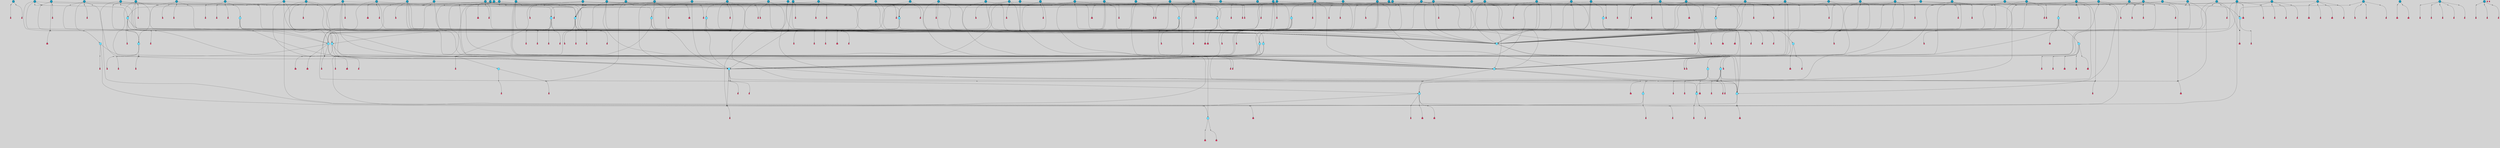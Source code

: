 // File exported with GEGELATI v1.3.1
// On the 2024-04-08 17:26:29
// With the File::TPGGraphDotExporter
digraph{
	graph[pad = "0.212, 0.055" bgcolor = lightgray]
	node[shape=circle style = filled label = ""]
		T3 [fillcolor="#1199bb"]
		T4 [fillcolor="#66ddff"]
		T7 [fillcolor="#66ddff"]
		T9 [fillcolor="#66ddff"]
		T11 [fillcolor="#1199bb"]
		T24 [fillcolor="#66ddff"]
		T82 [fillcolor="#66ddff"]
		T111 [fillcolor="#66ddff"]
		T129 [fillcolor="#66ddff"]
		T164 [fillcolor="#66ddff"]
		T207 [fillcolor="#66ddff"]
		T20 [fillcolor="#66ddff"]
		T321 [fillcolor="#66ddff"]
		T322 [fillcolor="#66ddff"]
		T323 [fillcolor="#66ddff"]
		T565 [fillcolor="#1199bb"]
		T577 [fillcolor="#66ddff"]
		T623 [fillcolor="#66ddff"]
		T625 [fillcolor="#66ddff"]
		T673 [fillcolor="#1199bb"]
		T685 [fillcolor="#66ddff"]
		T686 [fillcolor="#66ddff"]
		T687 [fillcolor="#66ddff"]
		T760 [fillcolor="#66ddff"]
		T733 [fillcolor="#66ddff"]
		T761 [fillcolor="#66ddff"]
		T762 [fillcolor="#66ddff"]
		T812 [fillcolor="#1199bb"]
		T821 [fillcolor="#1199bb"]
		T824 [fillcolor="#1199bb"]
		T828 [fillcolor="#66ddff"]
		T842 [fillcolor="#66ddff"]
		T847 [fillcolor="#66ddff"]
		T848 [fillcolor="#66ddff"]
		T885 [fillcolor="#66ddff"]
		T895 [fillcolor="#66ddff"]
		T866 [fillcolor="#66ddff"]
		T957 [fillcolor="#66ddff"]
		T959 [fillcolor="#1199bb"]
		T960 [fillcolor="#1199bb"]
		T961 [fillcolor="#1199bb"]
		T962 [fillcolor="#1199bb"]
		T1050 [fillcolor="#1199bb"]
		T1052 [fillcolor="#1199bb"]
		T1053 [fillcolor="#1199bb"]
		T1054 [fillcolor="#1199bb"]
		T1055 [fillcolor="#1199bb"]
		T1057 [fillcolor="#1199bb"]
		T1058 [fillcolor="#1199bb"]
		T1059 [fillcolor="#1199bb"]
		T1060 [fillcolor="#1199bb"]
		T1061 [fillcolor="#1199bb"]
		T1062 [fillcolor="#1199bb"]
		T1063 [fillcolor="#66ddff"]
		T1064 [fillcolor="#1199bb"]
		T1065 [fillcolor="#1199bb"]
		T1066 [fillcolor="#66ddff"]
		T1067 [fillcolor="#1199bb"]
		T1068 [fillcolor="#1199bb"]
		T1069 [fillcolor="#1199bb"]
		T938 [fillcolor="#1199bb"]
		T1070 [fillcolor="#1199bb"]
		T1071 [fillcolor="#1199bb"]
		T1072 [fillcolor="#1199bb"]
		T1073 [fillcolor="#1199bb"]
		T1074 [fillcolor="#1199bb"]
		T1075 [fillcolor="#1199bb"]
		T1082 [fillcolor="#1199bb"]
		T1083 [fillcolor="#1199bb"]
		T1084 [fillcolor="#1199bb"]
		T936 [fillcolor="#1199bb"]
		T1085 [fillcolor="#1199bb"]
		T1086 [fillcolor="#1199bb"]
		T1081 [fillcolor="#1199bb"]
		T1087 [fillcolor="#1199bb"]
		T1088 [fillcolor="#1199bb"]
		T1089 [fillcolor="#1199bb"]
		T1090 [fillcolor="#1199bb"]
		T1091 [fillcolor="#1199bb"]
		T930 [fillcolor="#1199bb"]
		T1092 [fillcolor="#1199bb"]
		T1093 [fillcolor="#1199bb"]
		T1094 [fillcolor="#1199bb"]
		T1095 [fillcolor="#1199bb"]
		T1096 [fillcolor="#1199bb"]
		T1097 [fillcolor="#1199bb"]
		T1098 [fillcolor="#1199bb"]
		T1099 [fillcolor="#1199bb"]
		T1100 [fillcolor="#1199bb"]
		T1101 [fillcolor="#1199bb"]
		T1102 [fillcolor="#1199bb"]
		T1103 [fillcolor="#1199bb"]
		T1104 [fillcolor="#1199bb"]
		T1105 [fillcolor="#1199bb"]
		T1106 [fillcolor="#1199bb"]
		T1107 [fillcolor="#1199bb"]
		T1108 [fillcolor="#1199bb"]
		T1109 [fillcolor="#1199bb"]
		T1110 [fillcolor="#1199bb"]
		T1111 [fillcolor="#1199bb"]
		T1112 [fillcolor="#1199bb"]
		T1113 [fillcolor="#1199bb"]
		T1114 [fillcolor="#1199bb"]
		T1115 [fillcolor="#1199bb"]
		T1116 [fillcolor="#1199bb"]
		T1117 [fillcolor="#1199bb"]
		T1118 [fillcolor="#1199bb"]
		T1119 [fillcolor="#1199bb"]
		T1120 [fillcolor="#1199bb"]
		T1121 [fillcolor="#1199bb"]
		T1122 [fillcolor="#1199bb"]
		T1123 [fillcolor="#1199bb"]
		T1124 [fillcolor="#1199bb"]
		T1125 [fillcolor="#1199bb"]
		T1126 [fillcolor="#1199bb"]
		P16355 [fillcolor="#cccccc" shape=point] //6|
		I16355 [shape=box style=invis label="6|1&2|6#1|7&#92;n10|7&2|0#1|5&#92;n9|4&0|1#2|2&#92;n8|6&0|0#1|0&#92;n"]
		P16355 -> I16355[style=invis]
		A10682 [fillcolor="#ff3366" shape=box margin=0.03 width=0 height=0 label="3"]
		T3 -> P16355 -> A10682
		P16356 [fillcolor="#cccccc" shape=point] //3|
		I16356 [shape=box style=invis label="7|6&2|4#0|2&#92;n10|3&2|7#1|4&#92;n11|6&0|4#0|1&#92;n7|1&0|0#2|6&#92;n7|6&0|3#2|6&#92;n4|0&2|6#0|1&#92;n4|4&2|5#0|2&#92;n4|6&0|4#2|7&#92;n10|0&2|3#1|5&#92;n2|6&0|5#0|2&#92;n1|0&2|3#0|7&#92;n1|6&2|0#0|5&#92;n6|2&0|1#0|7&#92;n9|2&0|3#2|7&#92;n5|3&0|6#0|6&#92;n1|7&2|5#2|3&#92;n8|1&2|7#0|6&#92;n1|0&2|5#2|1&#92;n7|1&2|2#2|5&#92;n7|4&2|6#0|3&#92;n"]
		P16356 -> I16356[style=invis]
		A10683 [fillcolor="#ff3366" shape=box margin=0.03 width=0 height=0 label="4"]
		T3 -> P16356 -> A10683
		P16357 [fillcolor="#cccccc" shape=point] //7|
		I16357 [shape=box style=invis label="0|2&2|4#2|6&#92;n5|3&0|6#0|1&#92;n4|7&2|6#0|5&#92;n7|6&0|7#0|5&#92;n10|7&2|2#1|1&#92;n"]
		P16357 -> I16357[style=invis]
		A10684 [fillcolor="#ff3366" shape=box margin=0.03 width=0 height=0 label="4"]
		T4 -> P16357 -> A10684
		P16358 [fillcolor="#cccccc" shape=point] //0|
		I16358 [shape=box style=invis label="2|5&0|1#0|6&#92;n6|1&2|2#2|7&#92;n8|0&0|3#1|4&#92;n4|3&2|5#2|4&#92;n8|1&2|4#0|0&#92;n6|6&0|1#2|6&#92;n11|7&2|4#2|5&#92;n6|2&2|4#0|2&#92;n8|5&2|4#2|4&#92;n2|1&2|1#2|2&#92;n2|7&2|5#2|6&#92;n9|7&0|5#0|4&#92;n1|2&0|5#2|6&#92;n4|2&2|3#2|7&#92;n3|3&2|1#0|2&#92;n"]
		P16358 -> I16358[style=invis]
		A10685 [fillcolor="#ff3366" shape=box margin=0.03 width=0 height=0 label="5"]
		T4 -> P16358 -> A10685
		P16359 [fillcolor="#cccccc" shape=point] //-3|
		I16359 [shape=box style=invis label="1|6&2|7#0|7&#92;n10|2&0|7#1|3&#92;n9|6&2|7#2|2&#92;n5|3&0|7#0|7&#92;n1|6&2|3#0|0&#92;n2|3&2|3#2|2&#92;n5|1&2|6#0|6&#92;n"]
		P16359 -> I16359[style=invis]
		A10686 [fillcolor="#ff3366" shape=box margin=0.03 width=0 height=0 label="7"]
		T7 -> P16359 -> A10686
		P16360 [fillcolor="#cccccc" shape=point] //5|
		I16360 [shape=box style=invis label="0|5&2|3#0|1&#92;n0|6&2|1#2|4&#92;n6|2&2|6#0|7&#92;n7|4&0|3#0|1&#92;n5|4&0|7#1|6&#92;n9|1&0|5#2|2&#92;n6|3&2|3#1|7&#92;n11|7&2|4#1|6&#92;n2|5&0|1#0|0&#92;n4|7&0|0#0|2&#92;n6|2&0|6#0|0&#92;n2|1&2|6#2|4&#92;n10|0&2|0#1|0&#92;n6|6&2|4#0|6&#92;n"]
		P16360 -> I16360[style=invis]
		A10687 [fillcolor="#ff3366" shape=box margin=0.03 width=0 height=0 label="8"]
		T7 -> P16360 -> A10687
		P16361 [fillcolor="#cccccc" shape=point] //-6|
		I16361 [shape=box style=invis label="11|1&0|7#2|0&#92;n10|4&0|1#1|0&#92;n4|3&2|4#2|1&#92;n0|5&2|0#0|0&#92;n6|1&0|0#0|3&#92;n8|2&2|0#0|4&#92;n11|4&2|0#1|6&#92;n7|0&2|6#2|3&#92;n5|3&2|6#2|0&#92;n2|0&2|0#0|4&#92;n"]
		P16361 -> I16361[style=invis]
		A10688 [fillcolor="#ff3366" shape=box margin=0.03 width=0 height=0 label="9"]
		T9 -> P16361 -> A10688
		P16362 [fillcolor="#cccccc" shape=point] //2|
		I16362 [shape=box style=invis label="6|3&2|7#1|4&#92;n8|6&0|0#2|5&#92;n2|1&0|2#0|3&#92;n8|7&0|6#0|4&#92;n2|1&2|0#0|1&#92;n0|0&2|2#2|3&#92;n6|6&0|7#2|1&#92;n6|1&0|7#2|6&#92;n5|4&2|7#0|4&#92;n0|3&0|4#2|0&#92;n11|0&2|0#2|5&#92;n4|5&2|5#2|4&#92;n5|7&0|6#0|4&#92;n9|7&2|5#0|3&#92;n5|4&2|1#0|3&#92;n5|3&0|1#1|7&#92;n0|4&0|3#2|5&#92;n"]
		P16362 -> I16362[style=invis]
		A10689 [fillcolor="#ff3366" shape=box margin=0.03 width=0 height=0 label="10"]
		T9 -> P16362 -> A10689
		P16363 [fillcolor="#cccccc" shape=point] //6|
		I16363 [shape=box style=invis label="3|0&2|7#2|2&#92;n3|2&0|4#2|5&#92;n5|1&0|2#1|0&#92;n8|7&0|1#2|0&#92;n8|5&0|3#0|6&#92;n0|2&0|2#2|3&#92;n1|5&2|5#0|5&#92;n5|6&0|6#0|7&#92;n6|7&0|0#2|6&#92;n1|2&2|3#0|0&#92;n7|7&2|3#0|4&#92;n0|7&2|7#0|6&#92;n1|0&2|2#2|7&#92;n4|4&0|1#0|0&#92;n"]
		P16363 -> I16363[style=invis]
		A10690 [fillcolor="#ff3366" shape=box margin=0.03 width=0 height=0 label="11"]
		T11 -> P16363 -> A10690
		P16364 [fillcolor="#cccccc" shape=point] //-4|
		I16364 [shape=box style=invis label="4|1&0|4#2|6&#92;n1|2&2|2#2|0&#92;n1|2&2|0#0|6&#92;n8|4&2|3#2|5&#92;n5|5&2|1#1|0&#92;n"]
		P16364 -> I16364[style=invis]
		A10691 [fillcolor="#ff3366" shape=box margin=0.03 width=0 height=0 label="12"]
		T11 -> P16364 -> A10691
		P16365 [fillcolor="#cccccc" shape=point] //-3|
		I16365 [shape=box style=invis label="8|1&2|3#0|5&#92;n0|6&0|5#0|5&#92;n3|7&2|1#0|6&#92;n3|5&0|1#0|0&#92;n9|5&2|0#0|4&#92;n3|5&0|2#0|3&#92;n10|6&2|4#1|0&#92;n9|4&2|7#2|6&#92;n1|7&2|5#2|2&#92;n"]
		P16365 -> I16365[style=invis]
		A10692 [fillcolor="#ff3366" shape=box margin=0.03 width=0 height=0 label="5"]
		T4 -> P16365 -> A10692
		P16366 [fillcolor="#cccccc" shape=point] //1|
		I16366 [shape=box style=invis label="5|1&0|6#2|7&#92;n2|4&0|4#2|2&#92;n0|6&0|5#0|4&#92;n10|6&2|5#1|6&#92;n9|3&0|1#1|7&#92;n10|3&2|2#1|0&#92;n5|0&0|0#2|1&#92;n11|3&2|3#1|5&#92;n10|3&0|1#1|0&#92;n2|4&0|1#0|1&#92;n0|2&0|3#2|4&#92;n9|2&2|1#2|5&#92;n11|7&2|6#2|6&#92;n"]
		P16366 -> I16366[style=invis]
		T24 -> P16366 -> T7
		P16367 [fillcolor="#cccccc" shape=point] //5|
		I16367 [shape=box style=invis label="3|0&2|0#0|1&#92;n3|0&0|7#0|1&#92;n5|3&0|2#2|6&#92;n4|4&2|4#2|6&#92;n11|2&0|7#1|6&#92;n2|7&2|2#2|5&#92;n9|3&2|6#2|7&#92;n7|7&0|0#0|4&#92;n6|1&2|4#2|3&#92;n5|4&2|0#1|6&#92;n1|3&0|7#0|4&#92;n"]
		P16367 -> I16367[style=invis]
		A10693 [fillcolor="#ff3366" shape=box margin=0.03 width=0 height=0 label="7"]
		T24 -> P16367 -> A10693
		P16368 [fillcolor="#cccccc" shape=point] //-2|
		I16368 [shape=box style=invis label="4|1&0|4#0|3&#92;n4|2&0|5#2|0&#92;n5|5&2|6#0|5&#92;n1|4&0|1#0|2&#92;n6|3&2|7#1|5&#92;n0|4&2|0#0|3&#92;n8|5&2|5#1|2&#92;n10|7&2|7#1|1&#92;n3|4&0|0#2|1&#92;n3|6&2|5#2|5&#92;n8|3&0|1#0|7&#92;n10|0&2|7#1|3&#92;n4|1&2|4#0|1&#92;n9|3&2|0#0|4&#92;n3|6&2|0#0|4&#92;n1|2&0|6#2|1&#92;n4|0&2|1#2|2&#92;n"]
		P16368 -> I16368[style=invis]
		A10694 [fillcolor="#ff3366" shape=box margin=0.03 width=0 height=0 label="14"]
		T24 -> P16368 -> A10694
		P16369 [fillcolor="#cccccc" shape=point] //6|
		I16369 [shape=box style=invis label="7|0&2|5#1|2&#92;n10|6&2|1#1|3&#92;n7|5&0|2#0|7&#92;n10|7&0|1#1|5&#92;n4|6&2|5#0|5&#92;n4|4&0|7#2|7&#92;n"]
		P16369 -> I16369[style=invis]
		A10695 [fillcolor="#ff3366" shape=box margin=0.03 width=0 height=0 label="7"]
		T82 -> P16369 -> A10695
		P16370 [fillcolor="#cccccc" shape=point] //6|
		I16370 [shape=box style=invis label="0|5&2|3#0|1&#92;n0|6&2|1#2|4&#92;n9|1&0|5#2|2&#92;n7|4&0|3#0|1&#92;n5|4&0|7#1|6&#92;n2|5&0|1#0|0&#92;n6|3&2|3#1|7&#92;n11|7&2|4#1|6&#92;n6|2&2|6#0|1&#92;n4|7&0|0#0|2&#92;n6|2&0|6#0|0&#92;n9|1&2|6#2|4&#92;n10|0&2|0#1|0&#92;n6|6&2|4#0|6&#92;n"]
		P16370 -> I16370[style=invis]
		A10696 [fillcolor="#ff3366" shape=box margin=0.03 width=0 height=0 label="8"]
		T82 -> P16370 -> A10696
		T82 -> P16361
		P16371 [fillcolor="#cccccc" shape=point] //-5|
		I16371 [shape=box style=invis label="0|0&2|3#0|2&#92;n10|5&0|6#1|3&#92;n7|3&0|6#2|3&#92;n3|4&0|6#0|6&#92;n10|5&0|2#1|1&#92;n5|0&0|1#0|3&#92;n6|6&2|5#1|5&#92;n7|4&0|2#1|7&#92;n5|7&0|1#2|5&#92;n1|5&0|0#0|3&#92;n7|5&2|1#2|6&#92;n9|0&0|2#0|0&#92;n4|0&2|4#0|0&#92;n4|6&0|0#2|3&#92;n3|1&0|6#2|5&#92;n7|7&2|1#2|3&#92;n9|4&2|2#0|6&#92;n"]
		P16371 -> I16371[style=invis]
		T111 -> P16371 -> T9
		P16372 [fillcolor="#cccccc" shape=point] //7|
		I16372 [shape=box style=invis label="7|4&2|1#2|0&#92;n4|1&2|4#2|3&#92;n5|0&2|0#2|2&#92;n6|1&2|4#2|6&#92;n"]
		P16372 -> I16372[style=invis]
		A10697 [fillcolor="#ff3366" shape=box margin=0.03 width=0 height=0 label="9"]
		T111 -> P16372 -> A10697
		P16373 [fillcolor="#cccccc" shape=point] //2|
		I16373 [shape=box style=invis label="3|0&2|0#0|1&#92;n11|2&0|7#1|6&#92;n8|7&2|4#0|5&#92;n5|3&0|2#2|6&#92;n4|4&2|4#2|6&#92;n3|0&0|7#0|1&#92;n2|7&2|2#2|5&#92;n9|3&2|6#2|7&#92;n7|7&0|0#0|4&#92;n6|1&2|4#1|3&#92;n5|4&2|0#1|6&#92;n1|3&0|7#0|4&#92;n"]
		P16373 -> I16373[style=invis]
		A10698 [fillcolor="#ff3366" shape=box margin=0.03 width=0 height=0 label="7"]
		T111 -> P16373 -> A10698
		T111 -> P16361
		P16374 [fillcolor="#cccccc" shape=point] //8|
		I16374 [shape=box style=invis label="9|0&0|1#2|0&#92;n10|1&2|5#1|4&#92;n8|2&2|6#0|4&#92;n2|4&2|5#2|3&#92;n4|2&2|2#0|2&#92;n7|5&0|2#0|0&#92;n8|2&2|1#1|3&#92;n8|7&0|7#2|1&#92;n1|1&0|0#0|7&#92;n5|6&2|5#1|0&#92;n6|6&2|5#0|0&#92;n11|4&0|3#2|6&#92;n4|2&2|4#0|7&#92;n5|6&0|1#2|0&#92;n11|3&0|2#0|7&#92;n"]
		P16374 -> I16374[style=invis]
		A10699 [fillcolor="#ff3366" shape=box margin=0.03 width=0 height=0 label="6"]
		T129 -> P16374 -> A10699
		T129 -> P16367
		P16375 [fillcolor="#cccccc" shape=point] //10|
		I16375 [shape=box style=invis label="4|5&2|7#2|1&#92;n1|7&2|3#0|6&#92;n3|5&2|2#0|3&#92;n10|3&0|7#1|4&#92;n7|1&0|4#2|6&#92;n10|2&0|3#1|7&#92;n9|5&2|0#0|4&#92;n4|0&0|3#2|7&#92;n11|4&2|6#1|2&#92;n5|4&2|7#0|2&#92;n2|6&2|4#0|0&#92;n6|5&0|7#2|1&#92;n5|3&2|3#1|6&#92;n10|7&2|0#1|2&#92;n"]
		P16375 -> I16375[style=invis]
		A10700 [fillcolor="#ff3366" shape=box margin=0.03 width=0 height=0 label="5"]
		T129 -> P16375 -> A10700
		P16376 [fillcolor="#cccccc" shape=point] //5|
		I16376 [shape=box style=invis label="9|4&2|3#1|3&#92;n0|4&2|4#0|5&#92;n6|1&2|6#2|5&#92;n4|0&0|5#2|0&#92;n"]
		P16376 -> I16376[style=invis]
		A10701 [fillcolor="#ff3366" shape=box margin=0.03 width=0 height=0 label="7"]
		T129 -> P16376 -> A10701
		P16377 [fillcolor="#cccccc" shape=point] //6|
		I16377 [shape=box style=invis label="9|4&2|7#0|6&#92;n8|4&0|1#1|0&#92;n1|3&0|0#2|1&#92;n2|4&0|6#2|2&#92;n5|1&2|5#0|7&#92;n3|0&0|3#2|6&#92;n2|2&2|6#0|2&#92;n8|4&0|4#2|2&#92;n5|1&2|4#0|3&#92;n9|4&0|6#0|6&#92;n5|0&2|2#1|5&#92;n11|7&0|0#1|1&#92;n0|4&0|3#0|3&#92;n7|7&2|4#2|5&#92;n1|5&0|1#2|1&#92;n"]
		P16377 -> I16377[style=invis]
		A10702 [fillcolor="#ff3366" shape=box margin=0.03 width=0 height=0 label="1"]
		T129 -> P16377 -> A10702
		T164 -> P16358
		P16378 [fillcolor="#cccccc" shape=point] //-1|
		I16378 [shape=box style=invis label="6|4&0|4#2|4&#92;n4|5&2|5#2|4&#92;n9|7&2|5#0|3&#92;n3|7&2|6#0|6&#92;n8|7&0|6#0|4&#92;n2|1&2|0#0|1&#92;n8|6&0|0#2|5&#92;n2|1&0|2#0|3&#92;n6|1&0|7#2|6&#92;n6|3&0|1#1|6&#92;n5|4&2|7#0|4&#92;n0|7&0|4#2|0&#92;n11|0&2|0#2|5&#92;n3|7&2|0#2|7&#92;n8|3&2|7#1|4&#92;n5|7&0|6#0|4&#92;n0|0&2|3#2|3&#92;n5|4&2|1#0|3&#92;n0|4&0|3#2|5&#92;n"]
		P16378 -> I16378[style=invis]
		A10703 [fillcolor="#ff3366" shape=box margin=0.03 width=0 height=0 label="10"]
		T164 -> P16378 -> A10703
		P16379 [fillcolor="#cccccc" shape=point] //-7|
		I16379 [shape=box style=invis label="6|1&0|2#0|3&#92;n1|2&0|1#2|0&#92;n10|3&2|2#1|1&#92;n0|1&0|2#0|7&#92;n4|6&2|7#2|4&#92;n6|0&2|7#0|6&#92;n"]
		P16379 -> I16379[style=invis]
		A10704 [fillcolor="#ff3366" shape=box margin=0.03 width=0 height=0 label="7"]
		T164 -> P16379 -> A10704
		P16380 [fillcolor="#cccccc" shape=point] //-6|
		I16380 [shape=box style=invis label="11|7&0|1#0|6&#92;n3|5&0|1#0|3&#92;n1|5&0|5#0|6&#92;n1|7&2|5#2|2&#92;n0|0&0|2#2|2&#92;n4|4&0|1#0|5&#92;n6|4&2|2#0|2&#92;n0|6&2|5#0|5&#92;n0|3&2|2#2|6&#92;n"]
		P16380 -> I16380[style=invis]
		A10705 [fillcolor="#ff3366" shape=box margin=0.03 width=0 height=0 label="5"]
		T164 -> P16380 -> A10705
		P16381 [fillcolor="#cccccc" shape=point] //4|
		I16381 [shape=box style=invis label="4|3&0|6#0|3&#92;n5|7&2|3#2|2&#92;n5|6&0|7#1|2&#92;n1|4&2|6#0|3&#92;n8|4&2|1#2|5&#92;n9|5&2|4#1|4&#92;n2|4&0|5#0|7&#92;n10|0&0|6#1|3&#92;n3|0&0|6#0|2&#92;n2|7&2|7#2|6&#92;n5|2&0|5#1|5&#92;n10|4&2|5#1|7&#92;n4|0&0|4#2|4&#92;n11|1&0|4#2|6&#92;n10|6&2|0#1|4&#92;n9|7&0|3#1|4&#92;n4|5&2|7#0|6&#92;n11|5&2|6#2|3&#92;n0|3&0|5#0|1&#92;n"]
		P16381 -> I16381[style=invis]
		A10706 [fillcolor="#ff3366" shape=box margin=0.03 width=0 height=0 label="13"]
		T164 -> P16381 -> A10706
		P16382 [fillcolor="#cccccc" shape=point] //7|
		I16382 [shape=box style=invis label="7|0&2|1#2|0&#92;n9|7&2|1#1|7&#92;n8|2&0|1#1|0&#92;n6|6&0|2#1|1&#92;n2|2&0|5#0|0&#92;n5|7&0|0#2|1&#92;n5|1&2|5#1|5&#92;n4|7&2|4#2|3&#92;n10|5&2|2#1|5&#92;n1|3&2|2#2|0&#92;n10|2&2|6#1|5&#92;n"]
		P16382 -> I16382[style=invis]
		A10707 [fillcolor="#ff3366" shape=box margin=0.03 width=0 height=0 label="1"]
		T207 -> P16382 -> A10707
		P16383 [fillcolor="#cccccc" shape=point] //-3|
		I16383 [shape=box style=invis label="3|7&0|0#0|2&#92;n11|5&0|1#1|1&#92;n4|1&0|6#2|6&#92;n4|0&0|1#0|5&#92;n"]
		P16383 -> I16383[style=invis]
		T207 -> P16383 -> T24
		P16384 [fillcolor="#cccccc" shape=point] //5|
		I16384 [shape=box style=invis label="8|1&2|6#0|6&#92;n3|0&0|7#0|1&#92;n11|3&0|2#2|6&#92;n4|4&2|4#2|6&#92;n11|2&0|7#1|6&#92;n2|7&2|2#2|5&#92;n7|7&0|0#0|4&#92;n6|1&2|4#2|3&#92;n5|4&2|0#1|6&#92;n3|0&2|0#0|1&#92;n1|3&0|7#0|4&#92;n"]
		P16384 -> I16384[style=invis]
		A10708 [fillcolor="#ff3366" shape=box margin=0.03 width=0 height=0 label="7"]
		T207 -> P16384 -> A10708
		P16385 [fillcolor="#cccccc" shape=point] //5|
		I16385 [shape=box style=invis label="10|4&2|6#1|2&#92;n8|4&0|1#1|0&#92;n0|4&2|6#0|0&#92;n8|4&2|5#2|1&#92;n7|5&2|5#1|0&#92;n3|6&0|6#2|2&#92;n1|7&0|7#0|5&#92;n2|0&0|7#2|4&#92;n9|4&2|6#2|7&#92;n2|6&2|2#0|0&#92;n11|7&2|7#0|7&#92;n5|5&0|0#0|1&#92;n10|1&0|0#1|0&#92;n7|3&0|1#2|5&#92;n9|2&2|7#1|5&#92;n9|0&2|5#1|2&#92;n1|6&2|4#2|2&#92;n3|3&2|2#0|7&#92;n1|6&2|0#0|0&#92;n6|4&2|6#1|0&#92;n"]
		P16385 -> I16385[style=invis]
		A10709 [fillcolor="#ff3366" shape=box margin=0.03 width=0 height=0 label="1"]
		T207 -> P16385 -> A10709
		P16386 [fillcolor="#cccccc" shape=point] //7|
		I16386 [shape=box style=invis label="6|1&2|6#2|7&#92;n7|0&2|4#2|3&#92;n3|3&0|7#0|6&#92;n5|4&0|2#2|4&#92;n8|5&2|6#2|7&#92;n0|0&2|3#0|3&#92;n5|4&2|4#2|6&#92;n"]
		P16386 -> I16386[style=invis]
		T207 -> P16386 -> T4
		P16387 [fillcolor="#cccccc" shape=point] //-9|
		I16387 [shape=box style=invis label="2|0&2|0#2|1&#92;n4|4&2|4#2|6&#92;n9|1&0|3#1|7&#92;n5|3&0|2#2|6&#92;n2|7&2|2#2|5&#92;n5|4&2|0#1|6&#92;n3|0&0|7#0|1&#92;n1|3&0|7#0|4&#92;n11|6&2|2#0|7&#92;n7|7&0|0#0|4&#92;n11|0&0|7#1|6&#92;n9|3&2|6#2|7&#92;n"]
		P16387 -> I16387[style=invis]
		A10710 [fillcolor="#ff3366" shape=box margin=0.03 width=0 height=0 label="7"]
		T322 -> P16387 -> A10710
		P16388 [fillcolor="#cccccc" shape=point] //-4|
		I16388 [shape=box style=invis label="4|1&0|4#2|6&#92;n1|2&2|2#2|0&#92;n1|2&2|0#0|6&#92;n8|4&2|3#2|5&#92;n5|5&2|1#1|0&#92;n"]
		P16388 -> I16388[style=invis]
		A10711 [fillcolor="#ff3366" shape=box margin=0.03 width=0 height=0 label="12"]
		T321 -> P16388 -> A10711
		P16389 [fillcolor="#cccccc" shape=point] //6|
		I16389 [shape=box style=invis label="3|0&2|7#2|2&#92;n3|2&0|4#2|5&#92;n5|1&0|2#1|0&#92;n8|7&0|1#2|0&#92;n8|5&0|3#0|6&#92;n0|2&0|2#2|3&#92;n1|5&2|5#0|5&#92;n5|6&0|6#0|7&#92;n6|7&0|0#2|6&#92;n1|2&2|3#0|0&#92;n7|7&2|3#0|4&#92;n0|7&2|7#0|6&#92;n1|0&2|2#2|7&#92;n4|4&0|1#0|0&#92;n"]
		P16389 -> I16389[style=invis]
		A10712 [fillcolor="#ff3366" shape=box margin=0.03 width=0 height=0 label="11"]
		T321 -> P16389 -> A10712
		P16390 [fillcolor="#cccccc" shape=point] //2|
		I16390 [shape=box style=invis label="4|1&0|4#2|6&#92;n5|5&2|1#1|0&#92;n1|0&2|0#0|6&#92;n8|4&2|3#2|5&#92;n"]
		P16390 -> I16390[style=invis]
		T322 -> P16390 -> T321
		P16391 [fillcolor="#cccccc" shape=point] //8|
		I16391 [shape=box style=invis label="9|7&0|5#2|5&#92;n3|3&2|3#0|2&#92;n9|5&2|2#1|0&#92;n2|3&0|6#0|3&#92;n4|4&2|5#2|7&#92;n11|3&2|0#1|5&#92;n6|6&2|1#2|2&#92;n4|6&0|1#2|2&#92;n2|5&2|7#2|2&#92;n7|7&2|2#2|3&#92;n6|5&0|3#2|6&#92;n6|7&0|6#0|2&#92;n"]
		P16391 -> I16391[style=invis]
		A10713 [fillcolor="#ff3366" shape=box margin=0.03 width=0 height=0 label="14"]
		T322 -> P16391 -> A10713
		P16392 [fillcolor="#cccccc" shape=point] //4|
		I16392 [shape=box style=invis label="4|3&0|6#0|3&#92;n5|7&2|3#2|2&#92;n5|6&0|7#1|2&#92;n1|4&2|6#0|3&#92;n8|4&2|1#2|5&#92;n9|5&2|4#1|4&#92;n2|4&0|5#0|7&#92;n10|0&0|6#1|3&#92;n3|0&0|6#0|2&#92;n2|7&2|7#2|6&#92;n5|2&0|5#1|5&#92;n10|4&2|5#1|7&#92;n4|0&0|4#2|4&#92;n11|1&0|4#2|6&#92;n10|6&2|0#1|4&#92;n9|7&0|3#1|4&#92;n4|5&2|7#0|6&#92;n11|5&2|6#2|3&#92;n0|3&0|5#0|1&#92;n"]
		P16392 -> I16392[style=invis]
		A10714 [fillcolor="#ff3366" shape=box margin=0.03 width=0 height=0 label="13"]
		T322 -> P16392 -> A10714
		P16393 [fillcolor="#cccccc" shape=point] //-3|
		I16393 [shape=box style=invis label="4|5&0|0#0|0&#92;n4|7&0|0#0|2&#92;n0|6&2|1#2|4&#92;n9|1&0|5#2|2&#92;n10|0&2|0#1|0&#92;n6|6&2|4#0|6&#92;n2|5&0|1#0|0&#92;n6|3&2|3#1|7&#92;n11|7&2|4#1|6&#92;n6|2&2|6#0|1&#92;n6|2&0|0#0|0&#92;n9|1&2|6#2|4&#92;n10|4&0|3#1|1&#92;n5|4&2|7#1|6&#92;n"]
		P16393 -> I16393[style=invis]
		T323 -> P16393 -> T322
		P16394 [fillcolor="#cccccc" shape=point] //5|
		I16394 [shape=box style=invis label="0|5&2|3#0|1&#92;n0|6&2|1#2|4&#92;n6|2&2|6#0|7&#92;n7|4&0|3#0|1&#92;n5|4&0|7#1|6&#92;n9|1&0|5#2|2&#92;n6|3&2|3#1|7&#92;n11|7&2|4#1|6&#92;n2|5&0|1#0|0&#92;n4|7&0|0#0|2&#92;n6|2&0|6#0|0&#92;n2|1&2|6#2|4&#92;n10|0&2|0#1|0&#92;n6|6&2|4#0|6&#92;n"]
		P16394 -> I16394[style=invis]
		A10715 [fillcolor="#ff3366" shape=box margin=0.03 width=0 height=0 label="8"]
		T20 -> P16394 -> A10715
		P16395 [fillcolor="#cccccc" shape=point] //-3|
		I16395 [shape=box style=invis label="1|6&2|7#0|7&#92;n10|2&0|7#1|3&#92;n9|6&2|7#2|2&#92;n5|3&0|7#0|7&#92;n1|6&2|3#0|0&#92;n2|3&2|3#2|2&#92;n5|1&2|6#0|6&#92;n"]
		P16395 -> I16395[style=invis]
		A10716 [fillcolor="#ff3366" shape=box margin=0.03 width=0 height=0 label="7"]
		T20 -> P16395 -> A10716
		P16396 [fillcolor="#cccccc" shape=point] //1|
		I16396 [shape=box style=invis label="0|4&0|1#0|1&#92;n10|5&2|5#1|6&#92;n7|7&2|5#2|2&#92;n9|5&0|7#2|7&#92;n8|4&0|3#2|7&#92;n11|0&2|3#0|5&#92;n7|0&0|0#0|1&#92;n4|2&0|4#0|5&#92;n5|1&0|6#2|7&#92;n11|3&0|7#1|3&#92;n"]
		P16396 -> I16396[style=invis]
		T323 -> P16396 -> T20
		P16397 [fillcolor="#cccccc" shape=point] //-8|
		I16397 [shape=box style=invis label="7|5&0|4#2|4&#92;n"]
		P16397 -> I16397[style=invis]
		A10717 [fillcolor="#ff3366" shape=box margin=0.03 width=0 height=0 label="3"]
		T322 -> P16397 -> A10717
		P16398 [fillcolor="#cccccc" shape=point] //4|
		I16398 [shape=box style=invis label="4|3&0|6#0|3&#92;n5|7&2|3#2|2&#92;n5|6&0|7#1|2&#92;n1|4&2|6#0|3&#92;n8|4&2|1#2|5&#92;n9|5&2|4#1|4&#92;n2|4&0|5#0|7&#92;n10|0&0|6#1|3&#92;n3|0&0|6#0|2&#92;n2|7&2|7#2|6&#92;n5|2&0|5#1|5&#92;n10|4&2|5#1|7&#92;n4|0&0|4#2|4&#92;n11|1&0|4#2|6&#92;n10|6&2|0#1|4&#92;n9|7&0|3#1|4&#92;n4|5&2|7#0|6&#92;n11|5&2|6#2|3&#92;n0|3&0|5#0|1&#92;n"]
		P16398 -> I16398[style=invis]
		A10718 [fillcolor="#ff3366" shape=box margin=0.03 width=0 height=0 label="13"]
		T323 -> P16398 -> A10718
		P16399 [fillcolor="#cccccc" shape=point] //8|
		I16399 [shape=box style=invis label="9|0&0|1#2|0&#92;n10|1&2|5#1|4&#92;n8|2&2|6#0|4&#92;n2|4&2|5#2|3&#92;n4|2&2|2#0|2&#92;n7|5&0|2#0|0&#92;n8|2&2|1#1|3&#92;n8|7&0|7#2|1&#92;n1|1&0|0#0|7&#92;n5|6&2|5#1|0&#92;n6|6&2|5#0|0&#92;n11|4&0|3#2|6&#92;n4|2&2|4#0|7&#92;n5|6&0|1#2|0&#92;n11|3&0|2#0|7&#92;n"]
		P16399 -> I16399[style=invis]
		A10719 [fillcolor="#ff3366" shape=box margin=0.03 width=0 height=0 label="6"]
		T565 -> P16399 -> A10719
		P16400 [fillcolor="#cccccc" shape=point] //5|
		I16400 [shape=box style=invis label="3|0&2|0#0|1&#92;n3|0&0|7#0|1&#92;n5|3&0|2#2|6&#92;n4|4&2|4#2|6&#92;n11|2&0|7#1|6&#92;n2|7&2|2#2|5&#92;n9|3&2|6#2|7&#92;n7|7&0|0#0|4&#92;n6|1&2|4#2|3&#92;n5|4&2|0#1|6&#92;n1|3&0|7#0|4&#92;n"]
		P16400 -> I16400[style=invis]
		A10720 [fillcolor="#ff3366" shape=box margin=0.03 width=0 height=0 label="7"]
		T565 -> P16400 -> A10720
		P16401 [fillcolor="#cccccc" shape=point] //10|
		I16401 [shape=box style=invis label="4|5&2|7#2|1&#92;n1|7&2|3#0|6&#92;n3|5&2|2#0|3&#92;n10|3&0|7#1|4&#92;n7|1&0|4#2|6&#92;n10|2&0|3#1|7&#92;n9|5&2|0#0|4&#92;n4|0&0|3#2|7&#92;n11|4&2|6#1|2&#92;n5|4&2|7#0|2&#92;n2|6&2|4#0|0&#92;n6|5&0|7#2|1&#92;n5|3&2|3#1|6&#92;n10|7&2|0#1|2&#92;n"]
		P16401 -> I16401[style=invis]
		A10721 [fillcolor="#ff3366" shape=box margin=0.03 width=0 height=0 label="5"]
		T565 -> P16401 -> A10721
		P16402 [fillcolor="#cccccc" shape=point] //6|
		I16402 [shape=box style=invis label="9|4&2|7#0|6&#92;n8|4&0|1#1|0&#92;n1|3&0|0#2|1&#92;n2|4&0|6#2|2&#92;n5|1&2|5#0|7&#92;n3|0&0|3#2|6&#92;n2|2&2|6#0|2&#92;n8|4&0|4#2|2&#92;n5|1&2|4#0|3&#92;n9|4&0|6#0|6&#92;n5|0&2|2#1|5&#92;n11|7&0|0#1|1&#92;n0|4&0|3#0|3&#92;n7|7&2|4#2|5&#92;n1|5&0|1#2|1&#92;n"]
		P16402 -> I16402[style=invis]
		A10722 [fillcolor="#ff3366" shape=box margin=0.03 width=0 height=0 label="1"]
		T565 -> P16402 -> A10722
		P16403 [fillcolor="#cccccc" shape=point] //5|
		I16403 [shape=box style=invis label="9|4&2|3#1|3&#92;n0|4&2|4#0|5&#92;n6|1&2|6#2|5&#92;n4|0&0|5#2|0&#92;n"]
		P16403 -> I16403[style=invis]
		A10723 [fillcolor="#ff3366" shape=box margin=0.03 width=0 height=0 label="7"]
		T565 -> P16403 -> A10723
		P16404 [fillcolor="#cccccc" shape=point] //-9|
		I16404 [shape=box style=invis label="5|5&0|5#0|6&#92;n0|5&2|3#0|1&#92;n8|5&0|3#1|6&#92;n6|2&0|6#0|0&#92;n4|7&0|0#0|5&#92;n10|0&2|0#1|0&#92;n11|2&0|4#1|6&#92;n9|1&0|5#2|2&#92;n6|3&2|3#1|7&#92;n5|7&0|7#1|6&#92;n0|6&2|1#2|4&#92;n2|1&2|6#2|4&#92;n7|4&0|3#0|1&#92;n6|6&2|4#0|6&#92;n"]
		P16404 -> I16404[style=invis]
		A10724 [fillcolor="#ff3366" shape=box margin=0.03 width=0 height=0 label="8"]
		T577 -> P16404 -> A10724
		T577 -> P16369
		P16405 [fillcolor="#cccccc" shape=point] //3|
		I16405 [shape=box style=invis label="9|0&0|1#2|2&#92;n8|6&0|0#1|0&#92;n8|2&0|2#2|4&#92;n3|5&0|1#0|5&#92;n0|0&0|6#2|7&#92;n"]
		P16405 -> I16405[style=invis]
		A10725 [fillcolor="#ff3366" shape=box margin=0.03 width=0 height=0 label="3"]
		T577 -> P16405 -> A10725
		P16406 [fillcolor="#cccccc" shape=point] //-6|
		I16406 [shape=box style=invis label="6|1&2|7#0|1&#92;n10|4&0|0#1|1&#92;n11|0&2|4#0|6&#92;n7|7&2|2#2|2&#92;n2|0&2|5#0|0&#92;n9|2&2|1#2|7&#92;n7|2&2|0#1|5&#92;n0|2&2|7#2|5&#92;n7|2&2|4#2|5&#92;n1|1&2|7#0|6&#92;n3|4&2|2#0|3&#92;n7|4&2|0#2|1&#92;n"]
		P16406 -> I16406[style=invis]
		T577 -> P16406 -> T111
		P16407 [fillcolor="#cccccc" shape=point] //-2|
		I16407 [shape=box style=invis label="0|3&2|7#2|5&#92;n10|0&2|3#1|4&#92;n2|0&2|5#0|6&#92;n7|7&2|2#2|1&#92;n0|2&2|3#0|4&#92;n10|2&2|4#1|5&#92;n9|2&2|1#2|6&#92;n3|4&2|6#2|1&#92;n5|1&2|3#2|4&#92;n4|2&2|5#2|7&#92;n7|4&0|4#1|1&#92;n5|6&2|7#1|0&#92;n1|0&0|6#0|0&#92;n"]
		P16407 -> I16407[style=invis]
		T577 -> P16407 -> T111
		P16408 [fillcolor="#cccccc" shape=point] //4|
		I16408 [shape=box style=invis label="4|3&0|6#0|3&#92;n5|7&2|3#2|2&#92;n5|6&0|7#1|2&#92;n1|4&2|6#0|3&#92;n8|4&2|1#2|5&#92;n9|5&2|4#1|4&#92;n2|4&0|5#0|7&#92;n10|0&0|6#1|3&#92;n3|0&0|6#0|2&#92;n2|7&2|7#2|6&#92;n5|2&0|5#1|5&#92;n10|4&2|5#1|7&#92;n4|0&0|4#2|4&#92;n11|1&0|4#2|6&#92;n10|6&2|0#1|4&#92;n9|7&0|3#1|4&#92;n4|5&2|7#0|6&#92;n11|5&2|6#2|3&#92;n0|3&0|5#0|1&#92;n"]
		P16408 -> I16408[style=invis]
		A10726 [fillcolor="#ff3366" shape=box margin=0.03 width=0 height=0 label="13"]
		T623 -> P16408 -> A10726
		P16409 [fillcolor="#cccccc" shape=point] //-6|
		I16409 [shape=box style=invis label="11|7&0|1#0|6&#92;n3|5&0|1#0|3&#92;n1|5&0|5#0|6&#92;n1|7&2|5#2|2&#92;n0|0&0|2#2|2&#92;n4|4&0|1#0|5&#92;n6|4&2|2#0|2&#92;n0|6&2|5#0|5&#92;n0|3&2|2#2|6&#92;n"]
		P16409 -> I16409[style=invis]
		A10727 [fillcolor="#ff3366" shape=box margin=0.03 width=0 height=0 label="5"]
		T623 -> P16409 -> A10727
		P16410 [fillcolor="#cccccc" shape=point] //-6|
		I16410 [shape=box style=invis label="11|1&0|7#2|0&#92;n10|4&0|1#1|0&#92;n4|3&2|4#2|1&#92;n0|5&2|0#0|0&#92;n6|1&0|0#0|3&#92;n8|2&2|0#0|4&#92;n11|4&2|0#1|6&#92;n7|0&2|6#2|3&#92;n5|3&2|6#2|0&#92;n2|0&2|0#0|4&#92;n"]
		P16410 -> I16410[style=invis]
		A10728 [fillcolor="#ff3366" shape=box margin=0.03 width=0 height=0 label="9"]
		T625 -> P16410 -> A10728
		P16411 [fillcolor="#cccccc" shape=point] //0|
		I16411 [shape=box style=invis label="2|5&0|1#0|6&#92;n6|1&2|2#2|7&#92;n8|0&0|3#1|4&#92;n4|3&2|5#2|4&#92;n8|1&2|4#0|0&#92;n6|6&0|1#2|6&#92;n11|7&2|4#2|5&#92;n6|2&2|4#0|2&#92;n8|5&2|4#2|4&#92;n2|1&2|1#2|2&#92;n2|7&2|5#2|6&#92;n9|7&0|5#0|4&#92;n1|2&0|5#2|6&#92;n4|2&2|3#2|7&#92;n3|3&2|1#0|2&#92;n"]
		P16411 -> I16411[style=invis]
		A10729 [fillcolor="#ff3366" shape=box margin=0.03 width=0 height=0 label="5"]
		T623 -> P16411 -> A10729
		P16412 [fillcolor="#cccccc" shape=point] //2|
		I16412 [shape=box style=invis label="6|3&2|7#1|4&#92;n8|6&0|0#2|5&#92;n2|1&0|2#0|3&#92;n8|7&0|6#0|4&#92;n2|1&2|0#0|1&#92;n0|0&2|2#2|3&#92;n6|6&0|7#2|1&#92;n6|1&0|7#2|6&#92;n5|4&2|7#0|4&#92;n0|3&0|4#2|0&#92;n11|0&2|0#2|5&#92;n4|5&2|5#2|4&#92;n5|7&0|6#0|4&#92;n9|7&2|5#0|3&#92;n5|4&2|1#0|3&#92;n5|3&0|1#1|7&#92;n0|4&0|3#2|5&#92;n"]
		P16412 -> I16412[style=invis]
		A10730 [fillcolor="#ff3366" shape=box margin=0.03 width=0 height=0 label="10"]
		T625 -> P16412 -> A10730
		P16413 [fillcolor="#cccccc" shape=point] //-1|
		I16413 [shape=box style=invis label="6|4&0|4#2|4&#92;n4|5&2|5#2|4&#92;n9|7&2|5#0|3&#92;n3|7&2|6#0|6&#92;n8|7&0|6#0|4&#92;n2|1&2|0#0|1&#92;n8|6&0|0#2|5&#92;n2|1&0|2#0|3&#92;n6|1&0|7#2|6&#92;n6|3&0|1#1|6&#92;n5|4&2|7#0|4&#92;n0|7&0|4#2|0&#92;n11|0&2|0#2|5&#92;n3|7&2|0#2|7&#92;n8|3&2|7#1|4&#92;n5|7&0|6#0|4&#92;n0|0&2|3#2|3&#92;n5|4&2|1#0|3&#92;n0|4&0|3#2|5&#92;n"]
		P16413 -> I16413[style=invis]
		A10731 [fillcolor="#ff3366" shape=box margin=0.03 width=0 height=0 label="10"]
		T623 -> P16413 -> A10731
		P16414 [fillcolor="#cccccc" shape=point] //-7|
		I16414 [shape=box style=invis label="6|1&0|2#0|3&#92;n1|2&0|1#2|0&#92;n10|3&2|2#1|1&#92;n0|1&0|2#0|7&#92;n4|6&2|7#2|4&#92;n6|0&2|7#0|6&#92;n"]
		P16414 -> I16414[style=invis]
		A10732 [fillcolor="#ff3366" shape=box margin=0.03 width=0 height=0 label="7"]
		T623 -> P16414 -> A10732
		P16415 [fillcolor="#cccccc" shape=point] //10|
		I16415 [shape=box style=invis label="9|3&0|1#1|7&#92;n9|0&2|7#2|2&#92;n0|5&0|2#0|3&#92;n10|1&2|2#1|6&#92;n2|5&0|0#0|4&#92;n5|3&0|7#2|0&#92;n5|2&0|0#1|2&#92;n1|0&0|2#2|5&#92;n"]
		P16415 -> I16415[style=invis]
		T673 -> P16415 -> T164
		P16416 [fillcolor="#cccccc" shape=point] //-1|
		I16416 [shape=box style=invis label="9|7&2|6#2|0&#92;n8|3&2|1#0|2&#92;n11|5&0|0#0|6&#92;n9|7&2|7#1|7&#92;n2|0&2|5#2|0&#92;n9|4&2|0#2|1&#92;n3|7&0|4#2|3&#92;n0|2&2|7#2|5&#92;n10|4&0|6#1|1&#92;n1|5&2|7#0|6&#92;n5|2&0|0#1|6&#92;n3|4&2|2#0|3&#92;n"]
		P16416 -> I16416[style=invis]
		T673 -> P16416 -> T111
		P16417 [fillcolor="#cccccc" shape=point] //7|
		I16417 [shape=box style=invis label="0|5&2|3#0|0&#92;n0|6&2|1#2|4&#92;n5|4&0|7#1|6&#92;n9|0&2|7#1|1&#92;n7|4&0|3#0|1&#92;n11|7&2|4#1|6&#92;n8|7&0|4#2|1&#92;n9|1&0|5#2|2&#92;n6|2&2|6#0|7&#92;n8|6&0|2#0|0&#92;n4|7&0|0#0|2&#92;n6|2&0|6#0|0&#92;n10|0&0|0#1|0&#92;n6|6&2|4#0|6&#92;n"]
		P16417 -> I16417[style=invis]
		T673 -> P16417 -> T129
		P16418 [fillcolor="#cccccc" shape=point] //-4|
		I16418 [shape=box style=invis label="0|7&2|5#0|4&#92;n8|5&0|5#2|7&#92;n5|6&0|7#0|4&#92;n7|0&0|5#2|1&#92;n10|6&2|1#1|2&#92;n0|0&2|1#0|6&#92;n8|4&0|5#0|6&#92;n4|2&0|5#2|4&#92;n"]
		P16418 -> I16418[style=invis]
		A10733 [fillcolor="#ff3366" shape=box margin=0.03 width=0 height=0 label="5"]
		T673 -> P16418 -> A10733
		P16419 [fillcolor="#cccccc" shape=point] //7|
		I16419 [shape=box style=invis label="9|2&2|5#2|5&#92;n8|0&0|2#1|6&#92;n11|6&2|2#1|0&#92;n3|3&0|7#0|1&#92;n6|0&2|4#2|3&#92;n3|0&0|0#2|2&#92;n1|4&0|5#0|6&#92;n5|5&0|2#2|6&#92;n2|1&0|0#2|6&#92;n4|4&2|4#2|6&#92;n"]
		P16419 -> I16419[style=invis]
		T673 -> P16419 -> T82
		P16420 [fillcolor="#cccccc" shape=point] //4|
		I16420 [shape=box style=invis label="4|3&0|6#0|3&#92;n5|7&2|3#2|2&#92;n5|6&0|7#1|2&#92;n1|4&2|6#0|3&#92;n8|4&2|1#2|5&#92;n9|5&2|4#1|4&#92;n2|4&0|5#0|7&#92;n10|0&0|6#1|3&#92;n3|0&0|6#0|2&#92;n2|7&2|7#2|6&#92;n5|2&0|5#1|5&#92;n10|4&2|5#1|7&#92;n4|0&0|4#2|4&#92;n11|1&0|4#2|6&#92;n10|6&2|0#1|4&#92;n9|7&0|3#1|4&#92;n4|5&2|7#0|6&#92;n11|5&2|6#2|3&#92;n0|3&0|5#0|1&#92;n"]
		P16420 -> I16420[style=invis]
		A10734 [fillcolor="#ff3366" shape=box margin=0.03 width=0 height=0 label="13"]
		T685 -> P16420 -> A10734
		P16421 [fillcolor="#cccccc" shape=point] //-6|
		I16421 [shape=box style=invis label="11|1&0|7#2|0&#92;n10|4&0|1#1|0&#92;n4|3&2|4#2|1&#92;n0|5&2|0#0|0&#92;n6|1&0|0#0|3&#92;n8|2&2|0#0|4&#92;n11|4&2|0#1|6&#92;n7|0&2|6#2|3&#92;n5|3&2|6#2|0&#92;n2|0&2|0#0|4&#92;n"]
		P16421 -> I16421[style=invis]
		A10735 [fillcolor="#ff3366" shape=box margin=0.03 width=0 height=0 label="9"]
		T686 -> P16421 -> A10735
		P16422 [fillcolor="#cccccc" shape=point] //2|
		I16422 [shape=box style=invis label="3|0&2|0#0|1&#92;n11|2&0|7#1|6&#92;n8|7&2|4#0|5&#92;n5|3&0|2#2|6&#92;n4|4&2|4#2|6&#92;n3|0&0|7#0|1&#92;n2|7&2|2#2|5&#92;n9|3&2|6#2|7&#92;n7|7&0|0#0|4&#92;n6|1&2|4#1|3&#92;n5|4&2|0#1|6&#92;n1|3&0|7#0|4&#92;n"]
		P16422 -> I16422[style=invis]
		A10736 [fillcolor="#ff3366" shape=box margin=0.03 width=0 height=0 label="7"]
		T686 -> P16422 -> A10736
		P16423 [fillcolor="#cccccc" shape=point] //-5|
		I16423 [shape=box style=invis label="0|0&2|3#0|2&#92;n10|5&0|6#1|3&#92;n7|3&0|6#2|3&#92;n3|4&0|6#0|6&#92;n10|5&0|2#1|1&#92;n5|0&0|1#0|3&#92;n6|6&2|5#1|5&#92;n7|4&0|2#1|7&#92;n5|7&0|1#2|5&#92;n1|5&0|0#0|3&#92;n7|5&2|1#2|6&#92;n9|0&0|2#0|0&#92;n4|0&2|4#0|0&#92;n4|6&0|0#2|3&#92;n3|1&0|6#2|5&#92;n7|7&2|1#2|3&#92;n9|4&2|2#0|6&#92;n"]
		P16423 -> I16423[style=invis]
		T686 -> P16423 -> T687
		P16424 [fillcolor="#cccccc" shape=point] //-6|
		I16424 [shape=box style=invis label="11|7&0|1#0|6&#92;n3|5&0|1#0|3&#92;n1|5&0|5#0|6&#92;n1|7&2|5#2|2&#92;n0|0&0|2#2|2&#92;n4|4&0|1#0|5&#92;n6|4&2|2#0|2&#92;n0|6&2|5#0|5&#92;n0|3&2|2#2|6&#92;n"]
		P16424 -> I16424[style=invis]
		A10737 [fillcolor="#ff3366" shape=box margin=0.03 width=0 height=0 label="5"]
		T685 -> P16424 -> A10737
		P16425 [fillcolor="#cccccc" shape=point] //-6|
		I16425 [shape=box style=invis label="11|1&0|7#2|0&#92;n10|4&0|1#1|0&#92;n4|3&2|4#2|1&#92;n0|5&2|0#0|0&#92;n6|1&0|0#0|3&#92;n8|2&2|0#0|4&#92;n11|4&2|0#1|6&#92;n7|0&2|6#2|3&#92;n5|3&2|6#2|0&#92;n2|0&2|0#0|4&#92;n"]
		P16425 -> I16425[style=invis]
		A10738 [fillcolor="#ff3366" shape=box margin=0.03 width=0 height=0 label="9"]
		T687 -> P16425 -> A10738
		P16426 [fillcolor="#cccccc" shape=point] //7|
		I16426 [shape=box style=invis label="7|4&2|1#2|0&#92;n4|1&2|4#2|3&#92;n5|0&2|0#2|2&#92;n6|1&2|4#2|6&#92;n"]
		P16426 -> I16426[style=invis]
		A10739 [fillcolor="#ff3366" shape=box margin=0.03 width=0 height=0 label="9"]
		T686 -> P16426 -> A10739
		P16427 [fillcolor="#cccccc" shape=point] //0|
		I16427 [shape=box style=invis label="2|5&0|1#0|6&#92;n6|1&2|2#2|7&#92;n8|0&0|3#1|4&#92;n4|3&2|5#2|4&#92;n8|1&2|4#0|0&#92;n6|6&0|1#2|6&#92;n11|7&2|4#2|5&#92;n6|2&2|4#0|2&#92;n8|5&2|4#2|4&#92;n2|1&2|1#2|2&#92;n2|7&2|5#2|6&#92;n9|7&0|5#0|4&#92;n1|2&0|5#2|6&#92;n4|2&2|3#2|7&#92;n3|3&2|1#0|2&#92;n"]
		P16427 -> I16427[style=invis]
		A10740 [fillcolor="#ff3366" shape=box margin=0.03 width=0 height=0 label="5"]
		T685 -> P16427 -> A10740
		P16428 [fillcolor="#cccccc" shape=point] //2|
		I16428 [shape=box style=invis label="6|3&2|7#1|4&#92;n8|6&0|0#2|5&#92;n2|1&0|2#0|3&#92;n8|7&0|6#0|4&#92;n2|1&2|0#0|1&#92;n0|0&2|2#2|3&#92;n6|6&0|7#2|1&#92;n6|1&0|7#2|6&#92;n5|4&2|7#0|4&#92;n0|3&0|4#2|0&#92;n11|0&2|0#2|5&#92;n4|5&2|5#2|4&#92;n5|7&0|6#0|4&#92;n9|7&2|5#0|3&#92;n5|4&2|1#0|3&#92;n5|3&0|1#1|7&#92;n0|4&0|3#2|5&#92;n"]
		P16428 -> I16428[style=invis]
		A10741 [fillcolor="#ff3366" shape=box margin=0.03 width=0 height=0 label="10"]
		T687 -> P16428 -> A10741
		P16429 [fillcolor="#cccccc" shape=point] //-1|
		I16429 [shape=box style=invis label="6|4&0|4#2|4&#92;n4|5&2|5#2|4&#92;n9|7&2|5#0|3&#92;n3|7&2|6#0|6&#92;n8|7&0|6#0|4&#92;n2|1&2|0#0|1&#92;n8|6&0|0#2|5&#92;n2|1&0|2#0|3&#92;n6|1&0|7#2|6&#92;n6|3&0|1#1|6&#92;n5|4&2|7#0|4&#92;n0|7&0|4#2|0&#92;n11|0&2|0#2|5&#92;n3|7&2|0#2|7&#92;n8|3&2|7#1|4&#92;n5|7&0|6#0|4&#92;n0|0&2|3#2|3&#92;n5|4&2|1#0|3&#92;n0|4&0|3#2|5&#92;n"]
		P16429 -> I16429[style=invis]
		A10742 [fillcolor="#ff3366" shape=box margin=0.03 width=0 height=0 label="10"]
		T685 -> P16429 -> A10742
		P16430 [fillcolor="#cccccc" shape=point] //-7|
		I16430 [shape=box style=invis label="6|1&0|2#0|3&#92;n1|2&0|1#2|0&#92;n10|3&2|2#1|1&#92;n0|1&0|2#0|7&#92;n4|6&2|7#2|4&#92;n6|0&2|7#0|6&#92;n"]
		P16430 -> I16430[style=invis]
		A10743 [fillcolor="#ff3366" shape=box margin=0.03 width=0 height=0 label="7"]
		T685 -> P16430 -> A10743
		P16431 [fillcolor="#cccccc" shape=point] //6|
		I16431 [shape=box style=invis label="6|1&2|6#1|7&#92;n10|7&2|0#1|5&#92;n9|4&0|1#2|2&#92;n8|6&0|0#1|0&#92;n"]
		P16431 -> I16431[style=invis]
		A10744 [fillcolor="#ff3366" shape=box margin=0.03 width=0 height=0 label="3"]
		T762 -> P16431 -> A10744
		P16432 [fillcolor="#cccccc" shape=point] //4|
		I16432 [shape=box style=invis label="4|3&0|6#0|3&#92;n5|7&2|3#2|2&#92;n5|6&0|7#1|2&#92;n1|4&2|6#0|3&#92;n8|4&2|1#2|5&#92;n9|5&2|4#1|4&#92;n2|4&0|5#0|7&#92;n10|0&0|6#1|3&#92;n3|0&0|6#0|2&#92;n2|7&2|7#2|6&#92;n5|2&0|5#1|5&#92;n10|4&2|5#1|7&#92;n4|0&0|4#2|4&#92;n11|1&0|4#2|6&#92;n10|6&2|0#1|4&#92;n9|7&0|3#1|4&#92;n4|5&2|7#0|6&#92;n11|5&2|6#2|3&#92;n0|3&0|5#0|1&#92;n"]
		P16432 -> I16432[style=invis]
		A10745 [fillcolor="#ff3366" shape=box margin=0.03 width=0 height=0 label="13"]
		T760 -> P16432 -> A10745
		P16433 [fillcolor="#cccccc" shape=point] //-6|
		I16433 [shape=box style=invis label="6|1&2|7#0|1&#92;n10|4&0|0#1|1&#92;n11|0&2|4#0|6&#92;n7|7&2|2#2|2&#92;n2|0&2|5#0|0&#92;n9|2&2|1#2|7&#92;n7|2&2|0#1|5&#92;n0|2&2|7#2|5&#92;n7|2&2|4#2|5&#92;n1|1&2|7#0|6&#92;n3|4&2|2#0|3&#92;n7|4&2|0#2|1&#92;n"]
		P16433 -> I16433[style=invis]
		T762 -> P16433 -> T733
		P16434 [fillcolor="#cccccc" shape=point] //10|
		I16434 [shape=box style=invis label="9|3&0|1#1|7&#92;n9|0&2|7#2|2&#92;n0|5&0|2#0|3&#92;n10|1&2|2#1|6&#92;n2|5&0|0#0|4&#92;n5|3&0|7#2|0&#92;n5|2&0|0#1|2&#92;n1|0&0|2#2|5&#92;n"]
		P16434 -> I16434[style=invis]
		T762 -> P16434 -> T760
		P16435 [fillcolor="#cccccc" shape=point] //-6|
		I16435 [shape=box style=invis label="11|1&0|7#2|0&#92;n10|4&0|1#1|0&#92;n4|3&2|4#2|1&#92;n0|5&2|0#0|0&#92;n6|1&0|0#0|3&#92;n8|2&2|0#0|4&#92;n11|4&2|0#1|6&#92;n7|0&2|6#2|3&#92;n5|3&2|6#2|0&#92;n2|0&2|0#0|4&#92;n"]
		P16435 -> I16435[style=invis]
		A10746 [fillcolor="#ff3366" shape=box margin=0.03 width=0 height=0 label="9"]
		T733 -> P16435 -> A10746
		P16436 [fillcolor="#cccccc" shape=point] //2|
		I16436 [shape=box style=invis label="3|0&2|0#0|1&#92;n11|2&0|7#1|6&#92;n8|7&2|4#0|5&#92;n5|3&0|2#2|6&#92;n4|4&2|4#2|6&#92;n3|0&0|7#0|1&#92;n2|7&2|2#2|5&#92;n9|3&2|6#2|7&#92;n7|7&0|0#0|4&#92;n6|1&2|4#1|3&#92;n5|4&2|0#1|6&#92;n1|3&0|7#0|4&#92;n"]
		P16436 -> I16436[style=invis]
		A10747 [fillcolor="#ff3366" shape=box margin=0.03 width=0 height=0 label="7"]
		T733 -> P16436 -> A10747
		P16437 [fillcolor="#cccccc" shape=point] //-5|
		I16437 [shape=box style=invis label="0|0&2|3#0|2&#92;n10|5&0|6#1|3&#92;n7|3&0|6#2|3&#92;n3|4&0|6#0|6&#92;n10|5&0|2#1|1&#92;n5|0&0|1#0|3&#92;n6|6&2|5#1|5&#92;n7|4&0|2#1|7&#92;n5|7&0|1#2|5&#92;n1|5&0|0#0|3&#92;n7|5&2|1#2|6&#92;n9|0&0|2#0|0&#92;n4|0&2|4#0|0&#92;n4|6&0|0#2|3&#92;n3|1&0|6#2|5&#92;n7|7&2|1#2|3&#92;n9|4&2|2#0|6&#92;n"]
		P16437 -> I16437[style=invis]
		T733 -> P16437 -> T761
		P16438 [fillcolor="#cccccc" shape=point] //-6|
		I16438 [shape=box style=invis label="11|7&0|1#0|6&#92;n3|5&0|1#0|3&#92;n1|5&0|5#0|6&#92;n1|7&2|5#2|2&#92;n0|0&0|2#2|2&#92;n4|4&0|1#0|5&#92;n6|4&2|2#0|2&#92;n0|6&2|5#0|5&#92;n0|3&2|2#2|6&#92;n"]
		P16438 -> I16438[style=invis]
		A10748 [fillcolor="#ff3366" shape=box margin=0.03 width=0 height=0 label="5"]
		T760 -> P16438 -> A10748
		P16439 [fillcolor="#cccccc" shape=point] //-6|
		I16439 [shape=box style=invis label="11|1&0|7#2|0&#92;n10|4&0|1#1|0&#92;n4|3&2|4#2|1&#92;n0|5&2|0#0|0&#92;n6|1&0|0#0|3&#92;n8|2&2|0#0|4&#92;n11|4&2|0#1|6&#92;n7|0&2|6#2|3&#92;n5|3&2|6#2|0&#92;n2|0&2|0#0|4&#92;n"]
		P16439 -> I16439[style=invis]
		A10749 [fillcolor="#ff3366" shape=box margin=0.03 width=0 height=0 label="9"]
		T761 -> P16439 -> A10749
		P16440 [fillcolor="#cccccc" shape=point] //7|
		I16440 [shape=box style=invis label="7|4&2|1#2|0&#92;n4|1&2|4#2|3&#92;n5|0&2|0#2|2&#92;n6|1&2|4#2|6&#92;n"]
		P16440 -> I16440[style=invis]
		A10750 [fillcolor="#ff3366" shape=box margin=0.03 width=0 height=0 label="9"]
		T733 -> P16440 -> A10750
		P16441 [fillcolor="#cccccc" shape=point] //-2|
		I16441 [shape=box style=invis label="7|4&2|3#0|1&#92;n7|5&2|6#0|6&#92;n7|1&2|2#0|1&#92;n9|2&2|6#1|2&#92;n4|0&2|5#0|2&#92;n1|6&2|4#0|3&#92;n6|7&2|6#2|7&#92;n5|7&0|6#1|0&#92;n11|4&0|4#2|0&#92;n2|1&2|6#2|4&#92;n"]
		P16441 -> I16441[style=invis]
		A10751 [fillcolor="#ff3366" shape=box margin=0.03 width=0 height=0 label="8"]
		T762 -> P16441 -> A10751
		P16442 [fillcolor="#cccccc" shape=point] //0|
		I16442 [shape=box style=invis label="2|5&0|1#0|6&#92;n6|1&2|2#2|7&#92;n8|0&0|3#1|4&#92;n4|3&2|5#2|4&#92;n8|1&2|4#0|0&#92;n6|6&0|1#2|6&#92;n11|7&2|4#2|5&#92;n6|2&2|4#0|2&#92;n8|5&2|4#2|4&#92;n2|1&2|1#2|2&#92;n2|7&2|5#2|6&#92;n9|7&0|5#0|4&#92;n1|2&0|5#2|6&#92;n4|2&2|3#2|7&#92;n3|3&2|1#0|2&#92;n"]
		P16442 -> I16442[style=invis]
		A10752 [fillcolor="#ff3366" shape=box margin=0.03 width=0 height=0 label="5"]
		T760 -> P16442 -> A10752
		P16443 [fillcolor="#cccccc" shape=point] //2|
		I16443 [shape=box style=invis label="6|3&2|7#1|4&#92;n8|6&0|0#2|5&#92;n2|1&0|2#0|3&#92;n8|7&0|6#0|4&#92;n2|1&2|0#0|1&#92;n0|0&2|2#2|3&#92;n6|6&0|7#2|1&#92;n6|1&0|7#2|6&#92;n5|4&2|7#0|4&#92;n0|3&0|4#2|0&#92;n11|0&2|0#2|5&#92;n4|5&2|5#2|4&#92;n5|7&0|6#0|4&#92;n9|7&2|5#0|3&#92;n5|4&2|1#0|3&#92;n5|3&0|1#1|7&#92;n0|4&0|3#2|5&#92;n"]
		P16443 -> I16443[style=invis]
		A10753 [fillcolor="#ff3366" shape=box margin=0.03 width=0 height=0 label="10"]
		T761 -> P16443 -> A10753
		P16444 [fillcolor="#cccccc" shape=point] //-1|
		I16444 [shape=box style=invis label="6|4&0|4#2|4&#92;n4|5&2|5#2|4&#92;n9|7&2|5#0|3&#92;n3|7&2|6#0|6&#92;n8|7&0|6#0|4&#92;n2|1&2|0#0|1&#92;n8|6&0|0#2|5&#92;n2|1&0|2#0|3&#92;n6|1&0|7#2|6&#92;n6|3&0|1#1|6&#92;n5|4&2|7#0|4&#92;n0|7&0|4#2|0&#92;n11|0&2|0#2|5&#92;n3|7&2|0#2|7&#92;n8|3&2|7#1|4&#92;n5|7&0|6#0|4&#92;n0|0&2|3#2|3&#92;n5|4&2|1#0|3&#92;n0|4&0|3#2|5&#92;n"]
		P16444 -> I16444[style=invis]
		A10754 [fillcolor="#ff3366" shape=box margin=0.03 width=0 height=0 label="10"]
		T760 -> P16444 -> A10754
		P16445 [fillcolor="#cccccc" shape=point] //-7|
		I16445 [shape=box style=invis label="6|1&0|2#0|3&#92;n1|2&0|1#2|0&#92;n10|3&2|2#1|1&#92;n0|1&0|2#0|7&#92;n4|6&2|7#2|4&#92;n6|0&2|7#0|6&#92;n"]
		P16445 -> I16445[style=invis]
		A10755 [fillcolor="#ff3366" shape=box margin=0.03 width=0 height=0 label="7"]
		T760 -> P16445 -> A10755
		P16446 [fillcolor="#cccccc" shape=point] //-3|
		I16446 [shape=box style=invis label="9|3&2|6#2|7&#92;n7|7&0|4#0|4&#92;n2|5&0|3#0|5&#92;n5|5&0|2#1|5&#92;n2|4&0|3#0|5&#92;n5|3&0|7#0|6&#92;n10|3&0|1#1|6&#92;n11|0&0|7#1|6&#92;n11|6&2|6#0|7&#92;n4|0&2|1#0|5&#92;n3|5&2|7#2|5&#92;n"]
		P16446 -> I16446[style=invis]
		T812 -> P16446 -> T9
		P16447 [fillcolor="#cccccc" shape=point] //1|
		I16447 [shape=box style=invis label="0|6&0|6#0|5&#92;n1|4&0|7#2|3&#92;n5|0&0|4#2|4&#92;n"]
		P16447 -> I16447[style=invis]
		A10756 [fillcolor="#ff3366" shape=box margin=0.03 width=0 height=0 label="3"]
		T812 -> P16447 -> A10756
		P16448 [fillcolor="#cccccc" shape=point] //-3|
		I16448 [shape=box style=invis label="11|6&0|2#1|4&#92;n10|0&0|6#1|1&#92;n5|4&2|0#1|6&#92;n4|4&2|4#2|6&#92;n2|5&2|2#2|5&#92;n6|3&2|6#2|7&#92;n7|7&0|0#0|4&#92;n4|4&0|2#0|1&#92;n3|0&0|7#0|1&#92;n9|6&2|2#2|6&#92;n1|1&0|7#2|4&#92;n"]
		P16448 -> I16448[style=invis]
		T812 -> P16448 -> T762
		P16449 [fillcolor="#cccccc" shape=point] //10|
		I16449 [shape=box style=invis label="9|3&0|1#1|7&#92;n9|0&2|7#2|2&#92;n0|5&0|2#0|3&#92;n2|5&0|0#0|4&#92;n10|0&2|2#1|6&#92;n5|3&0|7#2|0&#92;n5|2&0|0#1|2&#92;n4|5&2|0#2|0&#92;n1|0&0|2#2|5&#92;n"]
		P16449 -> I16449[style=invis]
		T812 -> P16449 -> T164
		T812 -> P16366
		P16450 [fillcolor="#cccccc" shape=point] //-6|
		I16450 [shape=box style=invis label="9|3&2|6#2|7&#92;n7|7&0|4#0|4&#92;n2|5&0|3#0|5&#92;n5|5&0|2#1|5&#92;n2|4&0|3#0|5&#92;n5|3&0|7#0|6&#92;n11|0&0|7#1|6&#92;n3|3&0|1#0|6&#92;n11|6&2|6#0|7&#92;n0|0&0|0#2|0&#92;n3|5&2|7#2|5&#92;n"]
		P16450 -> I16450[style=invis]
		T821 -> P16450 -> T9
		T821 -> P16448
		T821 -> P16393
		P16451 [fillcolor="#cccccc" shape=point] //3|
		I16451 [shape=box style=invis label="8|1&0|2#2|4&#92;n8|6&0|0#1|0&#92;n9|0&0|1#2|2&#92;n3|5&0|1#0|5&#92;n0|0&0|6#2|7&#92;n"]
		P16451 -> I16451[style=invis]
		A10757 [fillcolor="#ff3366" shape=box margin=0.03 width=0 height=0 label="3"]
		T821 -> P16451 -> A10757
		T824 -> P16448
		T824 -> P16380
		T824 -> P16417
		P16452 [fillcolor="#cccccc" shape=point] //-4|
		I16452 [shape=box style=invis label="2|1&2|0#0|1&#92;n0|0&2|3#2|3&#92;n0|7&2|6#0|6&#92;n8|7&0|6#0|4&#92;n5|4&2|7#0|4&#92;n8|6&0|0#2|5&#92;n2|1&0|2#0|3&#92;n0|3&0|3#2|5&#92;n6|7&0|1#1|6&#92;n5|4&2|1#0|3&#92;n0|7&0|4#2|0&#92;n3|1&0|1#2|7&#92;n3|7&2|0#2|7&#92;n8|0&2|7#1|4&#92;n5|7&0|6#0|4&#92;n9|3&2|5#1|6&#92;n9|7&2|5#0|3&#92;n6|4&0|4#2|4&#92;n3|1&0|6#2|5&#92;n6|1&0|7#2|6&#92;n"]
		P16452 -> I16452[style=invis]
		A10758 [fillcolor="#ff3366" shape=box margin=0.03 width=0 height=0 label="10"]
		T824 -> P16452 -> A10758
		P16453 [fillcolor="#cccccc" shape=point] //7|
		I16453 [shape=box style=invis label="3|1&0|7#2|1&#92;n6|2&0|6#1|1&#92;n9|0&2|1#2|0&#92;n1|3&0|2#2|2&#92;n4|5&2|0#2|3&#92;n5|2&0|4#1|5&#92;n6|2&2|5#1|6&#92;n11|0&2|0#1|1&#92;n0|0&0|5#2|6&#92;n2|1&2|7#0|5&#92;n3|7&0|6#0|0&#92;n3|1&0|3#2|7&#92;n9|5&0|6#0|3&#92;n11|3&2|6#1|1&#92;n6|1&0|1#1|4&#92;n"]
		P16453 -> I16453[style=invis]
		A10759 [fillcolor="#ff3366" shape=box margin=0.03 width=0 height=0 label="1"]
		T824 -> P16453 -> A10759
		P16454 [fillcolor="#cccccc" shape=point] //3|
		I16454 [shape=box style=invis label="5|4&2|0#1|6&#92;n9|3&2|6#2|7&#92;n4|4&2|4#2|6&#92;n5|3&0|2#2|6&#92;n7|7&0|0#0|4&#92;n5|3&0|7#0|6&#92;n11|6&2|2#0|7&#92;n2|5&2|2#2|5&#92;n11|0&0|7#1|6&#92;n3|0&0|7#0|1&#92;n"]
		P16454 -> I16454[style=invis]
		T828 -> P16454 -> T323
		P16455 [fillcolor="#cccccc" shape=point] //1|
		I16455 [shape=box style=invis label="7|0&2|7#2|5&#92;n10|2&0|6#1|3&#92;n3|1&2|4#2|2&#92;n5|3&0|2#0|1&#92;n7|0&2|6#1|2&#92;n1|0&2|4#0|3&#92;n10|3&2|0#1|6&#92;n0|1&2|1#0|0&#92;n0|6&0|0#0|5&#92;n"]
		P16455 -> I16455[style=invis]
		A10760 [fillcolor="#ff3366" shape=box margin=0.03 width=0 height=0 label="7"]
		T828 -> P16455 -> A10760
		T828 -> P16454
		T842 -> P16454
		P16456 [fillcolor="#cccccc" shape=point] //-10|
		I16456 [shape=box style=invis label="3|3&0|6#2|4&#92;n3|4&2|0#0|4&#92;n4|6&0|1#0|5&#92;n11|2&2|2#2|6&#92;n0|1&2|4#0|1&#92;n2|1&2|6#2|6&#92;n7|6&2|4#0|7&#92;n3|1&2|1#2|3&#92;n7|5&0|0#1|0&#92;n1|1&2|1#0|5&#92;n0|4&2|3#0|7&#92;n5|1&2|5#0|3&#92;n11|7&0|4#2|6&#92;n8|6&2|0#1|5&#92;n5|0&0|4#0|6&#92;n"]
		P16456 -> I16456[style=invis]
		A10761 [fillcolor="#ff3366" shape=box margin=0.03 width=0 height=0 label="7"]
		T842 -> P16456 -> A10761
		P16457 [fillcolor="#cccccc" shape=point] //6|
		I16457 [shape=box style=invis label="9|3&2|1#2|7&#92;n9|1&0|5#0|5&#92;n9|4&2|1#0|3&#92;n0|3&2|0#0|6&#92;n7|2&2|0#2|5&#92;n9|1&2|6#0|4&#92;n3|3&0|2#0|4&#92;n6|2&0|7#1|5&#92;n2|0&2|5#0|0&#92;n0|5&2|7#2|5&#92;n7|2&2|0#1|5&#92;n1|1&2|7#0|6&#92;n11|7&2|4#2|6&#92;n7|5&2|5#0|6&#92;n7|7&2|2#2|0&#92;n10|4&0|3#1|1&#92;n6|0&0|5#1|1&#92;n10|0&0|1#1|3&#92;n"]
		P16457 -> I16457[style=invis]
		T842 -> P16457 -> T577
		P16458 [fillcolor="#cccccc" shape=point] //1|
		I16458 [shape=box style=invis label="1|4&2|4#2|7&#92;n9|2&0|1#1|0&#92;n9|6&0|3#1|7&#92;n3|0&0|4#2|1&#92;n3|5&0|2#2|6&#92;n6|7&2|1#0|2&#92;n8|3&2|0#0|4&#92;n5|4&2|1#2|3&#92;n0|4&2|4#0|5&#92;n"]
		P16458 -> I16458[style=invis]
		A10762 [fillcolor="#ff3366" shape=box margin=0.03 width=0 height=0 label="9"]
		T842 -> P16458 -> A10762
		T842 -> P16454
		P16459 [fillcolor="#cccccc" shape=point] //4|
		I16459 [shape=box style=invis label="4|3&0|6#0|3&#92;n5|7&2|3#2|2&#92;n5|6&0|7#1|2&#92;n1|4&2|6#0|3&#92;n8|4&2|1#2|5&#92;n9|5&2|4#1|4&#92;n2|4&0|5#0|7&#92;n10|0&0|6#1|3&#92;n3|0&0|6#0|2&#92;n2|7&2|7#2|6&#92;n5|2&0|5#1|5&#92;n10|4&2|5#1|7&#92;n4|0&0|4#2|4&#92;n11|1&0|4#2|6&#92;n10|6&2|0#1|4&#92;n9|7&0|3#1|4&#92;n4|5&2|7#0|6&#92;n11|5&2|6#2|3&#92;n0|3&0|5#0|1&#92;n"]
		P16459 -> I16459[style=invis]
		A10763 [fillcolor="#ff3366" shape=box margin=0.03 width=0 height=0 label="13"]
		T847 -> P16459 -> A10763
		P16460 [fillcolor="#cccccc" shape=point] //-6|
		I16460 [shape=box style=invis label="11|7&0|1#0|6&#92;n3|5&0|1#0|3&#92;n1|5&0|5#0|6&#92;n1|7&2|5#2|2&#92;n0|0&0|2#2|2&#92;n4|4&0|1#0|5&#92;n6|4&2|2#0|2&#92;n0|6&2|5#0|5&#92;n0|3&2|2#2|6&#92;n"]
		P16460 -> I16460[style=invis]
		A10764 [fillcolor="#ff3366" shape=box margin=0.03 width=0 height=0 label="5"]
		T847 -> P16460 -> A10764
		P16461 [fillcolor="#cccccc" shape=point] //-1|
		I16461 [shape=box style=invis label="6|4&0|4#2|4&#92;n4|5&2|5#2|4&#92;n9|7&2|5#0|3&#92;n3|7&2|6#0|6&#92;n8|7&0|6#0|4&#92;n2|1&2|0#0|1&#92;n8|6&0|0#2|5&#92;n2|1&0|2#0|3&#92;n6|1&0|7#2|6&#92;n6|3&0|1#1|6&#92;n5|4&2|7#0|4&#92;n0|7&0|4#2|0&#92;n11|0&2|0#2|5&#92;n3|7&2|0#2|7&#92;n8|3&2|7#1|4&#92;n5|7&0|6#0|4&#92;n0|0&2|3#2|3&#92;n5|4&2|1#0|3&#92;n0|4&0|3#2|5&#92;n"]
		P16461 -> I16461[style=invis]
		A10765 [fillcolor="#ff3366" shape=box margin=0.03 width=0 height=0 label="10"]
		T847 -> P16461 -> A10765
		P16462 [fillcolor="#cccccc" shape=point] //-7|
		I16462 [shape=box style=invis label="6|1&0|2#0|3&#92;n1|2&0|1#2|0&#92;n10|3&2|2#1|1&#92;n0|1&0|2#0|7&#92;n4|6&2|7#2|4&#92;n6|0&2|7#0|6&#92;n"]
		P16462 -> I16462[style=invis]
		A10766 [fillcolor="#ff3366" shape=box margin=0.03 width=0 height=0 label="7"]
		T847 -> P16462 -> A10766
		P16463 [fillcolor="#cccccc" shape=point] //10|
		I16463 [shape=box style=invis label="4|5&2|7#2|1&#92;n1|7&2|3#0|6&#92;n3|5&2|2#0|3&#92;n10|3&0|7#1|4&#92;n7|1&0|4#2|6&#92;n10|2&0|3#1|7&#92;n9|5&2|0#0|4&#92;n4|0&0|3#2|7&#92;n11|4&2|6#1|2&#92;n5|4&2|7#0|2&#92;n2|6&2|4#0|0&#92;n6|5&0|7#2|1&#92;n5|3&2|3#1|6&#92;n10|7&2|0#1|2&#92;n"]
		P16463 -> I16463[style=invis]
		A10767 [fillcolor="#ff3366" shape=box margin=0.03 width=0 height=0 label="5"]
		T848 -> P16463 -> A10767
		P16464 [fillcolor="#cccccc" shape=point] //6|
		I16464 [shape=box style=invis label="9|4&2|7#0|6&#92;n8|4&0|1#1|0&#92;n1|3&0|0#2|1&#92;n2|4&0|6#2|2&#92;n5|1&2|5#0|7&#92;n3|0&0|3#2|6&#92;n2|2&2|6#0|2&#92;n8|4&0|4#2|2&#92;n5|1&2|4#0|3&#92;n9|4&0|6#0|6&#92;n5|0&2|2#1|5&#92;n11|7&0|0#1|1&#92;n0|4&0|3#0|3&#92;n7|7&2|4#2|5&#92;n1|5&0|1#2|1&#92;n"]
		P16464 -> I16464[style=invis]
		A10768 [fillcolor="#ff3366" shape=box margin=0.03 width=0 height=0 label="1"]
		T848 -> P16464 -> A10768
		P16465 [fillcolor="#cccccc" shape=point] //5|
		I16465 [shape=box style=invis label="9|4&2|3#1|3&#92;n0|4&2|4#0|5&#92;n6|1&2|6#2|5&#92;n4|0&0|5#2|0&#92;n"]
		P16465 -> I16465[style=invis]
		A10769 [fillcolor="#ff3366" shape=box margin=0.03 width=0 height=0 label="7"]
		T848 -> P16465 -> A10769
		P16466 [fillcolor="#cccccc" shape=point] //0|
		I16466 [shape=box style=invis label="2|5&0|1#0|6&#92;n6|1&2|2#2|7&#92;n8|0&0|3#1|4&#92;n4|3&2|5#2|4&#92;n8|1&2|4#0|0&#92;n6|6&0|1#2|6&#92;n11|7&2|4#2|5&#92;n6|2&2|4#0|2&#92;n8|5&2|4#2|4&#92;n2|1&2|1#2|2&#92;n2|7&2|5#2|6&#92;n9|7&0|5#0|4&#92;n1|2&0|5#2|6&#92;n4|2&2|3#2|7&#92;n3|3&2|1#0|2&#92;n"]
		P16466 -> I16466[style=invis]
		A10770 [fillcolor="#ff3366" shape=box margin=0.03 width=0 height=0 label="5"]
		T847 -> P16466 -> A10770
		P16467 [fillcolor="#cccccc" shape=point] //5|
		I16467 [shape=box style=invis label="3|0&2|0#0|1&#92;n3|0&0|7#0|1&#92;n5|3&0|2#2|6&#92;n4|4&2|4#2|6&#92;n11|2&0|7#1|6&#92;n2|7&2|2#2|5&#92;n9|3&2|6#2|7&#92;n7|7&0|0#0|4&#92;n6|1&2|4#2|3&#92;n5|4&2|0#1|6&#92;n1|3&0|7#0|4&#92;n"]
		P16467 -> I16467[style=invis]
		A10771 [fillcolor="#ff3366" shape=box margin=0.03 width=0 height=0 label="7"]
		T848 -> P16467 -> A10771
		P16468 [fillcolor="#cccccc" shape=point] //8|
		I16468 [shape=box style=invis label="9|0&0|1#2|0&#92;n10|1&2|5#1|4&#92;n8|2&2|6#0|4&#92;n2|4&2|5#2|3&#92;n4|2&2|2#0|2&#92;n7|5&0|2#0|0&#92;n8|2&2|1#1|3&#92;n8|7&0|7#2|1&#92;n1|1&0|0#0|7&#92;n5|6&2|5#1|0&#92;n6|6&2|5#0|0&#92;n11|4&0|3#2|6&#92;n4|2&2|4#0|7&#92;n5|6&0|1#2|0&#92;n11|3&0|2#0|7&#92;n"]
		P16468 -> I16468[style=invis]
		A10772 [fillcolor="#ff3366" shape=box margin=0.03 width=0 height=0 label="6"]
		T848 -> P16468 -> A10772
		P16469 [fillcolor="#cccccc" shape=point] //9|
		I16469 [shape=box style=invis label="5|1&2|5#1|0&#92;n9|4&0|1#1|7&#92;n1|3&2|5#2|4&#92;n1|0&0|1#0|4&#92;n8|7&0|4#2|4&#92;n"]
		P16469 -> I16469[style=invis]
		T885 -> P16469 -> T111
		P16470 [fillcolor="#cccccc" shape=point] //-10|
		I16470 [shape=box style=invis label="11|0&2|7#0|2&#92;n0|4&2|5#2|6&#92;n8|7&2|5#2|4&#92;n7|5&2|2#1|3&#92;n10|4&2|4#1|7&#92;n3|2&0|7#0|6&#92;n2|0&2|4#2|5&#92;n8|7&2|6#1|7&#92;n11|7&0|1#0|3&#92;n1|4&0|1#2|4&#92;n3|7&2|5#2|6&#92;n3|4&2|1#0|3&#92;n5|6&0|6#0|0&#92;n11|0&2|0#0|1&#92;n5|2&0|6#1|5&#92;n9|5&2|7#0|0&#92;n0|0&0|4#0|1&#92;n"]
		P16470 -> I16470[style=invis]
		T885 -> P16470 -> T323
		T885 -> P16448
		P16471 [fillcolor="#cccccc" shape=point] //3|
		I16471 [shape=box style=invis label="7|1&0|6#0|1&#92;n10|0&2|6#1|6&#92;n9|6&2|2#1|4&#92;n10|1&2|1#1|1&#92;n4|7&0|4#2|1&#92;n0|6&0|4#0|1&#92;n2|2&0|1#2|1&#92;n10|1&0|5#1|0&#92;n1|6&2|0#0|1&#92;n8|3&0|5#1|4&#92;n5|1&0|1#2|3&#92;n5|2&2|5#1|6&#92;n3|1&2|7#0|3&#92;n"]
		P16471 -> I16471[style=invis]
		A10773 [fillcolor="#ff3366" shape=box margin=0.03 width=0 height=0 label="10"]
		T885 -> P16471 -> A10773
		T885 -> P16449
		P16472 [fillcolor="#cccccc" shape=point] //-8|
		I16472 [shape=box style=invis label="5|7&2|0#2|1&#92;n9|4&2|6#0|5&#92;n11|1&0|6#1|5&#92;n1|0&2|7#2|6&#92;n10|1&2|3#1|2&#92;n7|5&0|1#1|2&#92;n10|7&2|6#1|2&#92;n10|4&0|4#1|2&#92;n8|1&2|1#0|6&#92;n4|1&2|4#0|2&#92;n0|4&2|1#0|5&#92;n5|2&2|6#2|5&#92;n"]
		P16472 -> I16472[style=invis]
		T895 -> P16472 -> T828
		T895 -> P16448
		P16473 [fillcolor="#cccccc" shape=point] //-8|
		I16473 [shape=box style=invis label="10|4&0|1#1|7&#92;n10|6&0|7#1|5&#92;n3|4&2|2#0|7&#92;n10|4&0|0#1|1&#92;n7|0&2|2#0|6&#92;n0|2&2|7#2|5&#92;n0|2&0|5#2|1&#92;n10|4&2|2#1|4&#92;n7|2&2|0#1|5&#92;n7|2&2|4#2|5&#92;n1|1&2|7#2|6&#92;n7|4&2|0#2|1&#92;n7|7&2|4#0|0&#92;n"]
		P16473 -> I16473[style=invis]
		T895 -> P16473 -> T111
		T866 -> P16448
		P16474 [fillcolor="#cccccc" shape=point] //-10|
		I16474 [shape=box style=invis label="0|4&0|1#0|5&#92;n6|3&2|3#1|6&#92;n9|6&2|5#1|3&#92;n0|6&2|3#2|0&#92;n7|0&2|7#0|2&#92;n6|7&2|4#1|7&#92;n4|2&2|7#0|4&#92;n11|1&0|2#1|3&#92;n8|3&0|1#0|5&#92;n9|5&0|5#2|6&#92;n3|7&2|0#0|3&#92;n7|3&0|2#0|0&#92;n10|7&2|6#1|6&#92;n"]
		P16474 -> I16474[style=invis]
		T866 -> P16474 -> T111
		T866 -> P16369
		P16475 [fillcolor="#cccccc" shape=point] //-6|
		I16475 [shape=box style=invis label="11|1&0|7#2|0&#92;n10|4&0|1#1|0&#92;n4|3&2|4#2|1&#92;n0|5&2|0#0|0&#92;n6|1&0|0#0|3&#92;n8|2&2|0#0|4&#92;n11|4&2|0#1|6&#92;n7|0&2|6#2|3&#92;n5|3&2|6#2|0&#92;n2|0&2|0#0|4&#92;n"]
		P16475 -> I16475[style=invis]
		A10774 [fillcolor="#ff3366" shape=box margin=0.03 width=0 height=0 label="9"]
		T960 -> P16475 -> A10774
		P16476 [fillcolor="#cccccc" shape=point] //2|
		I16476 [shape=box style=invis label="3|0&2|0#0|1&#92;n11|2&0|7#1|6&#92;n8|7&2|4#0|5&#92;n5|3&0|2#2|6&#92;n4|4&2|4#2|6&#92;n3|0&0|7#0|1&#92;n2|7&2|2#2|5&#92;n9|3&2|6#2|7&#92;n7|7&0|0#0|4&#92;n6|1&2|4#1|3&#92;n5|4&2|0#1|6&#92;n1|3&0|7#0|4&#92;n"]
		P16476 -> I16476[style=invis]
		A10775 [fillcolor="#ff3366" shape=box margin=0.03 width=0 height=0 label="7"]
		T960 -> P16476 -> A10775
		P16477 [fillcolor="#cccccc" shape=point] //-6|
		I16477 [shape=box style=invis label="11|1&0|7#2|0&#92;n10|4&0|1#1|0&#92;n4|3&2|4#2|1&#92;n0|5&2|0#0|0&#92;n6|1&0|0#0|3&#92;n8|2&2|0#0|4&#92;n11|4&2|0#1|6&#92;n7|0&2|6#2|3&#92;n5|3&2|6#2|0&#92;n2|0&2|0#0|4&#92;n"]
		P16477 -> I16477[style=invis]
		A10776 [fillcolor="#ff3366" shape=box margin=0.03 width=0 height=0 label="9"]
		T957 -> P16477 -> A10776
		P16478 [fillcolor="#cccccc" shape=point] //7|
		I16478 [shape=box style=invis label="7|4&2|1#2|0&#92;n4|1&2|4#2|3&#92;n5|0&2|0#2|2&#92;n6|1&2|4#2|6&#92;n"]
		P16478 -> I16478[style=invis]
		A10777 [fillcolor="#ff3366" shape=box margin=0.03 width=0 height=0 label="9"]
		T960 -> P16478 -> A10777
		P16479 [fillcolor="#cccccc" shape=point] //4|
		I16479 [shape=box style=invis label="4|3&0|6#0|3&#92;n5|7&2|3#2|2&#92;n5|6&0|7#1|2&#92;n1|4&2|6#0|3&#92;n8|4&2|1#2|5&#92;n9|5&2|4#1|4&#92;n2|4&0|5#0|7&#92;n10|0&0|6#1|3&#92;n3|0&0|6#0|2&#92;n2|7&2|7#2|6&#92;n5|2&0|5#1|5&#92;n10|4&2|5#1|7&#92;n4|0&0|4#2|4&#92;n11|1&0|4#2|6&#92;n10|6&2|0#1|4&#92;n9|7&0|3#1|4&#92;n4|5&2|7#0|6&#92;n11|5&2|6#2|3&#92;n0|3&0|5#0|1&#92;n"]
		P16479 -> I16479[style=invis]
		A10778 [fillcolor="#ff3366" shape=box margin=0.03 width=0 height=0 label="13"]
		T961 -> P16479 -> A10778
		P16480 [fillcolor="#cccccc" shape=point] //-6|
		I16480 [shape=box style=invis label="11|7&0|1#0|6&#92;n3|5&0|1#0|3&#92;n1|5&0|5#0|6&#92;n1|7&2|5#2|2&#92;n0|0&0|2#2|2&#92;n4|4&0|1#0|5&#92;n6|4&2|2#0|2&#92;n0|6&2|5#0|5&#92;n0|3&2|2#2|6&#92;n"]
		P16480 -> I16480[style=invis]
		A10779 [fillcolor="#ff3366" shape=box margin=0.03 width=0 height=0 label="5"]
		T961 -> P16480 -> A10779
		P16481 [fillcolor="#cccccc" shape=point] //-1|
		I16481 [shape=box style=invis label="6|4&0|4#2|4&#92;n4|5&2|5#2|4&#92;n9|7&2|5#0|3&#92;n3|7&2|6#0|6&#92;n8|7&0|6#0|4&#92;n2|1&2|0#0|1&#92;n8|6&0|0#2|5&#92;n2|1&0|2#0|3&#92;n6|1&0|7#2|6&#92;n6|3&0|1#1|6&#92;n5|4&2|7#0|4&#92;n0|7&0|4#2|0&#92;n11|0&2|0#2|5&#92;n3|7&2|0#2|7&#92;n8|3&2|7#1|4&#92;n5|7&0|6#0|4&#92;n0|0&2|3#2|3&#92;n5|4&2|1#0|3&#92;n0|4&0|3#2|5&#92;n"]
		P16481 -> I16481[style=invis]
		A10780 [fillcolor="#ff3366" shape=box margin=0.03 width=0 height=0 label="10"]
		T961 -> P16481 -> A10780
		P16482 [fillcolor="#cccccc" shape=point] //-7|
		I16482 [shape=box style=invis label="6|1&0|2#0|3&#92;n1|2&0|1#2|0&#92;n10|3&2|2#1|1&#92;n0|1&0|2#0|7&#92;n4|6&2|7#2|4&#92;n6|0&2|7#0|6&#92;n"]
		P16482 -> I16482[style=invis]
		A10781 [fillcolor="#ff3366" shape=box margin=0.03 width=0 height=0 label="7"]
		T961 -> P16482 -> A10781
		P16483 [fillcolor="#cccccc" shape=point] //2|
		I16483 [shape=box style=invis label="6|3&2|7#1|4&#92;n8|6&0|0#2|5&#92;n2|1&0|2#0|3&#92;n8|7&0|6#0|4&#92;n2|1&2|0#0|1&#92;n0|0&2|2#2|3&#92;n6|6&0|7#2|1&#92;n6|1&0|7#2|6&#92;n5|4&2|7#0|4&#92;n0|3&0|4#2|0&#92;n11|0&2|0#2|5&#92;n4|5&2|5#2|4&#92;n5|7&0|6#0|4&#92;n9|7&2|5#0|3&#92;n5|4&2|1#0|3&#92;n5|3&0|1#1|7&#92;n0|4&0|3#2|5&#92;n"]
		P16483 -> I16483[style=invis]
		A10782 [fillcolor="#ff3366" shape=box margin=0.03 width=0 height=0 label="10"]
		T957 -> P16483 -> A10782
		P16484 [fillcolor="#cccccc" shape=point] //-5|
		I16484 [shape=box style=invis label="0|0&2|3#0|2&#92;n10|5&0|6#1|3&#92;n7|3&0|6#2|3&#92;n3|4&0|6#0|6&#92;n10|5&0|2#1|1&#92;n5|0&0|1#0|3&#92;n6|6&2|5#1|5&#92;n7|4&0|2#1|7&#92;n5|7&0|1#2|5&#92;n1|5&0|0#0|3&#92;n7|5&2|1#2|6&#92;n9|0&0|2#0|0&#92;n4|0&2|4#0|0&#92;n4|6&0|0#2|3&#92;n3|1&0|6#2|5&#92;n7|7&2|1#2|3&#92;n9|4&2|2#0|6&#92;n"]
		P16484 -> I16484[style=invis]
		T960 -> P16484 -> T957
		P16485 [fillcolor="#cccccc" shape=point] //6|
		I16485 [shape=box style=invis label="0|5&2|3#0|1&#92;n0|6&2|1#2|4&#92;n9|1&0|5#2|2&#92;n7|4&0|3#0|1&#92;n5|4&0|7#1|6&#92;n2|5&0|1#0|0&#92;n6|3&2|3#1|7&#92;n11|7&2|4#1|6&#92;n6|2&2|6#0|1&#92;n4|7&0|0#0|2&#92;n6|2&0|6#0|0&#92;n9|1&2|6#2|4&#92;n10|0&2|0#1|0&#92;n6|6&2|4#0|6&#92;n"]
		P16485 -> I16485[style=invis]
		A10783 [fillcolor="#ff3366" shape=box margin=0.03 width=0 height=0 label="8"]
		T959 -> P16485 -> A10783
		P16486 [fillcolor="#cccccc" shape=point] //-6|
		I16486 [shape=box style=invis label="11|1&0|7#2|0&#92;n10|4&0|1#1|0&#92;n4|3&2|4#2|1&#92;n0|5&2|0#0|0&#92;n6|1&0|0#0|3&#92;n8|2&2|0#0|4&#92;n11|4&2|0#1|6&#92;n7|0&2|6#2|3&#92;n5|3&2|6#2|0&#92;n2|0&2|0#0|4&#92;n"]
		P16486 -> I16486[style=invis]
		A10784 [fillcolor="#ff3366" shape=box margin=0.03 width=0 height=0 label="9"]
		T959 -> P16486 -> A10784
		P16487 [fillcolor="#cccccc" shape=point] //6|
		I16487 [shape=box style=invis label="7|0&2|5#1|2&#92;n10|6&2|1#1|3&#92;n7|5&0|2#0|7&#92;n10|7&0|1#1|5&#92;n4|6&2|5#0|5&#92;n4|4&0|7#2|7&#92;n"]
		P16487 -> I16487[style=invis]
		A10785 [fillcolor="#ff3366" shape=box margin=0.03 width=0 height=0 label="7"]
		T959 -> P16487 -> A10785
		P16488 [fillcolor="#cccccc" shape=point] //10|
		I16488 [shape=box style=invis label="4|5&2|7#2|1&#92;n1|7&2|3#0|6&#92;n3|5&2|2#0|3&#92;n10|3&0|7#1|4&#92;n7|1&0|4#2|6&#92;n10|2&0|3#1|7&#92;n9|5&2|0#0|4&#92;n4|0&0|3#2|7&#92;n11|4&2|6#1|2&#92;n5|4&2|7#0|2&#92;n2|6&2|4#0|0&#92;n6|5&0|7#2|1&#92;n5|3&2|3#1|6&#92;n10|7&2|0#1|2&#92;n"]
		P16488 -> I16488[style=invis]
		A10786 [fillcolor="#ff3366" shape=box margin=0.03 width=0 height=0 label="5"]
		T962 -> P16488 -> A10786
		P16489 [fillcolor="#cccccc" shape=point] //6|
		I16489 [shape=box style=invis label="9|4&2|7#0|6&#92;n8|4&0|1#1|0&#92;n1|3&0|0#2|1&#92;n2|4&0|6#2|2&#92;n5|1&2|5#0|7&#92;n3|0&0|3#2|6&#92;n2|2&2|6#0|2&#92;n8|4&0|4#2|2&#92;n5|1&2|4#0|3&#92;n9|4&0|6#0|6&#92;n5|0&2|2#1|5&#92;n11|7&0|0#1|1&#92;n0|4&0|3#0|3&#92;n7|7&2|4#2|5&#92;n1|5&0|1#2|1&#92;n"]
		P16489 -> I16489[style=invis]
		A10787 [fillcolor="#ff3366" shape=box margin=0.03 width=0 height=0 label="1"]
		T962 -> P16489 -> A10787
		P16490 [fillcolor="#cccccc" shape=point] //5|
		I16490 [shape=box style=invis label="9|4&2|3#1|3&#92;n0|4&2|4#0|5&#92;n6|1&2|6#2|5&#92;n4|0&0|5#2|0&#92;n"]
		P16490 -> I16490[style=invis]
		A10788 [fillcolor="#ff3366" shape=box margin=0.03 width=0 height=0 label="7"]
		T962 -> P16490 -> A10788
		P16491 [fillcolor="#cccccc" shape=point] //0|
		I16491 [shape=box style=invis label="2|5&0|1#0|6&#92;n6|1&2|2#2|7&#92;n8|0&0|3#1|4&#92;n4|3&2|5#2|4&#92;n8|1&2|4#0|0&#92;n6|6&0|1#2|6&#92;n11|7&2|4#2|5&#92;n6|2&2|4#0|2&#92;n8|5&2|4#2|4&#92;n2|1&2|1#2|2&#92;n2|7&2|5#2|6&#92;n9|7&0|5#0|4&#92;n1|2&0|5#2|6&#92;n4|2&2|3#2|7&#92;n3|3&2|1#0|2&#92;n"]
		P16491 -> I16491[style=invis]
		A10789 [fillcolor="#ff3366" shape=box margin=0.03 width=0 height=0 label="5"]
		T961 -> P16491 -> A10789
		P16492 [fillcolor="#cccccc" shape=point] //5|
		I16492 [shape=box style=invis label="3|0&2|0#0|1&#92;n3|0&0|7#0|1&#92;n5|3&0|2#2|6&#92;n4|4&2|4#2|6&#92;n11|2&0|7#1|6&#92;n2|7&2|2#2|5&#92;n9|3&2|6#2|7&#92;n7|7&0|0#0|4&#92;n6|1&2|4#2|3&#92;n5|4&2|0#1|6&#92;n1|3&0|7#0|4&#92;n"]
		P16492 -> I16492[style=invis]
		A10790 [fillcolor="#ff3366" shape=box margin=0.03 width=0 height=0 label="7"]
		T962 -> P16492 -> A10790
		P16493 [fillcolor="#cccccc" shape=point] //8|
		I16493 [shape=box style=invis label="9|0&0|1#2|0&#92;n10|1&2|5#1|4&#92;n8|2&2|6#0|4&#92;n2|4&2|5#2|3&#92;n4|2&2|2#0|2&#92;n7|5&0|2#0|0&#92;n8|2&2|1#1|3&#92;n8|7&0|7#2|1&#92;n1|1&0|0#0|7&#92;n5|6&2|5#1|0&#92;n6|6&2|5#0|0&#92;n11|4&0|3#2|6&#92;n4|2&2|4#0|7&#92;n5|6&0|1#2|0&#92;n11|3&0|2#0|7&#92;n"]
		P16493 -> I16493[style=invis]
		A10791 [fillcolor="#ff3366" shape=box margin=0.03 width=0 height=0 label="6"]
		T962 -> P16493 -> A10791
		P16494 [fillcolor="#cccccc" shape=point] //10|
		I16494 [shape=box style=invis label="9|3&0|1#1|7&#92;n5|2&0|0#1|2&#92;n0|5&0|2#0|3&#92;n10|1&2|2#1|6&#92;n2|5&0|0#0|4&#92;n5|3&2|1#0|0&#92;n5|0&0|7#2|0&#92;n9|0&2|7#2|2&#92;n1|0&0|2#2|5&#92;n"]
		P16494 -> I16494[style=invis]
		T1050 -> P16494 -> T164
		T1050 -> P16406
		T1050 -> P16448
		P16495 [fillcolor="#cccccc" shape=point] //6|
		I16495 [shape=box style=invis label="5|1&0|5#0|2&#92;n4|5&2|2#2|3&#92;n3|6&0|6#0|0&#92;n11|1&0|5#1|3&#92;n11|0&2|0#1|1&#92;n11|0&2|7#1|1&#92;n5|5&2|6#1|5&#92;n5|0&2|2#2|0&#92;n11|7&2|6#1|7&#92;n8|4&2|2#0|0&#92;n2|2&2|7#0|5&#92;n0|0&0|2#2|1&#92;n1|4&0|0#2|4&#92;n9|2&0|5#1|1&#92;n1|1&2|0#0|1&#92;n9|1&0|1#0|5&#92;n2|3&2|0#2|7&#92;n10|2&2|5#1|6&#92;n6|1&2|1#1|7&#92;n"]
		P16495 -> I16495[style=invis]
		A10792 [fillcolor="#ff3366" shape=box margin=0.03 width=0 height=0 label="1"]
		T1050 -> P16495 -> A10792
		P16496 [fillcolor="#cccccc" shape=point] //-7|
		I16496 [shape=box style=invis label="11|7&0|2#1|4&#92;n1|2&0|7#2|4&#92;n4|4&2|4#2|6&#92;n2|5&2|2#2|5&#92;n6|3&2|6#2|7&#92;n5|4&2|0#1|6&#92;n0|5&2|3#2|2&#92;n3|0&0|7#0|1&#92;n9|5&2|2#2|6&#92;n4|4&0|2#0|1&#92;n"]
		P16496 -> I16496[style=invis]
		T1050 -> P16496 -> T762
		P16497 [fillcolor="#cccccc" shape=point] //-7|
		I16497 [shape=box style=invis label="11|7&0|2#1|4&#92;n7|7&0|0#0|4&#92;n5|4&2|0#1|6&#92;n4|4&2|4#2|6&#92;n2|5&2|2#2|5&#92;n6|3&2|6#2|7&#92;n10|0&0|6#1|1&#92;n4|4&0|2#0|1&#92;n3|0&0|7#0|1&#92;n9|6&2|2#2|6&#92;n1|1&0|7#2|4&#92;n"]
		P16497 -> I16497[style=invis]
		T1052 -> P16497 -> T762
		P16498 [fillcolor="#cccccc" shape=point] //3|
		I16498 [shape=box style=invis label="2|0&2|6#2|1&#92;n4|4&2|4#2|6&#92;n9|1&0|3#1|7&#92;n5|3&0|2#2|6&#92;n11|0&0|7#1|6&#92;n3|0&0|7#0|1&#92;n1|3&0|7#0|4&#92;n9|4&0|6#0|5&#92;n9|0&0|0#0|0&#92;n7|7&0|0#0|4&#92;n5|4&2|0#1|6&#92;n9|3&2|6#2|7&#92;n"]
		P16498 -> I16498[style=invis]
		A10793 [fillcolor="#ff3366" shape=box margin=0.03 width=0 height=0 label="7"]
		T1052 -> P16498 -> A10793
		T1052 -> P16488
		P16499 [fillcolor="#cccccc" shape=point] //7|
		I16499 [shape=box style=invis label="1|1&0|3#0|4&#92;n0|0&0|6#2|0&#92;n11|7&2|0#2|0&#92;n5|7&0|2#0|0&#92;n11|6&0|4#1|4&#92;n4|2&2|5#2|4&#92;n3|7&2|7#0|2&#92;n4|4&0|3#0|5&#92;n9|4&2|5#0|4&#92;n11|5&2|1#2|1&#92;n8|6&2|2#1|5&#92;n7|3&2|7#0|7&#92;n9|0&2|1#2|4&#92;n2|6&0|2#2|3&#92;n8|3&0|4#1|7&#92;n4|6&0|0#2|1&#92;n2|7&0|2#0|3&#92;n8|4&0|7#2|0&#92;n"]
		P16499 -> I16499[style=invis]
		A10794 [fillcolor="#ff3366" shape=box margin=0.03 width=0 height=0 label="10"]
		T1052 -> P16499 -> A10794
		T1053 -> P16446
		P16500 [fillcolor="#cccccc" shape=point] //4|
		I16500 [shape=box style=invis label="1|0&0|7#2|3&#92;n2|2&0|1#0|7&#92;n"]
		P16500 -> I16500[style=invis]
		A10795 [fillcolor="#ff3366" shape=box margin=0.03 width=0 height=0 label="3"]
		T1053 -> P16500 -> A10795
		T1053 -> P16448
		P16501 [fillcolor="#cccccc" shape=point] //-6|
		I16501 [shape=box style=invis label="5|1&0|0#0|5&#92;n8|4&0|1#1|0&#92;n1|3&0|0#2|1&#92;n2|4&0|6#2|2&#92;n11|7&0|0#1|1&#92;n3|0&0|3#2|6&#92;n2|2&2|6#0|2&#92;n8|4&0|4#2|2&#92;n9|1&0|3#0|7&#92;n9|4&2|7#0|2&#92;n5|1&2|4#0|3&#92;n5|1&2|5#0|7&#92;n0|4&0|3#0|3&#92;n7|7&2|4#2|5&#92;n1|5&0|1#2|1&#92;n"]
		P16501 -> I16501[style=invis]
		A10796 [fillcolor="#ff3366" shape=box margin=0.03 width=0 height=0 label="1"]
		T1053 -> P16501 -> A10796
		P16502 [fillcolor="#cccccc" shape=point] //-8|
		I16502 [shape=box style=invis label="11|6&2|5#0|2&#92;n1|0&0|6#2|7&#92;n4|2&2|3#2|5&#92;n9|5&2|1#2|4&#92;n10|4&2|5#1|1&#92;n11|2&2|6#2|0&#92;n9|5&2|6#0|5&#92;n0|4&2|1#0|3&#92;n6|1&2|7#2|7&#92;n8|5&0|3#0|7&#92;n9|6&2|5#1|6&#92;n4|1&0|0#0|1&#92;n3|7&0|5#0|7&#92;n2|7&0|3#2|4&#92;n5|1&2|5#2|1&#92;n"]
		P16502 -> I16502[style=invis]
		T1053 -> P16502 -> T828
		P16503 [fillcolor="#cccccc" shape=point] //-8|
		I16503 [shape=box style=invis label="5|2&2|0#2|5&#92;n6|0&0|5#0|2&#92;n6|7&0|6#2|2&#92;n5|2&0|6#1|2&#92;n11|2&0|5#1|4&#92;n10|5&2|1#1|2&#92;n8|6&2|5#0|3&#92;n8|1&2|6#2|5&#92;n4|2&2|4#2|2&#92;n9|1&2|3#0|6&#92;n10|4&0|2#1|2&#92;n"]
		P16503 -> I16503[style=invis]
		T1054 -> P16503 -> T24
		P16504 [fillcolor="#cccccc" shape=point] //-3|
		I16504 [shape=box style=invis label="2|5&2|2#2|4&#92;n10|0&0|6#1|1&#92;n5|4&2|0#1|6&#92;n4|4&2|4#2|6&#92;n11|6&0|2#1|4&#92;n6|3&2|6#2|7&#92;n7|7&0|0#0|4&#92;n4|4&0|2#0|1&#92;n3|0&0|7#0|1&#92;n9|6&2|2#2|6&#92;n1|1&0|7#2|4&#92;n"]
		P16504 -> I16504[style=invis]
		T1054 -> P16504 -> T762
		T1054 -> P16448
		P16505 [fillcolor="#cccccc" shape=point] //8|
		I16505 [shape=box style=invis label="11|6&2|1#0|4&#92;n5|4&0|7#1|6&#92;n8|0&2|7#1|1&#92;n6|6&2|4#0|6&#92;n5|1&0|0#2|3&#92;n6|2&0|6#0|0&#92;n2|1&2|6#2|4&#92;n9|1&0|5#2|2&#92;n4|0&2|1#2|1&#92;n4|7&0|0#0|2&#92;n10|0&0|0#1|0&#92;n2|7&0|1#0|0&#92;n7|4&0|3#1|1&#92;n"]
		P16505 -> I16505[style=invis]
		T1055 -> P16505 -> T4
		P16506 [fillcolor="#cccccc" shape=point] //2|
		I16506 [shape=box style=invis label="11|7&2|5#2|7&#92;n0|0&2|1#0|4&#92;n"]
		P16506 -> I16506[style=invis]
		A10797 [fillcolor="#ff3366" shape=box margin=0.03 width=0 height=0 label="3"]
		T1055 -> P16506 -> A10797
		P16507 [fillcolor="#cccccc" shape=point] //4|
		I16507 [shape=box style=invis label="2|4&2|2#2|5&#92;n5|4&2|0#1|6&#92;n10|0&0|6#1|1&#92;n4|4&2|4#2|6&#92;n6|3&2|6#2|7&#92;n7|7&0|0#0|4&#92;n4|4&0|2#0|1&#92;n3|0&0|7#0|1&#92;n7|6&2|2#2|6&#92;n1|1&0|7#2|4&#92;n"]
		P16507 -> I16507[style=invis]
		T1055 -> P16507 -> T762
		T1055 -> P16471
		P16508 [fillcolor="#cccccc" shape=point] //-2|
		I16508 [shape=box style=invis label="3|7&2|4#0|7&#92;n11|6&2|2#0|7&#92;n9|3&2|0#2|7&#92;n5|3&0|7#0|6&#92;n4|0&2|5#0|7&#92;n7|7&0|0#0|4&#92;n10|2&0|7#1|6&#92;n11|0&0|7#1|6&#92;n5|4&2|0#1|6&#92;n2|5&0|2#2|5&#92;n4|4&2|4#2|6&#92;n3|0&0|7#0|1&#92;n"]
		P16508 -> I16508[style=invis]
		T1057 -> P16508 -> T323
		P16509 [fillcolor="#cccccc" shape=point] //-1|
		I16509 [shape=box style=invis label="2|4&2|2#2|5&#92;n8|0&0|6#1|1&#92;n5|4&2|0#1|6&#92;n4|4&2|4#2|6&#92;n11|6&0|2#1|4&#92;n9|6&2|2#2|6&#92;n7|7&0|0#0|4&#92;n4|4&0|2#0|1&#92;n3|0&0|7#0|1&#92;n6|3&2|6#2|7&#92;n1|1&0|7#2|4&#92;n"]
		P16509 -> I16509[style=invis]
		T1057 -> P16509 -> T762
		T1057 -> P16463
		P16510 [fillcolor="#cccccc" shape=point] //-6|
		I16510 [shape=box style=invis label="6|1&2|7#0|1&#92;n10|4&0|0#1|1&#92;n11|0&2|4#0|6&#92;n7|7&2|2#2|2&#92;n2|0&2|5#0|0&#92;n9|2&2|1#2|7&#92;n7|2&2|0#1|5&#92;n0|2&2|7#2|5&#92;n7|2&2|4#2|5&#92;n1|1&2|7#0|6&#92;n3|4&2|2#0|3&#92;n7|4&2|0#2|1&#92;n"]
		P16510 -> I16510[style=invis]
		T1057 -> P16510 -> T686
		P16511 [fillcolor="#cccccc" shape=point] //8|
		I16511 [shape=box style=invis label="5|4&2|0#1|6&#92;n5|3&0|2#2|4&#92;n10|6&2|4#1|4&#92;n9|3&2|6#2|7&#92;n5|7&0|0#0|4&#92;n11|0&0|2#1|6&#92;n3|0&0|7#0|1&#92;n5|3&0|7#0|4&#92;n11|3&0|0#0|2&#92;n2|5&2|2#2|7&#92;n"]
		P16511 -> I16511[style=invis]
		T1058 -> P16511 -> T323
		T1058 -> P16496
		P16512 [fillcolor="#cccccc" shape=point] //-1|
		I16512 [shape=box style=invis label="11|7&0|2#1|4&#92;n7|7&0|0#0|4&#92;n5|4&2|0#1|6&#92;n4|4&2|4#2|6&#92;n10|0&0|6#1|1&#92;n10|7&0|3#1|1&#92;n6|3&2|6#2|7&#92;n2|5&2|2#2|5&#92;n2|4&0|2#0|1&#92;n3|0&0|7#0|1&#92;n9|6&2|2#2|6&#92;n1|1&0|7#2|4&#92;n"]
		P16512 -> I16512[style=invis]
		T1058 -> P16512 -> T762
		P16513 [fillcolor="#cccccc" shape=point] //-3|
		I16513 [shape=box style=invis label="11|6&0|2#1|4&#92;n9|6&0|1#1|2&#92;n4|4&2|4#2|6&#92;n2|5&2|2#2|5&#92;n6|3&2|6#2|7&#92;n7|7&0|0#0|4&#92;n4|4&0|2#0|1&#92;n3|0&0|7#0|1&#92;n9|6&2|2#2|6&#92;n1|1&0|7#0|4&#92;n5|4&2|0#1|6&#92;n"]
		P16513 -> I16513[style=invis]
		T1058 -> P16513 -> T762
		T1059 -> P16448
		P16514 [fillcolor="#cccccc" shape=point] //7|
		I16514 [shape=box style=invis label="3|0&0|7#0|1&#92;n5|3&0|2#2|6&#92;n5|4&2|0#1|1&#92;n0|6&2|2#0|7&#92;n2|5&2|2#2|5&#92;n7|3&0|7#0|6&#92;n11|6&0|7#1|6&#92;n4|0&2|3#2|0&#92;n"]
		P16514 -> I16514[style=invis]
		T1059 -> P16514 -> T323
		T1059 -> P16447
		P16515 [fillcolor="#cccccc" shape=point] //10|
		I16515 [shape=box style=invis label="8|7&0|7#2|0&#92;n4|3&0|5#2|4&#92;n6|1&2|2#2|7&#92;n11|6&2|5#2|7&#92;n8|0&2|4#1|0&#92;n2|1&0|2#0|5&#92;n4|4&2|3#2|3&#92;n8|5&0|1#1|2&#92;n7|7&2|2#1|4&#92;n8|1&2|4#0|0&#92;n4|1&2|3#0|0&#92;n4|5&2|7#2|3&#92;n8|3&0|2#0|1&#92;n1|2&0|2#2|6&#92;n"]
		P16515 -> I16515[style=invis]
		A10798 [fillcolor="#ff3366" shape=box margin=0.03 width=0 height=0 label="5"]
		T1059 -> P16515 -> A10798
		P16516 [fillcolor="#cccccc" shape=point] //10|
		I16516 [shape=box style=invis label="5|4&0|5#0|0&#92;n8|2&2|6#0|0&#92;n5|2&0|7#0|5&#92;n0|1&0|5#0|3&#92;n4|0&0|6#2|5&#92;n"]
		P16516 -> I16516[style=invis]
		A10799 [fillcolor="#ff3366" shape=box margin=0.03 width=0 height=0 label="3"]
		T1060 -> P16516 -> A10799
		T1060 -> P16496
		T1060 -> P16432
		P16517 [fillcolor="#cccccc" shape=point] //-1|
		I16517 [shape=box style=invis label="9|0&0|2#0|0&#92;n10|5&0|6#1|3&#92;n7|3&0|6#2|3&#92;n3|4&0|6#0|6&#92;n10|5&0|2#1|1&#92;n5|0&0|1#0|3&#92;n6|6&2|5#1|5&#92;n7|4&0|2#1|7&#92;n5|7&0|1#2|5&#92;n1|5&0|0#0|3&#92;n7|2&0|6#1|6&#92;n7|5&2|1#2|6&#92;n0|0&2|3#0|2&#92;n4|0&2|4#0|0&#92;n4|6&0|0#2|3&#92;n3|6&0|6#2|5&#92;n7|7&2|1#2|3&#92;n9|4&2|2#0|6&#92;n"]
		P16517 -> I16517[style=invis]
		T1060 -> P16517 -> T957
		T1061 -> P16456
		P16518 [fillcolor="#cccccc" shape=point] //0|
		I16518 [shape=box style=invis label="1|4&2|7#2|1&#92;n2|1&0|6#2|1&#92;n2|7&2|1#0|4&#92;n7|5&2|0#0|4&#92;n4|0&2|2#2|3&#92;n2|0&2|1#0|4&#92;n"]
		P16518 -> I16518[style=invis]
		A10800 [fillcolor="#ff3366" shape=box margin=0.03 width=0 height=0 label="3"]
		T1061 -> P16518 -> A10800
		T1061 -> P16497
		P16519 [fillcolor="#cccccc" shape=point] //-8|
		I16519 [shape=box style=invis label="10|1&2|2#1|1&#92;n9|0&0|1#1|6&#92;n0|3&0|1#2|5&#92;n"]
		P16519 -> I16519[style=invis]
		A10801 [fillcolor="#ff3366" shape=box margin=0.03 width=0 height=0 label="7"]
		T1062 -> P16519 -> A10801
		P16520 [fillcolor="#cccccc" shape=point] //-2|
		I16520 [shape=box style=invis label="7|4&2|1#0|2&#92;n10|7&0|1#1|0&#92;n7|5&0|2#0|7&#92;n2|3&0|5#2|5&#92;n6|0&2|2#1|2&#92;n8|2&0|7#0|6&#92;n"]
		P16520 -> I16520[style=invis]
		A10802 [fillcolor="#ff3366" shape=box margin=0.03 width=0 height=0 label="7"]
		T1062 -> P16520 -> A10802
		T1062 -> P16496
		P16521 [fillcolor="#cccccc" shape=point] //2|
		I16521 [shape=box style=invis label="5|6&2|3#0|1&#92;n2|6&2|5#2|7&#92;n11|0&0|3#0|6&#92;n11|7&0|6#2|4&#92;n0|5&2|4#0|7&#92;n7|0&0|5#2|3&#92;n2|3&2|5#0|5&#92;n3|7&0|5#0|0&#92;n1|6&2|0#2|7&#92;n9|4&2|7#0|1&#92;n1|3&2|7#2|5&#92;n"]
		P16521 -> I16521[style=invis]
		A10803 [fillcolor="#ff3366" shape=box margin=0.03 width=0 height=0 label="5"]
		T1062 -> P16521 -> A10803
		P16522 [fillcolor="#cccccc" shape=point] //3|
		I16522 [shape=box style=invis label="5|4&2|0#1|6&#92;n9|3&2|6#2|7&#92;n11|0&0|0#1|6&#92;n5|3&0|2#2|6&#92;n7|7&0|0#0|4&#92;n5|3&0|7#0|6&#92;n2|5&2|2#2|5&#92;n4|4&2|4#2|6&#92;n3|0&0|7#0|1&#92;n4|4&2|1#2|1&#92;n"]
		P16522 -> I16522[style=invis]
		T1063 -> P16522 -> T323
		P16523 [fillcolor="#cccccc" shape=point] //-1|
		I16523 [shape=box style=invis label="2|4&2|2#2|5&#92;n10|0&0|6#1|1&#92;n5|4&2|0#1|6&#92;n4|4&2|4#2|6&#92;n11|6&0|2#1|4&#92;n6|3&2|6#2|7&#92;n7|7&0|0#0|4&#92;n4|4&0|2#0|1&#92;n3|0&0|7#0|1&#92;n9|6&2|2#2|6&#92;n1|1&0|7#2|4&#92;n"]
		P16523 -> I16523[style=invis]
		T1063 -> P16523 -> T762
		T1063 -> P16456
		P16524 [fillcolor="#cccccc" shape=point] //1|
		I16524 [shape=box style=invis label="2|5&0|0#0|4&#92;n11|4&2|3#1|4&#92;n11|3&0|7#2|0&#92;n10|0&2|2#1|6&#92;n4|6&2|4#0|1&#92;n9|0&2|7#2|2&#92;n9|3&0|1#1|7&#92;n9|3&0|1#0|7&#92;n5|2&0|0#1|2&#92;n"]
		P16524 -> I16524[style=invis]
		T1063 -> P16524 -> T164
		P16525 [fillcolor="#cccccc" shape=point] //0|
		I16525 [shape=box style=invis label="8|4&2|0#0|6&#92;n3|0&0|2#2|5&#92;n2|5&0|0#0|4&#92;n0|5&0|2#0|5&#92;n9|0&2|7#2|2&#92;n5|3&2|3#2|3&#92;n5|3&2|7#2|0&#92;n10|7&2|1#1|7&#92;n4|5&2|0#2|2&#92;n"]
		P16525 -> I16525[style=invis]
		T1063 -> P16525 -> T164
		P16526 [fillcolor="#cccccc" shape=point] //-2|
		I16526 [shape=box style=invis label="2|5&2|5#0|5&#92;n7|0&2|7#0|7&#92;n8|7&0|3#0|2&#92;n2|4&2|6#2|0&#92;n9|5&2|5#0|4&#92;n"]
		P16526 -> I16526[style=invis]
		A10804 [fillcolor="#ff3366" shape=box margin=0.03 width=0 height=0 label="7"]
		T1064 -> P16526 -> A10804
		P16527 [fillcolor="#cccccc" shape=point] //-2|
		I16527 [shape=box style=invis label="5|3&2|1#2|7&#92;n0|2&2|2#0|1&#92;n7|4&2|1#0|2&#92;n10|7&0|1#1|0&#92;n8|2&0|7#0|5&#92;n7|5&0|2#0|7&#92;n6|0&2|2#2|2&#92;n"]
		P16527 -> I16527[style=invis]
		A10805 [fillcolor="#ff3366" shape=box margin=0.03 width=0 height=0 label="7"]
		T1064 -> P16527 -> A10805
		P16528 [fillcolor="#cccccc" shape=point] //-5|
		I16528 [shape=box style=invis label="11|0&2|0#1|1&#92;n11|5&2|7#2|4&#92;n1|4&0|0#2|4&#92;n9|2&0|5#1|1&#92;n5|2&0|6#1|5&#92;n11|7&2|6#1|7&#92;n4|5&2|2#2|3&#92;n9|5&0|6#0|3&#92;n2|2&2|7#0|5&#92;n3|6&0|6#0|0&#92;n8|4&2|2#0|0&#92;n1|1&2|0#0|1&#92;n2|3&2|0#2|7&#92;n6|6&0|6#1|2&#92;n9|7&0|1#0|3&#92;n2|0&2|4#2|5&#92;n11|0&2|7#0|1&#92;n6|1&2|1#1|7&#92;n10|2&2|5#1|6&#92;n9|0&2|2#2|0&#92;n"]
		P16528 -> I16528[style=invis]
		A10806 [fillcolor="#ff3366" shape=box margin=0.03 width=0 height=0 label="1"]
		T1064 -> P16528 -> A10806
		T1064 -> P16496
		P16529 [fillcolor="#cccccc" shape=point] //7|
		I16529 [shape=box style=invis label="3|0&0|7#0|1&#92;n5|3&0|2#2|6&#92;n3|1&0|2#2|6&#92;n9|3&2|6#2|7&#92;n2|5&0|2#2|4&#92;n2|3&0|4#2|5&#92;n11|7&0|6#2|7&#92;n10|0&2|2#1|6&#92;n5|7&0|2#0|3&#92;n"]
		P16529 -> I16529[style=invis]
		T1064 -> P16529 -> T866
		P16530 [fillcolor="#cccccc" shape=point] //-7|
		I16530 [shape=box style=invis label="4|4&0|2#0|1&#92;n1|2&0|7#2|4&#92;n4|4&2|4#2|6&#92;n2|5&2|2#2|5&#92;n6|3&2|6#2|7&#92;n5|4&2|0#1|6&#92;n0|5&2|3#2|2&#92;n3|0&0|7#0|1&#92;n8|5&2|2#2|6&#92;n11|7&0|2#1|4&#92;n10|1&2|2#1|0&#92;n"]
		P16530 -> I16530[style=invis]
		T1065 -> P16530 -> T762
		T1065 -> P16448
		T1065 -> P16361
		P16531 [fillcolor="#cccccc" shape=point] //-7|
		I16531 [shape=box style=invis label="10|5&2|1#1|6&#92;n6|3&2|6#2|7&#92;n7|7&0|0#0|4&#92;n5|4&2|0#1|6&#92;n4|4&2|4#2|6&#92;n2|5&2|2#2|5&#92;n11|7&0|2#1|4&#92;n10|0&0|6#1|1&#92;n4|4&0|2#0|1&#92;n3|0&0|7#0|1&#92;n9|6&2|2#2|6&#92;n1|1&0|7#2|4&#92;n"]
		P16531 -> I16531[style=invis]
		T1065 -> P16531 -> T762
		P16532 [fillcolor="#cccccc" shape=point] //9|
		I16532 [shape=box style=invis label="8|4&0|4#2|2&#92;n9|7&0|5#1|7&#92;n7|7&0|0#0|3&#92;n6|2&2|0#2|3&#92;n3|0&0|3#2|6&#92;n2|3&0|4#2|7&#92;n2|2&0|6#0|2&#92;n9|4&2|7#0|6&#92;n5|1&2|4#0|3&#92;n5|0&0|2#1|5&#92;n0|4&0|3#0|3&#92;n5|1&2|5#0|7&#92;n2|4&0|6#2|2&#92;n7|7&0|1#1|7&#92;n"]
		P16532 -> I16532[style=invis]
		A10807 [fillcolor="#ff3366" shape=box margin=0.03 width=0 height=0 label="1"]
		T1065 -> P16532 -> A10807
		P16533 [fillcolor="#cccccc" shape=point] //5|
		I16533 [shape=box style=invis label="11|6&0|2#1|4&#92;n1|7&2|7#2|2&#92;n10|0&0|6#1|1&#92;n7|7&0|0#0|4&#92;n4|4&0|4#2|6&#92;n2|5&2|2#2|5&#92;n6|3&2|6#2|7&#92;n5|4&2|0#1|6&#92;n4|4&0|2#0|1&#92;n3|0&0|7#0|1&#92;n9|6&2|2#2|6&#92;n1|1&0|7#2|4&#92;n"]
		P16533 -> I16533[style=invis]
		T1066 -> P16533 -> T762
		P16534 [fillcolor="#cccccc" shape=point] //-3|
		I16534 [shape=box style=invis label="10|7&2|4#1|7&#92;n0|2&0|2#0|3&#92;n9|0&2|7#2|2&#92;n9|4&0|1#1|7&#92;n5|1&0|0#1|2&#92;n1|0&0|2#2|5&#92;n3|0&2|0#2|4&#92;n"]
		P16534 -> I16534[style=invis]
		T1066 -> P16534 -> T847
		T1066 -> P16369
		P16535 [fillcolor="#cccccc" shape=point] //0|
		I16535 [shape=box style=invis label="1|4&2|7#2|1&#92;n2|7&2|1#0|4&#92;n0|5&2|0#0|4&#92;n2|0&2|1#0|4&#92;n4|0&2|2#2|3&#92;n"]
		P16535 -> I16535[style=invis]
		A10808 [fillcolor="#ff3366" shape=box margin=0.03 width=0 height=0 label="3"]
		T1066 -> P16535 -> A10808
		P16536 [fillcolor="#cccccc" shape=point] //8|
		I16536 [shape=box style=invis label="2|1&2|0#0|1&#92;n2|6&0|2#0|4&#92;n4|7&2|3#0|4&#92;n0|7&0|4#0|7&#92;n0|7&2|3#2|3&#92;n5|7&0|6#0|5&#92;n8|7&0|6#0|4&#92;n3|1&0|0#2|7&#92;n1|3&0|6#2|5&#92;n5|4&2|7#0|4&#92;n9|3&2|5#1|6&#92;n7|3&0|4#0|5&#92;n11|7&0|1#0|6&#92;n9|7&0|5#0|3&#92;n8|0&2|7#1|4&#92;n3|0&2|1#2|6&#92;n5|4&2|1#0|3&#92;n6|7&0|1#1|6&#92;n2|1&0|1#2|0&#92;n"]
		P16536 -> I16536[style=invis]
		A10809 [fillcolor="#ff3366" shape=box margin=0.03 width=0 height=0 label="10"]
		T1066 -> P16536 -> A10809
		T1067 -> P16507
		T1067 -> P16414
		P16537 [fillcolor="#cccccc" shape=point] //9|
		I16537 [shape=box style=invis label="10|4&2|5#1|1&#92;n1|0&0|2#2|7&#92;n4|2&2|3#2|5&#92;n9|5&2|1#2|4&#92;n11|6&2|5#0|2&#92;n11|2&2|6#2|0&#92;n9|5&2|6#0|5&#92;n0|4&2|1#0|3&#92;n6|1&2|7#2|7&#92;n8|5&0|3#0|7&#92;n9|6&2|5#1|6&#92;n4|1&0|0#0|1&#92;n3|7&0|5#0|7&#92;n2|7&0|3#2|4&#92;n5|1&2|5#2|1&#92;n"]
		P16537 -> I16537[style=invis]
		T1067 -> P16537 -> T828
		P16538 [fillcolor="#cccccc" shape=point] //8|
		I16538 [shape=box style=invis label="1|1&0|7#2|4&#92;n7|3&0|0#0|1&#92;n10|0&0|6#1|1&#92;n4|4&2|4#2|6&#92;n2|5&2|2#2|6&#92;n6|3&2|6#2|7&#92;n3|2&2|0#2|7&#92;n7|7&0|0#0|4&#92;n4|4&0|2#0|1&#92;n9|6&2|2#2|6&#92;n3|0&0|7#2|1&#92;n"]
		P16538 -> I16538[style=invis]
		T1068 -> P16538 -> T762
		T1068 -> P16361
		P16539 [fillcolor="#cccccc" shape=point] //9|
		I16539 [shape=box style=invis label="8|4&0|0#1|5&#92;n9|1&0|5#2|2&#92;n0|6&2|1#2|4&#92;n0|5&2|3#0|0&#92;n11|7&0|4#1|4&#92;n8|7&0|4#2|1&#92;n4|7&0|0#0|2&#92;n6|2&2|6#0|7&#92;n9|0&2|7#1|1&#92;n6|2&0|6#0|0&#92;n10|0&0|0#1|0&#92;n6|2&2|4#0|6&#92;n"]
		P16539 -> I16539[style=invis]
		T1068 -> P16539 -> T129
		P16540 [fillcolor="#cccccc" shape=point] //5|
		I16540 [shape=box style=invis label="8|2&0|1#0|6&#92;n9|3&2|6#2|7&#92;n4|1&2|4#2|6&#92;n5|3&0|7#0|6&#92;n5|3&0|2#2|6&#92;n7|7&0|0#0|4&#92;n5|4&2|0#1|6&#92;n2|0&2|2#2|5&#92;n11|0&0|7#1|6&#92;n1|0&0|7#0|1&#92;n"]
		P16540 -> I16540[style=invis]
		T1068 -> P16540 -> T323
		T1068 -> P16448
		P16541 [fillcolor="#cccccc" shape=point] //-5|
		I16541 [shape=box style=invis label="7|3&0|6#2|3&#92;n10|5&0|6#1|3&#92;n0|0&2|3#0|2&#92;n3|4&0|6#0|6&#92;n10|5&0|2#1|1&#92;n5|0&0|1#0|3&#92;n6|6&2|5#1|1&#92;n4|0&2|4#0|0&#92;n7|7&2|1#2|3&#92;n5|7&2|1#2|5&#92;n1|5&0|0#0|3&#92;n7|5&2|1#2|6&#92;n9|0&0|2#0|0&#92;n6|0&0|0#1|7&#92;n3|6&0|6#2|5&#92;n7|4&0|2#1|7&#92;n"]
		P16541 -> I16541[style=invis]
		T1069 -> P16541 -> T866
		T1069 -> P16448
		T1069 -> P16417
		P16542 [fillcolor="#cccccc" shape=point] //-8|
		I16542 [shape=box style=invis label="4|5&2|5#2|4&#92;n1|4&2|6#2|2&#92;n1|2&0|5#2|1&#92;n5|3&0|0#2|2&#92;n0|3&0|3#2|0&#92;n0|7&0|0#0|7&#92;n5|6&0|0#2|1&#92;n2|7&2|2#2|1&#92;n2|7&0|6#0|4&#92;n1|1&2|1#2|6&#92;n0|1&0|1#2|5&#92;n11|6&0|1#1|5&#92;n7|0&2|3#0|1&#92;n5|6&2|4#2|1&#92;n2|1&0|5#2|1&#92;n11|2&0|1#2|3&#92;n"]
		P16542 -> I16542[style=invis]
		A10810 [fillcolor="#ff3366" shape=box margin=0.03 width=0 height=0 label="10"]
		T1069 -> P16542 -> A10810
		P16543 [fillcolor="#cccccc" shape=point] //0|
		I16543 [shape=box style=invis label="2|5&0|1#0|6&#92;n3|3&2|1#0|2&#92;n4|3&2|5#2|4&#92;n8|6&2|4#0|0&#92;n2|7&2|5#2|6&#92;n8|5&2|4#2|5&#92;n2|1&2|1#2|2&#92;n6|6&0|1#2|6&#92;n9|7&0|5#0|4&#92;n4|2&2|3#2|7&#92;n1|2&0|5#0|6&#92;n8|0&0|3#1|4&#92;n"]
		P16543 -> I16543[style=invis]
		A10811 [fillcolor="#ff3366" shape=box margin=0.03 width=0 height=0 label="5"]
		T1069 -> P16543 -> A10811
		T938 -> P16516
		P16544 [fillcolor="#cccccc" shape=point] //0|
		I16544 [shape=box style=invis label="3|0&0|7#0|1&#92;n4|4&2|4#2|6&#92;n9|1&2|2#2|6&#92;n6|3&2|6#2|3&#92;n4|3&0|0#2|4&#92;n5|4&2|0#1|6&#92;n0|5&2|3#2|2&#92;n11|7&0|2#1|4&#92;n2|5&2|2#2|5&#92;n4|4&0|2#0|1&#92;n"]
		P16544 -> I16544[style=invis]
		T938 -> P16544 -> T762
		P16545 [fillcolor="#cccccc" shape=point] //-3|
		I16545 [shape=box style=invis label="2|5&2|2#2|5&#92;n10|0&0|6#1|1&#92;n4|4&2|4#2|6&#92;n10|6&0|2#1|4&#92;n6|3&2|6#2|7&#92;n1|7&2|3#0|4&#92;n7|7&0|0#0|4&#92;n4|4&0|2#0|1&#92;n3|0&0|7#0|1&#92;n9|6&2|2#2|6&#92;n1|1&0|7#2|4&#92;n"]
		P16545 -> I16545[style=invis]
		T938 -> P16545 -> T762
		P16546 [fillcolor="#cccccc" shape=point] //-9|
		I16546 [shape=box style=invis label="7|1&0|6#0|1&#92;n5|1&0|1#2|3&#92;n10|1&2|1#1|1&#92;n9|6&2|2#1|4&#92;n4|7&0|4#2|2&#92;n9|6&0|5#1|1&#92;n10|0&2|6#1|6&#92;n6|7&2|7#1|7&#92;n10|1&0|5#1|0&#92;n3|4&2|3#2|0&#92;n8|2&0|5#2|4&#92;n1|6&2|0#0|0&#92;n5|1&2|3#2|6&#92;n5|2&2|2#1|6&#92;n2|2&0|1#2|1&#92;n3|1&2|7#0|3&#92;n6|7&2|3#0|4&#92;n"]
		P16546 -> I16546[style=invis]
		A10812 [fillcolor="#ff3366" shape=box margin=0.03 width=0 height=0 label="10"]
		T938 -> P16546 -> A10812
		P16547 [fillcolor="#cccccc" shape=point] //-1|
		I16547 [shape=box style=invis label="8|2&2|6#0|4&#92;n1|1&2|1#2|7&#92;n1|7&0|7#2|1&#92;n2|5&2|0#2|0&#92;n10|2&2|5#1|5&#92;n0|1&2|7#2|1&#92;n2|3&0|2#0|7&#92;n5|5&0|4#2|7&#92;n11|0&2|5#2|6&#92;n2|0&2|4#0|6&#92;n5|3&0|6#0|2&#92;n6|7&2|0#1|3&#92;n7|1&2|7#1|5&#92;n1|0&2|1#2|4&#92;n10|2&0|1#1|0&#92;n6|2&2|0#0|4&#92;n7|5&0|2#0|0&#92;n"]
		P16547 -> I16547[style=invis]
		A10813 [fillcolor="#ff3366" shape=box margin=0.03 width=0 height=0 label="6"]
		T1070 -> P16547 -> A10813
		T1070 -> P16454
		P16548 [fillcolor="#cccccc" shape=point] //-7|
		I16548 [shape=box style=invis label="11|7&0|2#1|4&#92;n1|2&0|7#2|4&#92;n1|7&0|3#0|7&#92;n4|4&2|4#2|6&#92;n5|4&2|0#1|6&#92;n6|3&2|6#2|7&#92;n2|5&2|2#2|5&#92;n0|5&2|3#2|2&#92;n3|0&0|7#0|1&#92;n9|5&2|2#2|6&#92;n4|4&0|2#2|1&#92;n"]
		P16548 -> I16548[style=invis]
		T1070 -> P16548 -> T762
		T1070 -> P16469
		P16549 [fillcolor="#cccccc" shape=point] //10|
		I16549 [shape=box style=invis label="9|3&0|1#1|7&#92;n6|0&2|3#2|2&#92;n9|7&2|3#0|7&#92;n10|1&2|2#1|6&#92;n0|5&0|2#0|3&#92;n3|2&2|7#0|7&#92;n2|5&0|0#0|4&#92;n5|3&0|7#2|0&#92;n5|2&0|0#1|2&#92;n"]
		P16549 -> I16549[style=invis]
		T1070 -> P16549 -> T623
		P16550 [fillcolor="#cccccc" shape=point] //-4|
		I16550 [shape=box style=invis label="1|4&2|6#2|2&#92;n9|6&0|4#1|4&#92;n10|7&0|2#1|7&#92;n11|0&2|3#2|3&#92;n3|0&2|3#0|6&#92;n5|2&2|5#2|6&#92;n6|7&2|5#0|7&#92;n1|6&2|4#2|7&#92;n9|1&2|7#1|3&#92;n7|4&2|2#0|1&#92;n6|7&2|1#2|6&#92;n2|5&2|4#2|4&#92;n9|2&2|4#0|4&#92;n"]
		P16550 -> I16550[style=invis]
		T1071 -> P16550 -> T685
		T1071 -> P16497
		P16551 [fillcolor="#cccccc" shape=point] //0|
		I16551 [shape=box style=invis label="2|5&0|1#0|6&#92;n6|1&2|2#2|7&#92;n2|1&2|1#2|2&#92;n4|3&2|5#2|2&#92;n8|1&2|4#0|0&#92;n6|6&0|1#2|6&#92;n11|7&2|4#2|5&#92;n6|2&2|4#0|2&#92;n8|5&2|4#2|4&#92;n8|0&0|3#1|4&#92;n2|7&2|5#2|6&#92;n9|7&0|5#0|4&#92;n4|2&2|3#2|7&#92;n3|3&2|1#0|2&#92;n"]
		P16551 -> I16551[style=invis]
		A10814 [fillcolor="#ff3366" shape=box margin=0.03 width=0 height=0 label="5"]
		T1071 -> P16551 -> A10814
		P16552 [fillcolor="#cccccc" shape=point] //3|
		I16552 [shape=box style=invis label="9|1&0|5#2|2&#92;n0|6&2|1#2|4&#92;n9|0&2|7#1|1&#92;n7|4&0|3#0|1&#92;n11|7&2|4#1|4&#92;n8|7&0|4#2|1&#92;n0|5&2|3#0|0&#92;n6|2&2|6#0|7&#92;n8|6&0|2#0|0&#92;n4|7&0|0#0|2&#92;n6|2&0|6#0|0&#92;n10|0&0|0#1|0&#92;n6|6&2|4#0|6&#92;n"]
		P16552 -> I16552[style=invis]
		T1071 -> P16552 -> T129
		T1071 -> P16369
		P16553 [fillcolor="#cccccc" shape=point] //4|
		I16553 [shape=box style=invis label="11|6&0|2#1|4&#92;n10|0&0|6#1|1&#92;n6|3&2|6#2|7&#92;n9|4&2|4#2|6&#92;n2|5&2|2#2|5&#92;n5|4&2|0#1|6&#92;n7|7&0|0#0|4&#92;n3|0&0|7#0|1&#92;n9|6&2|2#2|6&#92;n1|1&0|7#2|4&#92;n"]
		P16553 -> I16553[style=invis]
		T1072 -> P16553 -> T762
		P16554 [fillcolor="#cccccc" shape=point] //3|
		I16554 [shape=box style=invis label="5|4&2|0#1|6&#92;n11|0&0|7#1|6&#92;n9|4&2|4#2|6&#92;n5|3&0|2#2|6&#92;n7|7&0|0#0|4&#92;n5|3&0|7#0|6&#92;n11|6&2|2#0|7&#92;n2|5&2|2#2|5&#92;n9|3&2|6#2|7&#92;n3|0&0|7#0|1&#92;n"]
		P16554 -> I16554[style=invis]
		T1072 -> P16554 -> T848
		P16555 [fillcolor="#cccccc" shape=point] //-5|
		I16555 [shape=box style=invis label="0|0&2|3#0|2&#92;n3|4&0|6#0|6&#92;n3|1&0|2#2|5&#92;n10|5&0|3#1|3&#92;n10|5&0|2#1|1&#92;n8|6&0|0#0|3&#92;n7|3&0|6#2|3&#92;n7|4&0|2#1|7&#92;n6|6&2|5#1|5&#92;n10|3&0|4#1|0&#92;n5|7&0|1#2|5&#92;n11|2&2|2#0|7&#92;n7|5&2|1#2|6&#92;n9|0&0|2#0|0&#92;n4|6&0|0#2|3&#92;n7|7&2|1#2|1&#92;n5|0&0|1#0|3&#92;n"]
		P16555 -> I16555[style=invis]
		T1072 -> P16555 -> T625
		T1072 -> P16360
		P16556 [fillcolor="#cccccc" shape=point] //10|
		I16556 [shape=box style=invis label="0|5&2|0#0|6&#92;n5|0&0|2#0|6&#92;n11|5&0|7#1|6&#92;n7|7&0|0#0|4&#92;n6|5&0|6#0|2&#92;n2|5&2|2#2|3&#92;n5|3&0|2#2|6&#92;n11|7&2|2#1|1&#92;n4|4&2|4#2|6&#92;n"]
		P16556 -> I16556[style=invis]
		T1073 -> P16556 -> T323
		P16557 [fillcolor="#cccccc" shape=point] //6|
		I16557 [shape=box style=invis label="10|2&2|2#1|7&#92;n2|2&2|4#0|7&#92;n0|1&2|7#2|5&#92;n5|0&2|4#0|4&#92;n4|4&0|3#0|0&#92;n6|4&0|6#0|3&#92;n7|6&0|2#1|2&#92;n9|2&0|1#2|7&#92;n10|4&2|3#1|1&#92;n1|3&0|6#0|2&#92;n0|0&2|0#0|3&#92;n1|7&0|4#0|5&#92;n9|1&2|7#0|6&#92;n5|7&2|2#0|3&#92;n1|6&2|2#0|6&#92;n7|7&0|4#2|1&#92;n"]
		P16557 -> I16557[style=invis]
		T1073 -> P16557 -> T686
		P16558 [fillcolor="#cccccc" shape=point] //-3|
		I16558 [shape=box style=invis label="10|0&0|6#1|1&#92;n4|4&2|4#2|6&#92;n5|4&2|0#1|6&#92;n2|5&2|2#2|5&#92;n6|3&2|6#2|7&#92;n7|7&0|2#0|4&#92;n4|4&0|2#0|1&#92;n3|0&0|7#0|1&#92;n9|6&2|2#2|6&#92;n1|1&0|7#2|4&#92;n"]
		P16558 -> I16558[style=invis]
		T1073 -> P16558 -> T762
		T1073 -> P16438
		P16559 [fillcolor="#cccccc" shape=point] //-9|
		I16559 [shape=box style=invis label="10|3&0|5#1|7&#92;n9|0&2|4#1|3&#92;n"]
		P16559 -> I16559[style=invis]
		A10815 [fillcolor="#ff3366" shape=box margin=0.03 width=0 height=0 label="3"]
		T1074 -> P16559 -> A10815
		T1074 -> P16448
		P16560 [fillcolor="#cccccc" shape=point] //6|
		I16560 [shape=box style=invis label="1|1&2|1#0|5&#92;n3|4&2|0#0|4&#92;n4|6&0|1#0|5&#92;n11|2&2|2#2|6&#92;n0|1&2|4#0|1&#92;n7|7&2|4#0|7&#92;n3|1&2|1#2|3&#92;n7|5&0|0#1|0&#92;n3|3&0|6#2|4&#92;n0|4&2|3#0|7&#92;n5|1&2|5#0|3&#92;n11|7&0|4#2|6&#92;n8|6&2|0#1|5&#92;n5|0&0|4#0|6&#92;n"]
		P16560 -> I16560[style=invis]
		A10816 [fillcolor="#ff3366" shape=box margin=0.03 width=0 height=0 label="7"]
		T1074 -> P16560 -> A10816
		P16561 [fillcolor="#cccccc" shape=point] //10|
		I16561 [shape=box style=invis label="6|4&0|2#0|5&#92;n5|0&0|4#2|0&#92;n7|0&0|0#0|0&#92;n"]
		P16561 -> I16561[style=invis]
		A10817 [fillcolor="#ff3366" shape=box margin=0.03 width=0 height=0 label="3"]
		T1075 -> P16561 -> A10817
		P16562 [fillcolor="#cccccc" shape=point] //-3|
		I16562 [shape=box style=invis label="11|6&0|2#1|4&#92;n5|4&2|0#1|6&#92;n11|5&0|7#0|0&#92;n4|4&2|4#2|6&#92;n2|5&2|2#2|5&#92;n6|3&2|6#2|7&#92;n7|7&0|0#0|4&#92;n4|4&0|2#0|1&#92;n9|6&0|2#2|6&#92;n3|0&0|7#0|1&#92;n1|1&0|7#2|4&#92;n"]
		P16562 -> I16562[style=invis]
		T1075 -> P16562 -> T762
		P16563 [fillcolor="#cccccc" shape=point] //10|
		I16563 [shape=box style=invis label="0|0&0|2#0|2&#92;n7|3&0|2#2|6&#92;n1|4&2|5#2|2&#92;n8|5&2|2#0|2&#92;n5|0&0|3#0|2&#92;n3|3&0|4#2|5&#92;n1|5&0|5#2|6&#92;n6|7&2|2#0|2&#92;n"]
		P16563 -> I16563[style=invis]
		T1075 -> P16563 -> T4
		P16564 [fillcolor="#cccccc" shape=point] //-1|
		I16564 [shape=box style=invis label="11|0&2|4#1|1&#92;n11|5&2|7#2|4&#92;n1|4&0|0#2|4&#92;n9|2&0|5#1|1&#92;n5|2&0|6#1|5&#92;n11|7&2|6#1|7&#92;n4|5&2|2#2|3&#92;n9|5&0|6#0|3&#92;n2|2&2|7#0|5&#92;n3|6&0|6#0|0&#92;n8|4&2|2#0|0&#92;n1|1&2|0#0|1&#92;n9|7&0|1#0|3&#92;n9|0&2|2#2|0&#92;n2|3&2|0#2|7&#92;n2|0&2|4#2|5&#92;n11|5&2|7#0|1&#92;n6|1&2|1#1|7&#92;n10|2&2|5#1|6&#92;n6|6&0|6#1|2&#92;n"]
		P16564 -> I16564[style=invis]
		A10818 [fillcolor="#ff3366" shape=box margin=0.03 width=0 height=0 label="1"]
		T1075 -> P16564 -> A10818
		T1075 -> P16507
		P16565 [fillcolor="#cccccc" shape=point] //-4|
		I16565 [shape=box style=invis label="7|5&2|7#2|7&#92;n7|1&2|6#0|7&#92;n4|0&0|7#0|1&#92;n2|6&0|4#2|2&#92;n8|7&0|1#0|0&#92;n11|7&2|4#1|1&#92;n9|1&0|2#1|2&#92;n11|3&0|4#0|6&#92;n10|0&0|0#1|7&#92;n2|1&2|6#2|4&#92;n4|7&0|0#0|2&#92;n7|4&0|3#0|6&#92;n0|2&2|1#2|4&#92;n"]
		P16565 -> I16565[style=invis]
		T1082 -> P16565 -> T129
		P16566 [fillcolor="#cccccc" shape=point] //-3|
		I16566 [shape=box style=invis label="9|6&2|2#2|6&#92;n10|0&0|6#1|1&#92;n5|4&2|0#1|6&#92;n4|4&2|4#2|0&#92;n6|3&2|6#2|7&#92;n7|7&0|0#0|4&#92;n4|4&0|2#0|1&#92;n3|0&0|7#0|1&#92;n11|6&0|2#1|4&#92;n1|1&0|7#2|4&#92;n"]
		P16566 -> I16566[style=invis]
		T1082 -> P16566 -> T762
		P16567 [fillcolor="#cccccc" shape=point] //6|
		I16567 [shape=box style=invis label="8|3&0|6#0|6&#92;n9|7&0|7#1|5&#92;n5|0&2|1#2|2&#92;n2|7&2|3#0|6&#92;n11|5&0|5#1|4&#92;n0|5&2|4#2|5&#92;n8|6&0|5#2|0&#92;n11|5&0|2#1|5&#92;n"]
		P16567 -> I16567[style=invis]
		A10819 [fillcolor="#ff3366" shape=box margin=0.03 width=0 height=0 label="4"]
		T1082 -> P16567 -> A10819
		T1082 -> P16547
		P16568 [fillcolor="#cccccc" shape=point] //-10|
		I16568 [shape=box style=invis label="3|2&2|3#2|7&#92;n9|4&0|0#2|3&#92;n9|4&0|2#0|3&#92;n9|0&0|2#2|2&#92;n9|6&2|2#2|6&#92;n11|6&0|2#1|4&#92;n4|2&0|2#0|1&#92;n6|3&2|6#2|6&#92;n4|4&2|4#2|6&#92;n"]
		P16568 -> I16568[style=invis]
		T1082 -> P16568 -> T762
		T1083 -> P16456
		T1083 -> P16535
		T1083 -> P16448
		P16569 [fillcolor="#cccccc" shape=point] //10|
		I16569 [shape=box style=invis label="9|3&0|1#1|7&#92;n5|2&0|0#2|2&#92;n0|5&0|2#0|3&#92;n6|4&0|1#0|7&#92;n5|0&0|7#2|0&#92;n2|5&0|0#0|4&#92;n10|1&2|2#1|6&#92;n9|0&2|7#2|2&#92;n1|0&0|2#2|5&#92;n"]
		P16569 -> I16569[style=invis]
		T1083 -> P16569 -> T164
		P16570 [fillcolor="#cccccc" shape=point] //-2|
		I16570 [shape=box style=invis label="5|0&2|0#0|1&#92;n2|7&2|2#0|5&#92;n9|3&2|6#2|7&#92;n4|5&2|3#2|6&#92;n4|4&2|1#2|6&#92;n8|4&2|7#1|3&#92;n5|0&2|2#0|1&#92;n3|0&0|7#0|1&#92;n7|7&0|0#0|4&#92;n5|4&2|1#2|4&#92;n11|2&0|7#1|6&#92;n4|3&0|7#0|4&#92;n1|4&2|0#0|6&#92;n"]
		P16570 -> I16570[style=invis]
		A10820 [fillcolor="#ff3366" shape=box margin=0.03 width=0 height=0 label="7"]
		T1083 -> P16570 -> A10820
		P16571 [fillcolor="#cccccc" shape=point] //-6|
		I16571 [shape=box style=invis label="11|1&0|7#2|0&#92;n10|4&0|1#1|0&#92;n4|3&2|4#2|1&#92;n0|5&2|0#0|0&#92;n6|1&0|0#0|3&#92;n8|2&2|0#0|4&#92;n11|4&2|0#1|6&#92;n7|0&2|6#2|3&#92;n5|3&2|6#2|0&#92;n2|0&2|0#0|4&#92;n"]
		P16571 -> I16571[style=invis]
		A10821 [fillcolor="#ff3366" shape=box margin=0.03 width=0 height=0 label="9"]
		T1084 -> P16571 -> A10821
		P16572 [fillcolor="#cccccc" shape=point] //2|
		I16572 [shape=box style=invis label="3|0&2|0#0|1&#92;n11|2&0|7#1|6&#92;n8|7&2|4#0|5&#92;n5|3&0|2#2|6&#92;n4|4&2|4#2|6&#92;n3|0&0|7#0|1&#92;n2|7&2|2#2|5&#92;n9|3&2|6#2|7&#92;n7|7&0|0#0|4&#92;n6|1&2|4#1|3&#92;n5|4&2|0#1|6&#92;n1|3&0|7#0|4&#92;n"]
		P16572 -> I16572[style=invis]
		A10822 [fillcolor="#ff3366" shape=box margin=0.03 width=0 height=0 label="7"]
		T1084 -> P16572 -> A10822
		P16573 [fillcolor="#cccccc" shape=point] //0|
		I16573 [shape=box style=invis label="11|6&0|2#1|4&#92;n10|0&0|6#1|1&#92;n7|4&2|0#1|6&#92;n4|4&2|4#2|6&#92;n6|3&2|6#2|7&#92;n2|5&2|2#2|5&#92;n7|7&0|0#0|4&#92;n3|0&0|7#0|1&#92;n4|4&0|2#0|1&#92;n9|6&2|2#2|6&#92;n1|3&0|7#2|4&#92;n"]
		P16573 -> I16573[style=invis]
		T1084 -> P16573 -> T762
		T1084 -> P16469
		P16574 [fillcolor="#cccccc" shape=point] //9|
		I16574 [shape=box style=invis label="7|4&0|6#1|4&#92;n2|2&0|5#2|5&#92;n0|3&2|3#2|0&#92;n10|6&0|7#1|6&#92;n2|6&2|2#2|0&#92;n1|0&0|3#2|1&#92;n2|7&2|2#2|1&#92;n9|2&2|4#0|2&#92;n0|6&0|6#2|2&#92;n5|6&0|2#0|7&#92;n6|7&0|1#1|6&#92;n11|5&0|3#2|3&#92;n7|6&2|2#2|3&#92;n10|5&0|6#1|2&#92;n"]
		P16574 -> I16574[style=invis]
		T1084 -> P16574 -> T322
		P16575 [fillcolor="#cccccc" shape=point] //9|
		I16575 [shape=box style=invis label="3|3&2|0#2|7&#92;n9|4&0|0#2|3&#92;n1|1&0|7#2|4&#92;n6|3&2|6#2|6&#92;n11|6&0|2#1|4&#92;n4|2&0|2#0|1&#92;n9|6&2|2#2|6&#92;n10|0&0|1#1|4&#92;n4|4&2|4#2|6&#92;n"]
		P16575 -> I16575[style=invis]
		T936 -> P16575 -> T762
		P16576 [fillcolor="#cccccc" shape=point] //-8|
		I16576 [shape=box style=invis label="5|5&0|2#1|1&#92;n1|2&2|6#2|2&#92;n2|5&2|4#2|4&#92;n10|7&0|2#1|7&#92;n9|1&2|4#0|4&#92;n11|0&2|3#2|3&#92;n2|2&2|0#2|6&#92;n8|2&2|5#2|6&#92;n6|7&2|5#0|7&#92;n1|6&2|4#2|7&#92;n3|0&2|3#0|6&#92;n7|1&2|2#0|1&#92;n6|7&2|1#2|6&#92;n9|6&0|4#1|4&#92;n9|1&2|7#1|3&#92;n"]
		P16576 -> I16576[style=invis]
		T936 -> P16576 -> T685
		T936 -> P16429
		P16577 [fillcolor="#cccccc" shape=point] //-3|
		I16577 [shape=box style=invis label="4|4&0|2#0|1&#92;n7|0&0|6#1|1&#92;n5|4&2|0#1|6&#92;n4|4&2|4#2|6&#92;n2|5&2|2#2|5&#92;n6|3&2|6#2|7&#92;n7|7&0|0#0|4&#92;n11|6&0|2#1|4&#92;n3|0&0|7#0|1&#92;n9|6&2|2#2|6&#92;n1|1&0|7#2|4&#92;n0|2&2|6#2|2&#92;n"]
		P16577 -> I16577[style=invis]
		T936 -> P16577 -> T762
		P16578 [fillcolor="#cccccc" shape=point] //9|
		I16578 [shape=box style=invis label="6|1&2|6#0|1&#92;n10|4&0|0#1|1&#92;n7|2&2|0#1|5&#92;n11|0&2|4#0|6&#92;n7|2&2|4#2|5&#92;n2|0&2|5#0|0&#92;n9|2&2|4#2|7&#92;n0|2&2|7#2|5&#92;n10|0&2|0#1|2&#92;n2|3&2|4#2|4&#92;n1|1&2|7#0|6&#92;n7|7&2|2#2|2&#92;n7|4&2|0#2|1&#92;n"]
		P16578 -> I16578[style=invis]
		T936 -> P16578 -> T111
		P16579 [fillcolor="#cccccc" shape=point] //7|
		I16579 [shape=box style=invis label="7|5&0|2#0|0&#92;n0|7&2|7#2|1&#92;n11|3&0|2#0|7&#92;n11|2&0|1#0|0&#92;n8|7&0|7#2|1&#92;n10|2&2|5#1|4&#92;n10|1&2|0#1|1&#92;n0|1&2|3#0|4&#92;n2|0&2|4#2|6&#92;n1|2&0|0#0|7&#92;n4|7&0|1#2|0&#92;n8|2&2|6#0|4&#92;n6|2&2|2#0|4&#92;n6|6&2|5#0|0&#92;n1|7&2|1#2|7&#92;n2|3&2|0#2|0&#92;n7|7&2|7#1|5&#92;n10|2&0|4#1|6&#92;n"]
		P16579 -> I16579[style=invis]
		A10823 [fillcolor="#ff3366" shape=box margin=0.03 width=0 height=0 label="6"]
		T1085 -> P16579 -> A10823
		P16580 [fillcolor="#cccccc" shape=point] //-9|
		I16580 [shape=box style=invis label="11|0&0|7#1|6&#92;n9|3&2|6#2|7&#92;n4|4&2|4#2|6&#92;n0|4&0|1#2|2&#92;n7|7&0|0#0|4&#92;n5|3&0|2#2|6&#92;n3|3&0|7#0|6&#92;n2|5&2|2#2|5&#92;n5|4&2|2#1|6&#92;n3|0&0|7#0|1&#92;n"]
		P16580 -> I16580[style=invis]
		T1085 -> P16580 -> T323
		T1085 -> P16548
		P16581 [fillcolor="#cccccc" shape=point] //-5|
		I16581 [shape=box style=invis label="0|0&2|3#0|2&#92;n10|5&0|6#1|3&#92;n7|3&0|6#2|3&#92;n3|4&0|6#0|6&#92;n10|5&0|2#1|1&#92;n5|0&0|1#0|3&#92;n6|6&2|5#1|5&#92;n7|4&0|2#1|7&#92;n5|7&0|1#2|5&#92;n1|5&0|0#0|3&#92;n7|5&2|1#2|6&#92;n9|0&0|2#0|0&#92;n4|0&2|4#0|0&#92;n4|6&0|0#2|3&#92;n3|1&0|6#2|5&#92;n7|7&2|1#2|3&#92;n9|4&2|2#0|6&#92;n"]
		P16581 -> I16581[style=invis]
		T1085 -> P16581 -> T625
		T1085 -> P16369
		T1086 -> P16533
		T1086 -> P16456
		P16582 [fillcolor="#cccccc" shape=point] //10|
		I16582 [shape=box style=invis label="4|4&2|5#0|2&#92;n10|6&2|1#1|3&#92;n9|4&0|3#1|0&#92;n4|0&2|5#0|0&#92;n4|6&2|5#0|5&#92;n"]
		P16582 -> I16582[style=invis]
		A10824 [fillcolor="#ff3366" shape=box margin=0.03 width=0 height=0 label="7"]
		T1086 -> P16582 -> A10824
		P16583 [fillcolor="#cccccc" shape=point] //-7|
		I16583 [shape=box style=invis label="7|4&0|3#1|5&#92;n5|0&0|4#0|4&#92;n2|5&2|3#0|1&#92;n5|0&0|4#1|1&#92;n11|3&0|0#0|3&#92;n9|3&0|3#2|2&#92;n3|5&2|2#2|1&#92;n2|7&2|7#0|5&#92;n7|1&2|3#1|3&#92;n3|0&0|7#2|5&#92;n3|3&2|0#2|5&#92;n10|3&0|0#1|7&#92;n5|2&2|5#1|6&#92;n9|7&2|1#2|1&#92;n6|4&0|5#2|1&#92;n4|3&2|2#2|0&#92;n0|5&0|0#2|6&#92;n7|1&2|7#2|5&#92;n1|2&2|4#2|5&#92;n6|2&0|7#2|3&#92;n"]
		P16583 -> I16583[style=invis]
		T1086 -> P16583 -> T895
		P16584 [fillcolor="#cccccc" shape=point] //-1|
		I16584 [shape=box style=invis label="2|4&2|2#2|5&#92;n6|3&2|6#2|7&#92;n5|4&2|0#0|6&#92;n11|6&0|2#1|4&#92;n10|0&0|6#1|1&#92;n7|7&0|0#0|4&#92;n4|4&0|2#0|1&#92;n3|0&0|7#0|1&#92;n9|6&2|2#2|6&#92;n1|1&0|7#2|4&#92;n"]
		P16584 -> I16584[style=invis]
		T1086 -> P16584 -> T762
		T1081 -> P16362
		P16585 [fillcolor="#cccccc" shape=point] //3|
		I16585 [shape=box style=invis label="5|4&2|0#1|6&#92;n1|3&2|6#2|7&#92;n2|5&2|2#2|5&#92;n5|3&0|2#2|6&#92;n5|3&0|7#0|6&#92;n11|6&2|2#0|7&#92;n4|4&2|4#2|6&#92;n11|0&0|7#1|6&#92;n3|0&0|7#0|1&#92;n"]
		P16585 -> I16585[style=invis]
		T1081 -> P16585 -> T323
		T1081 -> P16548
		P16586 [fillcolor="#cccccc" shape=point] //4|
		I16586 [shape=box style=invis label="7|2&2|2#1|6&#92;n8|3&0|4#0|7&#92;n1|2&0|0#2|0&#92;n4|2&2|6#0|7&#92;n0|3&0|1#0|7&#92;n1|2&2|3#2|0&#92;n6|6&0|3#2|6&#92;n8|0&2|1#1|1&#92;n1|5&2|1#0|2&#92;n0|1&0|2#2|5&#92;n7|7&0|4#2|1&#92;n9|6&0|0#0|4&#92;n0|6&2|1#0|4&#92;n3|6&0|2#2|7&#92;n7|3&2|3#1|5&#92;n"]
		P16586 -> I16586[style=invis]
		T1081 -> P16586 -> T9
		T1081 -> P16447
		P16587 [fillcolor="#cccccc" shape=point] //-10|
		I16587 [shape=box style=invis label="11|6&0|2#1|4&#92;n5|4&2|0#1|6&#92;n11|5&0|7#0|0&#92;n4|4&0|2#0|1&#92;n2|5&2|2#2|5&#92;n6|3&2|6#2|7&#92;n4|4&2|4#2|6&#92;n9|6&0|2#2|6&#92;n3|0&0|5#0|1&#92;n1|1&0|7#2|4&#92;n"]
		P16587 -> I16587[style=invis]
		T1087 -> P16587 -> T762
		P16588 [fillcolor="#cccccc" shape=point] //7|
		I16588 [shape=box style=invis label="7|3&2|1#0|0&#92;n0|4&0|3#0|6&#92;n11|5&0|3#2|7&#92;n1|4&0|0#2|4&#92;n9|2&0|5#1|5&#92;n11|5&2|7#0|1&#92;n11|0&2|4#1|1&#92;n9|0&2|2#2|0&#92;n4|5&0|2#2|3&#92;n9|3&0|6#0|3&#92;n1|1&2|0#0|1&#92;n6|6&0|6#1|2&#92;n2|0&2|4#2|5&#92;n5|2&0|6#1|5&#92;n11|7&2|6#1|7&#92;n2|0&2|7#2|5&#92;n9|7&0|1#0|3&#92;n1|4&0|4#0|3&#92;n10|2&2|7#1|6&#92;n3|3&0|3#2|2&#92;n"]
		P16588 -> I16588[style=invis]
		A10825 [fillcolor="#ff3366" shape=box margin=0.03 width=0 height=0 label="1"]
		T1087 -> P16588 -> A10825
		P16589 [fillcolor="#cccccc" shape=point] //9|
		I16589 [shape=box style=invis label="3|6&2|5#0|2&#92;n1|3&2|5#2|4&#92;n5|1&2|5#1|0&#92;n1|0&0|1#2|4&#92;n8|7&0|4#2|4&#92;n"]
		P16589 -> I16589[style=invis]
		T1087 -> P16589 -> T111
		T1087 -> P16567
		T1087 -> P16509
		P16590 [fillcolor="#cccccc" shape=point] //-1|
		I16590 [shape=box style=invis label="2|4&2|2#2|5&#92;n11|6&0|2#1|4&#92;n5|4&0|2#0|1&#92;n4|4&2|4#2|6&#92;n8|0&0|6#1|1&#92;n9|6&2|2#2|6&#92;n7|7&0|0#0|4&#92;n5|4&2|0#1|6&#92;n7|4&2|1#2|6&#92;n3|0&0|7#0|1&#92;n6|3&2|6#2|7&#92;n"]
		P16590 -> I16590[style=invis]
		T1088 -> P16590 -> T762
		T1088 -> P16463
		P16591 [fillcolor="#cccccc" shape=point] //10|
		I16591 [shape=box style=invis label="1|7&2|3#0|6&#92;n3|5&2|2#0|3&#92;n10|3&0|7#1|4&#92;n7|1&0|4#2|6&#92;n5|3&2|3#1|6&#92;n10|2&0|3#1|7&#92;n9|5&2|0#0|4&#92;n4|0&0|3#2|7&#92;n6|4&2|6#1|2&#92;n5|4&2|7#0|2&#92;n10|0&2|0#1|2&#92;n5|1&2|7#0|1&#92;n6|5&0|7#2|1&#92;n"]
		P16591 -> I16591[style=invis]
		A10826 [fillcolor="#ff3366" shape=box margin=0.03 width=0 height=0 label="5"]
		T1088 -> P16591 -> A10826
		T1088 -> P16483
		P16592 [fillcolor="#cccccc" shape=point] //0|
		I16592 [shape=box style=invis label="4|7&0|1#2|0&#92;n0|7&2|7#2|1&#92;n11|3&0|2#0|7&#92;n3|0&2|5#0|6&#92;n0|1&2|3#0|4&#92;n2|7&0|1#0|3&#92;n3|1&0|3#0|3&#92;n10|2&2|5#1|4&#92;n10|1&2|1#1|1&#92;n2|3&2|0#2|0&#92;n2|2&2|4#2|6&#92;n1|2&0|0#0|1&#92;n7|5&0|2#0|0&#92;n8|2&2|6#1|4&#92;n6|2&2|2#0|4&#92;n6|6&2|5#0|0&#92;n11|1&0|1#0|0&#92;n3|5&0|6#0|3&#92;n"]
		P16592 -> I16592[style=invis]
		T1089 -> P16592 -> T207
		T1089 -> P16454
		T1089 -> P16496
		P16593 [fillcolor="#cccccc" shape=point] //-10|
		I16593 [shape=box style=invis label="1|7&0|7#0|0&#92;n1|3&2|5#2|4&#92;n4|7&0|0#2|6&#92;n9|2&0|1#1|7&#92;n5|4&2|6#1|4&#92;n3|1&2|4#2|0&#92;n1|0&0|1#0|4&#92;n8|2&0|4#2|4&#92;n"]
		P16593 -> I16593[style=invis]
		T1089 -> P16593 -> T111
		T1089 -> P16381
		P16594 [fillcolor="#cccccc" shape=point] //0|
		I16594 [shape=box style=invis label="4|3&2|4#2|6&#92;n10|0&0|6#1|1&#92;n7|4&2|0#1|6&#92;n9|6&2|2#2|6&#92;n11|6&2|2#1|4&#92;n6|3&2|6#2|7&#92;n2|5&2|2#2|5&#92;n7|7&0|0#0|4&#92;n9|2&2|3#1|7&#92;n3|0&0|7#0|1&#92;n4|4&0|2#0|1&#92;n11|7&2|0#2|5&#92;n1|3&0|7#2|4&#92;n"]
		P16594 -> I16594[style=invis]
		T1090 -> P16594 -> T762
		P16595 [fillcolor="#cccccc" shape=point] //7|
		I16595 [shape=box style=invis label="0|0&2|7#2|3&#92;n6|0&0|0#0|5&#92;n1|3&2|5#2|7&#92;n7|2&0|4#1|5&#92;n9|4&0|1#1|7&#92;n"]
		P16595 -> I16595[style=invis]
		T1090 -> P16595 -> T111
		T1090 -> P16574
		P16596 [fillcolor="#cccccc" shape=point] //8|
		I16596 [shape=box style=invis label="11|6&2|1#1|0&#92;n4|0&2|0#2|7&#92;n"]
		P16596 -> I16596[style=invis]
		A10827 [fillcolor="#ff3366" shape=box margin=0.03 width=0 height=0 label="3"]
		T1090 -> P16596 -> A10827
		P16597 [fillcolor="#cccccc" shape=point] //6|
		I16597 [shape=box style=invis label="7|1&2|6#0|1&#92;n5|1&0|1#2|3&#92;n10|1&2|1#1|1&#92;n9|3&2|2#1|4&#92;n10|0&2|6#1|6&#92;n1|6&2|0#0|0&#92;n9|6&0|5#1|1&#92;n6|7&2|7#1|7&#92;n10|1&0|5#1|0&#92;n4|3&2|3#0|0&#92;n3|4&2|3#2|0&#92;n8|2&0|5#2|2&#92;n4|7&0|4#2|2&#92;n5|1&2|3#2|6&#92;n5|2&2|2#1|6&#92;n2|2&0|1#2|1&#92;n3|1&2|7#0|3&#92;n6|7&2|3#0|4&#92;n4|0&2|7#2|6&#92;n"]
		P16597 -> I16597[style=invis]
		A10828 [fillcolor="#ff3366" shape=box margin=0.03 width=0 height=0 label="10"]
		T1091 -> P16597 -> A10828
		T1091 -> P16454
		T1091 -> P16387
		T1091 -> P16411
		T1091 -> P16490
		T930 -> P16448
		P16598 [fillcolor="#cccccc" shape=point] //-1|
		I16598 [shape=box style=invis label="0|3&2|1#0|1&#92;n11|7&2|7#0|2&#92;n6|5&0|5#1|4&#92;n1|0&0|2#0|5&#92;n11|5&0|2#1|5&#92;n"]
		P16598 -> I16598[style=invis]
		A10829 [fillcolor="#ff3366" shape=box margin=0.03 width=0 height=0 label="4"]
		T930 -> P16598 -> A10829
		T930 -> P16469
		P16599 [fillcolor="#cccccc" shape=point] //-2|
		I16599 [shape=box style=invis label="4|5&0|3#0|4&#92;n7|6&2|5#2|5&#92;n7|7&2|2#1|5&#92;n5|3&2|0#2|5&#92;n4|1&0|0#2|7&#92;n11|4&2|4#0|1&#92;n1|0&2|0#2|7&#92;n3|2&0|6#0|6&#92;n0|7&0|7#2|3&#92;n8|1&2|7#1|2&#92;n6|7&2|4#0|2&#92;n"]
		P16599 -> I16599[style=invis]
		T930 -> P16599 -> T685
		T1092 -> P16516
		P16600 [fillcolor="#cccccc" shape=point] //4|
		I16600 [shape=box style=invis label="6|3&2|6#2|3&#92;n9|4&2|0#0|6&#92;n0|5&0|3#2|7&#92;n5|7&0|3#0|1&#92;n2|6&0|4#0|1&#92;n9|3&2|2#2|3&#92;n4|4&0|2#0|1&#92;n10|2&2|7#1|0&#92;n4|4&2|4#2|6&#92;n3|0&0|7#0|1&#92;n4|6&2|0#2|4&#92;n0|1&0|2#2|1&#92;n"]
		P16600 -> I16600[style=invis]
		T1092 -> P16600 -> T1066
		T1092 -> P16545
		T1092 -> P16440
		P16601 [fillcolor="#cccccc" shape=point] //-8|
		I16601 [shape=box style=invis label="7|3&0|2#2|2&#92;n7|1&2|7#0|5&#92;n11|3&2|2#0|2&#92;n9|6&2|2#2|7&#92;n11|2&0|7#1|7&#92;n1|1&0|0#2|7&#92;n8|7&0|0#1|4&#92;n11|4&2|6#1|1&#92;n9|1&0|1#1|2&#92;n3|2&0|6#2|1&#92;n1|6&2|6#2|0&#92;n1|5&0|0#0|0&#92;n11|0&2|0#1|1&#92;n3|3&2|2#0|4&#92;n8|6&0|2#0|7&#92;n5|3&2|6#1|7&#92;n5|4&0|4#1|5&#92;n7|0&2|5#0|7&#92;n10|1&0|5#1|7&#92;n"]
		P16601 -> I16601[style=invis]
		T1092 -> P16601 -> T20
		T1093 -> P16448
		T1093 -> P16560
		P16602 [fillcolor="#cccccc" shape=point] //-3|
		I16602 [shape=box style=invis label="11|1&0|7#2|0&#92;n10|4&0|1#1|0&#92;n4|3&2|4#2|1&#92;n9|5&2|0#0|0&#92;n6|1&0|0#0|3&#92;n11|4&2|0#1|6&#92;n8|2&2|0#0|4&#92;n5|3&2|6#2|0&#92;n7|0&2|6#2|3&#92;n4|7&2|6#2|1&#92;n2|3&2|0#0|4&#92;n"]
		P16602 -> I16602[style=invis]
		T1093 -> P16602 -> T322
		T1093 -> P16417
		P16603 [fillcolor="#cccccc" shape=point] //8|
		I16603 [shape=box style=invis label="3|2&2|5#0|3&#92;n6|1&0|2#2|7&#92;n0|7&0|6#2|5&#92;n8|0&0|1#1|4&#92;n2|5&0|1#0|6&#92;n10|3&0|6#1|0&#92;n7|4&0|3#1|7&#92;n6|2&2|4#0|2&#92;n4|3&2|5#2|4&#92;n1|0&0|4#2|1&#92;n2|1&2|1#2|2&#92;n6|7&0|1#2|6&#92;n11|1&2|5#0|5&#92;n4|2&2|3#2|7&#92;n9|7&0|5#0|4&#92;n8|1&2|4#0|0&#92;n8|5&2|4#2|4&#92;n4|3&0|0#2|7&#92;n"]
		P16603 -> I16603[style=invis]
		A10830 [fillcolor="#ff3366" shape=box margin=0.03 width=0 height=0 label="5"]
		T1094 -> P16603 -> A10830
		P16604 [fillcolor="#cccccc" shape=point] //7|
		I16604 [shape=box style=invis label="1|6&2|4#0|7&#92;n6|6&2|5#0|4&#92;n6|5&0|0#1|4&#92;n10|4&2|0#1|1&#92;n4|7&0|1#2|0&#92;n8|0&0|5#2|6&#92;n10|2&0|4#1|6&#92;n1|2&0|0#0|3&#92;n2|3&2|1#2|0&#92;n4|3&0|3#2|4&#92;n10|2&0|3#1|4&#92;n1|2&2|3#0|7&#92;n"]
		P16604 -> I16604[style=invis]
		A10831 [fillcolor="#ff3366" shape=box margin=0.03 width=0 height=0 label="6"]
		T1094 -> P16604 -> A10831
		P16605 [fillcolor="#cccccc" shape=point] //7|
		I16605 [shape=box style=invis label="7|4&0|0#0|5&#92;n3|1&2|6#2|7&#92;n3|7&2|6#0|7&#92;n9|0&2|2#1|7&#92;n7|5&0|5#1|6&#92;n10|3&0|3#1|0&#92;n1|5&0|6#0|1&#92;n6|4&2|2#0|5&#92;n5|1&0|4#1|6&#92;n2|0&2|2#0|5&#92;n1|7&0|5#2|6&#92;n8|4&0|6#1|4&#92;n1|4&2|2#2|3&#92;n5|1&0|0#0|5&#92;n2|7&0|1#0|5&#92;n"]
		P16605 -> I16605[style=invis]
		A10832 [fillcolor="#ff3366" shape=box margin=0.03 width=0 height=0 label="7"]
		T1094 -> P16605 -> A10832
		P16606 [fillcolor="#cccccc" shape=point] //0|
		I16606 [shape=box style=invis label="7|5&2|7#2|7&#92;n2|1&2|6#2|4&#92;n4|0&0|7#0|1&#92;n2|6&0|4#2|2&#92;n8|7&0|1#0|0&#92;n11|7&2|4#1|1&#92;n9|1&0|2#1|2&#92;n11|3&0|4#1|6&#92;n7|1&2|6#0|7&#92;n4|7&0|0#0|2&#92;n7|4&0|3#0|6&#92;n0|2&2|1#2|4&#92;n"]
		P16606 -> I16606[style=invis]
		T1094 -> P16606 -> T129
		P16607 [fillcolor="#cccccc" shape=point] //-4|
		I16607 [shape=box style=invis label="5|4&2|0#1|6&#92;n4|4&2|4#2|6&#92;n9|3&2|6#2|7&#92;n5|3&0|2#2|6&#92;n7|7&0|0#0|1&#92;n5|3&0|7#0|6&#92;n11|6&2|2#0|7&#92;n2|5&2|2#2|5&#92;n11|0&0|7#1|6&#92;n3|0&0|7#0|1&#92;n"]
		P16607 -> I16607[style=invis]
		T1094 -> P16607 -> T885
		T1095 -> P16546
		T1095 -> P16454
		P16608 [fillcolor="#cccccc" shape=point] //-9|
		I16608 [shape=box style=invis label="7|7&0|0#0|4&#92;n4|4&2|4#2|6&#92;n9|1&0|3#1|7&#92;n5|3&0|2#2|6&#92;n2|7&0|2#2|5&#92;n5|4&2|0#1|6&#92;n3|0&0|7#0|1&#92;n7|1&0|5#2|4&#92;n1|3&0|7#0|4&#92;n11|6&2|2#0|7&#92;n9|3&2|6#0|7&#92;n11|0&0|7#1|6&#92;n2|0&2|0#2|1&#92;n7|4&0|7#1|3&#92;n"]
		P16608 -> I16608[style=invis]
		T1095 -> P16608 -> T24
		P16609 [fillcolor="#cccccc" shape=point] //-6|
		I16609 [shape=box style=invis label="3|3&2|1#0|2&#92;n8|0&0|3#1|4&#92;n4|3&2|5#2|4&#92;n4|6&0|2#2|6&#92;n11|7&0|1#0|0&#92;n6|1&2|2#2|7&#92;n8|2&2|4#2|4&#92;n2|5&0|1#0|6&#92;n6|2&2|4#0|2&#92;n2|7&2|5#2|6&#92;n4|2&2|3#2|7&#92;n8|1&2|4#0|0&#92;n"]
		P16609 -> I16609[style=invis]
		A10833 [fillcolor="#ff3366" shape=box margin=0.03 width=0 height=0 label="5"]
		T1095 -> P16609 -> A10833
		T1095 -> P16369
		T1096 -> P16448
		P16610 [fillcolor="#cccccc" shape=point] //-3|
		I16610 [shape=box style=invis label="10|4&0|0#1|1&#92;n11|0&2|4#0|6&#92;n0|2&2|7#2|5&#92;n2|0&2|3#0|0&#92;n5|3&0|3#2|3&#92;n2|4&2|5#2|4&#92;n7|7&2|2#2|2&#92;n7|2&0|4#2|5&#92;n1|1&2|7#0|6&#92;n3|4&2|1#0|3&#92;n7|4&2|0#2|1&#92;n9|2&2|1#0|7&#92;n"]
		P16610 -> I16610[style=invis]
		T1096 -> P16610 -> T111
		P16611 [fillcolor="#cccccc" shape=point] //-5|
		I16611 [shape=box style=invis label="11|0&2|7#0|2&#92;n0|4&2|5#2|6&#92;n8|7&2|5#2|4&#92;n7|5&2|2#1|3&#92;n10|4&2|4#1|2&#92;n3|2&0|7#0|6&#92;n3|4&2|1#0|3&#92;n8|7&2|6#1|7&#92;n2|0&2|4#2|5&#92;n1|4&0|1#2|4&#92;n3|7&2|5#2|6&#92;n11|0&2|0#0|1&#92;n5|6&0|6#0|0&#92;n11|7&0|1#0|3&#92;n4|1&2|3#0|6&#92;n9|5&2|6#0|0&#92;n0|0&0|4#0|1&#92;n"]
		P16611 -> I16611[style=invis]
		T1096 -> P16611 -> T842
		P16612 [fillcolor="#cccccc" shape=point] //6|
		I16612 [shape=box style=invis label="5|4&2|0#1|6&#92;n11|2&0|7#1|6&#92;n8|7&2|4#0|5&#92;n5|4&0|2#2|6&#92;n3|0&0|7#0|1&#92;n2|7&2|2#2|5&#92;n3|3&0|4#0|2&#92;n9|3&2|6#2|7&#92;n7|7&0|0#0|4&#92;n6|1&2|4#1|3&#92;n3|0&2|0#0|1&#92;n1|3&0|7#0|4&#92;n"]
		P16612 -> I16612[style=invis]
		A10834 [fillcolor="#ff3366" shape=box margin=0.03 width=0 height=0 label="7"]
		T1096 -> P16612 -> A10834
		P16613 [fillcolor="#cccccc" shape=point] //-8|
		I16613 [shape=box style=invis label="11|0&2|7#0|2&#92;n0|4&2|5#2|6&#92;n8|7&2|5#2|4&#92;n7|5&2|2#1|6&#92;n5|2&0|6#1|5&#92;n2|0&2|4#2|5&#92;n8|7&2|6#1|7&#92;n11|7&0|1#0|3&#92;n1|4&0|1#2|4&#92;n3|7&2|5#2|6&#92;n11|0&2|0#0|1&#92;n5|6&0|6#0|0&#92;n3|4&2|1#0|3&#92;n10|4&2|4#1|7&#92;n7|7&2|1#1|2&#92;n9|5&0|7#0|0&#92;n0|0&0|4#0|1&#92;n"]
		P16613 -> I16613[style=invis]
		T1096 -> P16613 -> T323
		T1097 -> P16540
		T1097 -> P16448
		P16614 [fillcolor="#cccccc" shape=point] //-2|
		I16614 [shape=box style=invis label="1|4&2|7#2|1&#92;n7|5&2|0#0|4&#92;n2|1&2|1#0|4&#92;n10|4&2|5#1|5&#92;n5|4&2|1#1|6&#92;n2|7&0|1#0|4&#92;n8|0&2|7#2|6&#92;n"]
		P16614 -> I16614[style=invis]
		A10835 [fillcolor="#ff3366" shape=box margin=0.03 width=0 height=0 label="3"]
		T1097 -> P16614 -> A10835
		T1098 -> P16559
		T1098 -> P16448
		T1098 -> P16513
		P16615 [fillcolor="#cccccc" shape=point] //-1|
		I16615 [shape=box style=invis label="8|0&2|1#1|4&#92;n"]
		P16615 -> I16615[style=invis]
		A10836 [fillcolor="#ff3366" shape=box margin=0.03 width=0 height=0 label="3"]
		T1098 -> P16615 -> A10836
		T1098 -> P16513
		T1099 -> P16505
		P16616 [fillcolor="#cccccc" shape=point] //6|
		I16616 [shape=box style=invis label="2|4&2|2#2|5&#92;n5|4&2|0#1|6&#92;n10|0&0|6#1|1&#92;n6|3&2|6#2|7&#92;n3|0&0|7#0|1&#92;n4|2&0|2#0|1&#92;n7|7&0|0#0|4&#92;n7|6&2|2#2|6&#92;n1|1&0|7#2|4&#92;n"]
		P16616 -> I16616[style=invis]
		T1099 -> P16616 -> T207
		T1099 -> P16471
		T1099 -> P16448
		T1099 -> P16499
		P16617 [fillcolor="#cccccc" shape=point] //-2|
		I16617 [shape=box style=invis label="10|5&0|2#1|5&#92;n3|3&0|1#0|6&#92;n2|6&0|3#0|5&#92;n6|6&0|5#2|5&#92;n5|5&2|1#1|7&#92;n3|0&2|0#2|5&#92;n0|0&0|5#2|0&#92;n5|5&0|2#1|5&#92;n6|6&0|2#1|6&#92;n2|4&0|3#0|5&#92;n"]
		P16617 -> I16617[style=invis]
		T1100 -> P16617 -> T9
		P16618 [fillcolor="#cccccc" shape=point] //-4|
		I16618 [shape=box style=invis label="0|3&2|4#0|6&#92;n5|4&2|5#1|2&#92;n1|4&2|3#2|4&#92;n0|1&2|4#0|1&#92;n4|6&2|7#0|4&#92;n7|5&2|0#1|5&#92;n11|1&0|1#0|1&#92;n5|1&0|1#0|3&#92;n1|7&2|3#0|0&#92;n0|7&0|4#2|7&#92;n8|5&0|3#0|5&#92;n6|0&0|6#0|5&#92;n2|4&0|3#0|7&#92;n2|4&0|2#2|7&#92;n5|2&0|2#1|3&#92;n9|1&0|6#2|3&#92;n6|2&2|2#2|0&#92;n3|2&0|0#2|3&#92;n"]
		P16618 -> I16618[style=invis]
		A10837 [fillcolor="#ff3366" shape=box margin=0.03 width=0 height=0 label="3"]
		T1100 -> P16618 -> A10837
		T1100 -> P16610
		T1100 -> P16448
		T1101 -> P16454
		P16619 [fillcolor="#cccccc" shape=point] //10|
		I16619 [shape=box style=invis label="11|6&2|2#2|4&#92;n5|1&2|4#2|4&#92;n11|1&2|3#2|5&#92;n11|0&2|7#1|6&#92;n0|7&2|2#0|2&#92;n11|1&0|2#0|3&#92;n2|5&2|2#2|5&#92;n9|3&2|1#2|7&#92;n5|7&2|4#1|2&#92;n8|7&2|1#2|7&#92;n9|7&0|2#2|3&#92;n4|7&0|1#0|6&#92;n5|7&0|7#0|0&#92;n3|0&0|6#0|1&#92;n"]
		P16619 -> I16619[style=invis]
		T1101 -> P16619 -> T323
		T1101 -> P16496
		P16620 [fillcolor="#cccccc" shape=point] //9|
		I16620 [shape=box style=invis label="5|1&2|5#1|0&#92;n5|4&0|1#1|7&#92;n1|3&2|5#2|4&#92;n1|0&0|1#0|4&#92;n3|1&0|1#0|3&#92;n8|7&0|4#2|4&#92;n"]
		P16620 -> I16620[style=invis]
		T1101 -> P16620 -> T111
		T1101 -> P16552
		P16621 [fillcolor="#cccccc" shape=point] //7|
		I16621 [shape=box style=invis label="3|6&2|2#2|0&#92;n1|0&2|1#2|5&#92;n5|1&0|2#1|5&#92;n0|4&0|5#2|4&#92;n4|1&2|5#2|0&#92;n6|5&0|6#0|1&#92;n2|4&0|3#0|5&#92;n11|7&2|3#1|6&#92;n"]
		P16621 -> I16621[style=invis]
		T1102 -> P16621 -> T9
		P16622 [fillcolor="#cccccc" shape=point] //10|
		I16622 [shape=box style=invis label="9|4&2|5#1|6&#92;n0|6&2|6#0|5&#92;n5|0&0|4#2|2&#92;n"]
		P16622 -> I16622[style=invis]
		A10838 [fillcolor="#ff3366" shape=box margin=0.03 width=0 height=0 label="3"]
		T1102 -> P16622 -> A10838
		T1102 -> P16448
		T1102 -> P16448
		T1102 -> P16508
		T1103 -> P16556
		P16623 [fillcolor="#cccccc" shape=point] //-7|
		I16623 [shape=box style=invis label="10|2&2|2#1|7&#92;n2|2&2|4#0|7&#92;n0|1&2|7#2|5&#92;n9|2&0|1#2|7&#92;n4|0&0|3#0|0&#92;n6|4&0|6#0|3&#92;n7|6&0|2#1|2&#92;n5|0&2|4#0|4&#92;n10|4&2|3#1|1&#92;n1|3&0|6#0|2&#92;n0|0&2|0#0|3&#92;n1|7&0|4#0|5&#92;n9|1&2|7#0|6&#92;n5|7&2|2#0|3&#92;n1|6&2|2#0|6&#92;n7|7&0|4#2|1&#92;n"]
		P16623 -> I16623[style=invis]
		T1103 -> P16623 -> T686
		P16624 [fillcolor="#cccccc" shape=point] //6|
		I16624 [shape=box style=invis label="10|1&2|7#1|0&#92;n6|4&0|2#2|4&#92;n7|1&2|1#1|4&#92;n0|4&0|2#0|2&#92;n4|5&2|6#0|0&#92;n9|3&0|2#1|1&#92;n3|4&0|1#0|6&#92;n6|0&2|6#2|0&#92;n1|6&2|3#0|5&#92;n8|7&0|2#2|3&#92;n8|3&2|0#2|1&#92;n8|1&2|7#2|6&#92;n"]
		P16624 -> I16624[style=invis]
		A10839 [fillcolor="#ff3366" shape=box margin=0.03 width=0 height=0 label="5"]
		T1103 -> P16624 -> A10839
		P16625 [fillcolor="#cccccc" shape=point] //-2|
		I16625 [shape=box style=invis label="10|7&0|7#1|1&#92;n5|6&2|5#0|4&#92;n3|6&0|2#0|7&#92;n1|0&2|3#2|0&#92;n11|3&0|1#2|3&#92;n11|4&2|0#0|7&#92;n4|7&2|6#0|7&#92;n11|4&0|3#0|1&#92;n2|4&2|5#0|3&#92;n7|2&0|1#0|3&#92;n11|5&2|3#2|1&#92;n8|1&2|1#1|1&#92;n"]
		P16625 -> I16625[style=invis]
		T1103 -> P16625 -> T9
		T1103 -> P16448
		P16626 [fillcolor="#cccccc" shape=point] //-10|
		I16626 [shape=box style=invis label="3|3&0|6#2|4&#92;n8|4&2|0#0|4&#92;n4|6&0|1#0|5&#92;n11|2&2|2#2|6&#92;n0|1&2|4#0|1&#92;n2|1&2|6#2|6&#92;n7|5&0|0#1|0&#92;n0|4&2|3#0|7&#92;n7|6&2|4#0|7&#92;n1|1&2|1#0|5&#92;n3|1&2|1#2|3&#92;n5|1&2|5#0|3&#92;n11|7&0|3#2|6&#92;n5|4&2|1#1|5&#92;n8|6&2|0#1|5&#92;n5|0&0|4#0|6&#92;n"]
		P16626 -> I16626[style=invis]
		A10840 [fillcolor="#ff3366" shape=box margin=0.03 width=0 height=0 label="7"]
		T1104 -> P16626 -> A10840
		T1104 -> P16535
		T1104 -> P16448
		T1104 -> P16553
		T1104 -> P16437
		T1105 -> P16519
		T1105 -> P16520
		P16627 [fillcolor="#cccccc" shape=point] //-6|
		I16627 [shape=box style=invis label="11|1&0|7#2|0&#92;n4|1&0|5#0|4&#92;n2|0&2|0#0|4&#92;n0|5&2|0#0|0&#92;n6|1&0|0#0|3&#92;n8|2&2|0#0|4&#92;n11|4&2|0#1|5&#92;n7|0&2|6#2|3&#92;n5|3&2|6#2|0&#92;n4|3&2|4#2|1&#92;n10|4&0|1#1|0&#92;n"]
		P16627 -> I16627[style=invis]
		A10841 [fillcolor="#ff3366" shape=box margin=0.03 width=0 height=0 label="9"]
		T1105 -> P16627 -> A10841
		T1105 -> P16544
		P16628 [fillcolor="#cccccc" shape=point] //3|
		I16628 [shape=box style=invis label="5|3&2|2#2|7&#92;n11|6&2|2#2|4&#92;n11|6&2|3#2|5&#92;n11|0&2|7#1|6&#92;n11|0&2|7#1|7&#92;n2|5&2|2#2|5&#92;n9|3&2|1#2|7&#92;n3|0&0|6#0|1&#92;n9|7&0|2#2|3&#92;n5|7&2|4#1|2&#92;n11|1&0|6#0|3&#92;n4|4&0|1#0|6&#92;n8|7&2|1#2|7&#92;n"]
		P16628 -> I16628[style=invis]
		T1105 -> P16628 -> T323
		P16629 [fillcolor="#cccccc" shape=point] //7|
		I16629 [shape=box style=invis label="8|4&2|2#0|1&#92;n0|6&0|4#2|6&#92;n8|6&0|5#1|0&#92;n0|1&2|3#2|6&#92;n11|4&0|7#1|0&#92;n8|0&0|1#0|0&#92;n5|2&2|6#0|1&#92;n1|4&2|5#2|6&#92;n11|2&2|2#2|0&#92;n1|6&0|6#0|4&#92;n2|5&2|4#2|3&#92;n11|6&2|4#0|5&#92;n3|6&0|0#0|5&#92;n"]
		P16629 -> I16629[style=invis]
		T1106 -> P16629 -> T762
		T1106 -> P16563
		T1106 -> P16507
		P16630 [fillcolor="#cccccc" shape=point] //-1|
		I16630 [shape=box style=invis label="11|1&0|7#2|0&#92;n10|4&0|1#1|0&#92;n4|3&2|4#2|2&#92;n0|5&2|0#0|0&#92;n8|2&2|0#0|4&#92;n2|0&2|0#0|4&#92;n7|0&2|6#2|3&#92;n3|3&2|0#0|7&#92;n5|3&2|6#2|0&#92;n11|4&2|0#1|6&#92;n"]
		P16630 -> I16630[style=invis]
		A10842 [fillcolor="#ff3366" shape=box margin=0.03 width=0 height=0 label="9"]
		T1106 -> P16630 -> A10842
		T1106 -> P16448
		T1107 -> P16497
		P16631 [fillcolor="#cccccc" shape=point] //7|
		I16631 [shape=box style=invis label="0|2&2|4#2|6&#92;n5|3&0|6#0|1&#92;n4|7&2|6#0|5&#92;n7|6&0|7#0|5&#92;n10|7&2|2#1|1&#92;n"]
		P16631 -> I16631[style=invis]
		A10843 [fillcolor="#ff3366" shape=box margin=0.03 width=0 height=0 label="4"]
		T1107 -> P16631 -> A10843
		P16632 [fillcolor="#cccccc" shape=point] //-4|
		I16632 [shape=box style=invis label="7|5&2|7#2|7&#92;n7|1&2|6#0|7&#92;n11|3&0|4#0|6&#92;n2|6&0|4#2|2&#92;n8|7&0|1#0|0&#92;n4|1&2|7#2|3&#92;n11|7&2|4#1|1&#92;n9|1&0|2#1|2&#92;n4|0&0|7#0|1&#92;n10|0&0|0#1|7&#92;n2|1&2|6#2|4&#92;n4|7&0|0#0|2&#92;n4|4&0|3#0|6&#92;n0|2&2|1#2|4&#92;n"]
		P16632 -> I16632[style=invis]
		T1107 -> P16632 -> T129
		P16633 [fillcolor="#cccccc" shape=point] //-10|
		I16633 [shape=box style=invis label="6|3&2|6#2|7&#92;n2|5&2|2#2|5&#92;n0|5&2|3#0|2&#92;n4|4&2|4#2|1&#92;n7|6&0|2#1|0&#92;n5|4&0|0#1|6&#92;n3|0&0|7#0|1&#92;n1|2&0|7#2|4&#92;n9|5&2|2#2|6&#92;n6|4&0|2#0|1&#92;n8|4&0|6#1|4&#92;n"]
		P16633 -> I16633[style=invis]
		T1107 -> P16633 -> T762
		P16634 [fillcolor="#cccccc" shape=point] //-10|
		I16634 [shape=box style=invis label="11|6&0|2#1|4&#92;n8|0&0|6#1|1&#92;n5|4&2|0#1|6&#92;n4|4&2|4#2|6&#92;n2|5&2|2#2|5&#92;n6|3&2|6#2|7&#92;n7|7&0|0#0|4&#92;n1|1&0|7#2|4&#92;n9|6&2|2#2|6&#92;n3|0&0|7#0|1&#92;n"]
		P16634 -> I16634[style=invis]
		T1107 -> P16634 -> T321
		T1108 -> P16538
		P16635 [fillcolor="#cccccc" shape=point] //-10|
		I16635 [shape=box style=invis label="11|1&0|7#2|0&#92;n10|4&0|1#1|0&#92;n6|1&0|0#0|3&#92;n4|3&2|4#2|1&#92;n2|0&2|0#0|4&#92;n11|4&2|0#1|6&#92;n7|4&2|6#1|3&#92;n5|3&2|6#2|0&#92;n8|2&2|0#0|4&#92;n"]
		P16635 -> I16635[style=invis]
		A10844 [fillcolor="#ff3366" shape=box margin=0.03 width=0 height=0 label="9"]
		T1108 -> P16635 -> A10844
		T1108 -> P16540
		T1108 -> P16448
		T1108 -> P16537
		P16636 [fillcolor="#cccccc" shape=point] //-7|
		I16636 [shape=box style=invis label="11|7&0|2#1|4&#92;n5|4&2|0#1|6&#92;n4|4&2|4#2|6&#92;n2|5&2|2#2|5&#92;n6|3&2|6#2|7&#92;n10|0&0|6#1|1&#92;n1|1&0|7#2|4&#92;n3|0&0|7#0|1&#92;n9|5&2|2#2|6&#92;n4|4&0|2#0|1&#92;n"]
		P16636 -> I16636[style=invis]
		T1109 -> P16636 -> T762
		P16637 [fillcolor="#cccccc" shape=point] //-2|
		I16637 [shape=box style=invis label="4|4&0|2#0|1&#92;n10|0&0|6#1|1&#92;n5|4&2|0#1|6&#92;n4|4&2|4#2|6&#92;n2|5&2|2#2|5&#92;n6|3&2|6#0|7&#92;n7|7&0|0#0|4&#92;n11|6&0|2#1|4&#92;n3|0&0|7#0|1&#92;n7|5&2|0#2|5&#92;n9|6&2|2#2|6&#92;n1|1&0|7#2|4&#92;n"]
		P16637 -> I16637[style=invis]
		T1109 -> P16637 -> T762
		P16638 [fillcolor="#cccccc" shape=point] //3|
		I16638 [shape=box style=invis label="8|6&2|5#1|3&#92;n1|0&2|6#2|0&#92;n11|5&0|7#1|6&#92;n10|5&0|7#1|2&#92;n"]
		P16638 -> I16638[style=invis]
		T1109 -> P16638 -> T323
		T1110 -> P16448
		P16639 [fillcolor="#cccccc" shape=point] //5|
		I16639 [shape=box style=invis label="4|6&2|3#0|6&#92;n9|3&0|1#1|7&#92;n9|0&2|2#2|2&#92;n7|1&2|7#0|4&#92;n10|0&2|2#1|6&#92;n5|3&0|7#2|0&#92;n5|2&0|0#1|2&#92;n4|5&2|0#0|0&#92;n0|5&0|2#0|3&#92;n1|0&0|2#2|5&#92;n"]
		P16639 -> I16639[style=invis]
		T1110 -> P16639 -> T164
		P16640 [fillcolor="#cccccc" shape=point] //8|
		I16640 [shape=box style=invis label="2|7&2|1#0|4&#92;n8|6&0|4#1|5&#92;n8|1&0|7#2|1&#92;n8|0&2|5#1|0&#92;n"]
		P16640 -> I16640[style=invis]
		T1110 -> P16640 -> T323
		T1110 -> P16390
		P16641 [fillcolor="#cccccc" shape=point] //4|
		I16641 [shape=box style=invis label="10|4&0|1#1|0&#92;n3|2&0|6#2|5&#92;n8|1&2|4#0|0&#92;n6|1&2|2#2|7&#92;n6|2&2|4#2|2&#92;n11|7&2|4#2|5&#92;n0|1&0|1#2|4&#92;n2|7&2|5#2|6&#92;n2|0&0|1#0|6&#92;n8|2&2|4#2|4&#92;n4|2&0|3#2|7&#92;n0|4&2|3#2|1&#92;n3|3&2|1#0|4&#92;n9|7&0|5#0|4&#92;n1|2&0|5#2|6&#92;n2|1&2|1#2|2&#92;n2|5&2|2#0|1&#92;n6|6&0|1#2|6&#92;n"]
		P16641 -> I16641[style=invis]
		A10845 [fillcolor="#ff3366" shape=box margin=0.03 width=0 height=0 label="5"]
		T1110 -> P16641 -> A10845
		T1111 -> P16559
		T1111 -> P16448
		T1111 -> P16446
		P16642 [fillcolor="#cccccc" shape=point] //-3|
		I16642 [shape=box style=invis label="11|6&0|2#1|4&#92;n9|6&2|2#2|6&#92;n5|4&2|0#1|6&#92;n4|4&2|4#2|6&#92;n2|5&2|2#2|5&#92;n3|0&2|1#2|3&#92;n6|3&2|6#2|7&#92;n7|7&0|0#0|4&#92;n4|4&0|2#0|1&#92;n3|0&0|7#0|1&#92;n10|0&0|6#1|1&#92;n1|1&0|7#2|0&#92;n"]
		P16642 -> I16642[style=invis]
		T1111 -> P16642 -> T762
		T1111 -> P16482
		T1112 -> P16448
		P16643 [fillcolor="#cccccc" shape=point] //9|
		I16643 [shape=box style=invis label="4|2&2|3#2|7&#92;n6|1&0|2#2|7&#92;n0|7&0|6#2|5&#92;n8|0&0|1#1|4&#92;n2|5&0|1#0|6&#92;n6|7&0|1#2|6&#92;n9|6&0|5#0|4&#92;n4|3&2|5#2|4&#92;n6|0&0|4#2|1&#92;n2|1&2|1#2|2&#92;n10|3&0|6#1|0&#92;n3|7&2|5#0|3&#92;n6|2&2|4#0|2&#92;n8|1&2|4#0|0&#92;n8|4&2|4#0|5&#92;n8|5&2|4#2|4&#92;n4|3&0|0#2|7&#92;n"]
		P16643 -> I16643[style=invis]
		A10846 [fillcolor="#ff3366" shape=box margin=0.03 width=0 height=0 label="5"]
		T1112 -> P16643 -> A10846
		T1112 -> P16469
		P16644 [fillcolor="#cccccc" shape=point] //3|
		I16644 [shape=box style=invis label="2|5&2|2#2|5&#92;n4|2&2|4#2|6&#92;n3|0&0|7#0|1&#92;n5|3&0|2#2|6&#92;n1|1&0|0#0|4&#92;n9|3&2|6#2|7&#92;n11|6&2|2#0|7&#92;n6|7&0|2#2|4&#92;n"]
		P16644 -> I16644[style=invis]
		T1113 -> P16644 -> T323
		T1113 -> P16508
		T1113 -> P16523
		T1113 -> P16557
		T1113 -> P16448
		T1114 -> P16533
		T1114 -> P16369
		P16645 [fillcolor="#cccccc" shape=point] //0|
		I16645 [shape=box style=invis label="0|5&2|0#0|4&#92;n2|1&2|1#0|4&#92;n1|4&2|7#2|1&#92;n7|2&2|3#2|7&#92;n2|0&2|1#0|4&#92;n"]
		P16645 -> I16645[style=invis]
		A10847 [fillcolor="#ff3366" shape=box margin=0.03 width=0 height=0 label="3"]
		T1114 -> P16645 -> A10847
		T1114 -> P16524
		T1114 -> P16358
		T1115 -> P16497
		P16646 [fillcolor="#cccccc" shape=point] //5|
		I16646 [shape=box style=invis label="9|4&0|6#0|1&#92;n9|0&0|7#2|0&#92;n7|5&0|1#2|0&#92;n9|1&0|3#1|2&#92;n3|6&0|5#2|1&#92;n11|0&0|7#0|1&#92;n1|3&0|7#0|4&#92;n2|0&2|6#2|1&#92;n5|4&0|5#1|7&#92;n7|5&0|2#1|0&#92;n11|7&0|7#1|6&#92;n5|4&2|0#1|6&#92;n4|6&0|2#2|0&#92;n9|6&2|6#2|7&#92;n0|2&0|2#0|2&#92;n"]
		P16646 -> I16646[style=invis]
		A10848 [fillcolor="#ff3366" shape=box margin=0.03 width=0 height=0 label="7"]
		T1115 -> P16646 -> A10848
		T1115 -> P16631
		P16647 [fillcolor="#cccccc" shape=point] //0|
		I16647 [shape=box style=invis label="6|5&0|1#0|6&#92;n6|1&2|2#2|7&#92;n8|0&2|3#1|4&#92;n8|4&0|1#0|3&#92;n4|3&2|5#2|4&#92;n6|6&0|1#2|6&#92;n8|5&2|4#2|4&#92;n6|2&2|4#0|2&#92;n11|7&2|4#2|5&#92;n2|7&2|5#2|6&#92;n9|7&0|5#0|4&#92;n3|3&2|1#0|2&#92;n4|2&2|3#2|7&#92;n1|2&0|5#2|6&#92;n"]
		P16647 -> I16647[style=invis]
		A10849 [fillcolor="#ff3366" shape=box margin=0.03 width=0 height=0 label="5"]
		T1115 -> P16647 -> A10849
		T1115 -> P16550
		T1116 -> P16579
		T1116 -> P16454
		T1116 -> P16469
		P16648 [fillcolor="#cccccc" shape=point] //7|
		I16648 [shape=box style=invis label="0|5&2|3#0|0&#92;n0|6&2|1#2|4&#92;n9|0&2|7#1|1&#92;n5|4&0|7#1|6&#92;n7|4&0|3#0|1&#92;n11|7&2|4#1|6&#92;n9|1&0|5#2|2&#92;n6|2&2|6#0|7&#92;n8|6&0|2#0|0&#92;n4|7&0|0#0|2&#92;n6|2&0|6#0|0&#92;n10|0&2|0#1|0&#92;n6|6&2|4#0|6&#92;n9|4&2|0#1|1&#92;n"]
		P16648 -> I16648[style=invis]
		T1116 -> P16648 -> T129
		T1116 -> P16454
		T1117 -> P16516
		P16649 [fillcolor="#cccccc" shape=point] //5|
		I16649 [shape=box style=invis label="1|4&2|6#0|6&#92;n4|3&0|6#0|3&#92;n5|7&2|3#2|2&#92;n5|6&0|7#1|2&#92;n5|1&0|3#2|5&#92;n8|4&2|1#2|5&#92;n9|5&2|4#1|4&#92;n10|0&0|6#1|3&#92;n3|0&0|6#0|2&#92;n2|7&2|7#2|6&#92;n5|2&0|5#1|5&#92;n10|4&2|5#1|7&#92;n4|0&0|4#2|4&#92;n11|1&0|4#2|6&#92;n10|6&2|0#1|4&#92;n9|7&0|3#1|4&#92;n4|5&2|7#0|6&#92;n11|5&2|6#2|3&#92;n0|3&0|5#0|1&#92;n"]
		P16649 -> I16649[style=invis]
		A10850 [fillcolor="#ff3366" shape=box margin=0.03 width=0 height=0 label="13"]
		T1117 -> P16649 -> A10850
		T1117 -> P16385
		P16650 [fillcolor="#cccccc" shape=point] //-3|
		I16650 [shape=box style=invis label="10|0&0|6#1|1&#92;n5|4&2|0#1|6&#92;n4|4&2|4#2|6&#92;n4|4&0|2#0|1&#92;n6|3&2|6#2|7&#92;n7|7&0|0#0|4&#92;n2|5&2|6#2|5&#92;n3|0&0|7#0|1&#92;n9|6&2|2#2|6&#92;n1|1&0|7#2|4&#92;n"]
		P16650 -> I16650[style=invis]
		T1117 -> P16650 -> T762
		T1117 -> P16448
		T1118 -> P16539
		P16651 [fillcolor="#cccccc" shape=point] //3|
		I16651 [shape=box style=invis label="5|4&2|0#1|6&#92;n11|0&0|7#1|6&#92;n9|4&2|4#2|6&#92;n5|3&0|2#2|6&#92;n3|0&0|7#0|1&#92;n7|7&0|0#0|4&#92;n5|3&0|7#0|6&#92;n11|6&0|2#0|7&#92;n2|5&2|2#2|5&#92;n9|3&2|6#2|7&#92;n0|1&0|2#0|4&#92;n"]
		P16651 -> I16651[style=invis]
		T1118 -> P16651 -> T848
		T1118 -> P16362
		T1118 -> P16454
		T1118 -> P16574
		T1119 -> P16497
		P16652 [fillcolor="#cccccc" shape=point] //2|
		I16652 [shape=box style=invis label="10|1&2|2#1|6&#92;n1|0&0|2#2|5&#92;n9|3&0|1#1|7&#92;n0|2&0|3#2|6&#92;n6|0&2|4#0|4&#92;n5|3&0|5#2|0&#92;n5|2&0|0#1|2&#92;n0|5&0|2#0|3&#92;n"]
		P16652 -> I16652[style=invis]
		T1119 -> P16652 -> T164
		P16653 [fillcolor="#cccccc" shape=point] //-3|
		I16653 [shape=box style=invis label="5|0&0|0#1|7&#92;n5|5&2|1#1|6&#92;n7|2&0|6#0|2&#92;n11|0&0|1#0|2&#92;n11|6&2|5#2|7&#92;n3|0&0|6#0|4&#92;n11|2&0|2#1|6&#92;n3|1&0|0#2|7&#92;n4|6&2|5#2|3&#92;n3|1&0|3#0|0&#92;n3|5&2|3#2|0&#92;n"]
		P16653 -> I16653[style=invis]
		T1119 -> P16653 -> T762
		T1119 -> P16443
		T1119 -> P16563
		T1120 -> P16550
		T1120 -> P16497
		T1120 -> P16552
		T1120 -> P16438
		P16654 [fillcolor="#cccccc" shape=point] //8|
		I16654 [shape=box style=invis label="2|5&0|1#0|6&#92;n6|1&0|2#2|7&#92;n8|1&2|4#0|0&#92;n3|2&2|6#0|3&#92;n2|7&2|1#2|2&#92;n4|3&2|5#2|4&#92;n11|7&2|4#0|5&#92;n7|4&0|3#1|7&#92;n1|0&0|4#2|1&#92;n2|1&2|1#2|2&#92;n8|5&2|4#2|4&#92;n6|2&2|4#0|2&#92;n4|2&2|3#2|7&#92;n9|7&0|5#0|4&#92;n8|0&0|1#1|4&#92;n6|5&0|1#2|6&#92;n"]
		P16654 -> I16654[style=invis]
		A10851 [fillcolor="#ff3366" shape=box margin=0.03 width=0 height=0 label="5"]
		T1120 -> P16654 -> A10851
		T1121 -> P16448
		P16655 [fillcolor="#cccccc" shape=point] //-3|
		I16655 [shape=box style=invis label="5|1&0|0#0|5&#92;n8|4&0|1#1|0&#92;n1|3&0|0#2|1&#92;n2|4&0|6#2|2&#92;n11|7&0|0#1|1&#92;n3|0&0|3#2|6&#92;n2|2&2|6#0|2&#92;n8|4&0|4#2|2&#92;n9|1&0|3#0|7&#92;n0|4&0|1#2|0&#92;n5|1&2|4#0|3&#92;n9|4&2|7#0|2&#92;n5|1&2|5#0|7&#92;n0|4&0|3#0|3&#92;n7|7&2|4#2|5&#92;n1|0&0|1#2|1&#92;n"]
		P16655 -> I16655[style=invis]
		A10852 [fillcolor="#ff3366" shape=box margin=0.03 width=0 height=0 label="1"]
		T1121 -> P16655 -> A10852
		P16656 [fillcolor="#cccccc" shape=point] //5|
		I16656 [shape=box style=invis label="10|2&0|7#1|6&#92;n5|3&2|4#2|5&#92;n5|3&0|7#0|6&#92;n4|0&2|5#0|7&#92;n7|7&0|0#0|4&#92;n0|3&2|0#2|7&#92;n11|6&2|2#0|4&#92;n11|0&0|7#1|6&#92;n5|4&2|0#1|6&#92;n8|2&2|0#2|1&#92;n4|4&2|4#2|6&#92;n3|0&0|7#0|1&#92;n"]
		P16656 -> I16656[style=invis]
		T1121 -> P16656 -> T323
		T1122 -> P16550
		T1122 -> P16497
		P16657 [fillcolor="#cccccc" shape=point] //8|
		I16657 [shape=box style=invis label="9|7&0|2#0|4&#92;n11|7&2|4#2|5&#92;n10|0&0|6#1|1&#92;n2|5&2|1#2|2&#92;n8|5&2|4#1|1&#92;n2|1&0|1#0|6&#92;n8|0&0|3#1|4&#92;n10|6&0|2#1|2&#92;n8|0&2|4#0|0&#92;n"]
		P16657 -> I16657[style=invis]
		A10853 [fillcolor="#ff3366" shape=box margin=0.03 width=0 height=0 label="5"]
		T1122 -> P16657 -> A10853
		T1122 -> P16448
		T1122 -> P16448
		P16658 [fillcolor="#cccccc" shape=point] //-3|
		I16658 [shape=box style=invis label="0|0&0|2#2|4&#92;n3|3&2|5#2|0&#92;n9|1&0|3#2|7&#92;n11|7&2|2#0|5&#92;n5|6&2|0#1|7&#92;n5|6&0|7#0|1&#92;n6|0&0|4#0|0&#92;n0|7&0|6#2|2&#92;n2|1&2|3#0|3&#92;n0|7&2|3#2|7&#92;n4|0&2|0#0|0&#92;n5|4&2|2#1|4&#92;n0|4&2|4#2|2&#92;n"]
		P16658 -> I16658[style=invis]
		T1123 -> P16658 -> T111
		T1123 -> P16448
		T1123 -> P16495
		P16659 [fillcolor="#cccccc" shape=point] //4|
		I16659 [shape=box style=invis label="4|1&2|4#2|6&#92;n9|5&0|2#2|1&#92;n5|4&2|1#1|6&#92;n11|6&0|2#1|4&#92;n2|2&2|5#0|1&#92;n9|1&0|5#0|4&#92;n6|5&2|3#2|3&#92;n2|4&0|3#0|1&#92;n9|5&2|2#2|6&#92;n1|0&2|3#2|7&#92;n5|6&0|3#2|0&#92;n"]
		P16659 -> I16659[style=invis]
		T1123 -> P16659 -> T762
		P16660 [fillcolor="#cccccc" shape=point] //8|
		I16660 [shape=box style=invis label="11|4&0|5#0|6&#92;n0|3&2|0#2|6&#92;n10|4&2|1#1|7&#92;n4|0&2|5#2|4&#92;n10|0&0|0#1|2&#92;n5|4&2|2#0|2&#92;n"]
		P16660 -> I16660[style=invis]
		A10854 [fillcolor="#ff3366" shape=box margin=0.03 width=0 height=0 label="5"]
		T1123 -> P16660 -> A10854
		T1124 -> P16497
		T1124 -> P16498
		P16661 [fillcolor="#cccccc" shape=point] //1|
		I16661 [shape=box style=invis label="4|7&2|0#0|5&#92;n5|3&0|6#0|1&#92;n6|4&2|6#1|2&#92;n7|0&0|4#2|5&#92;n3|5&0|6#2|1&#92;n5|6&0|2#2|3&#92;n7|5&2|7#2|7&#92;n"]
		P16661 -> I16661[style=invis]
		T1124 -> P16661 -> T1063
		T1124 -> P16448
		P16662 [fillcolor="#cccccc" shape=point] //3|
		I16662 [shape=box style=invis label="2|4&2|0#2|1&#92;n11|1&2|5#2|0&#92;n2|4&2|6#2|2&#92;n4|2&2|5#0|5&#92;n5|4&0|3#2|3&#92;n3|6&0|7#2|7&#92;n7|7&2|2#1|2&#92;n3|4&0|1#0|3&#92;n0|7&2|4#0|0&#92;n5|0&2|5#0|6&#92;n4|5&0|7#0|5&#92;n3|1&0|6#2|2&#92;n1|1&2|5#0|5&#92;n7|2&0|4#1|5&#92;n8|4&0|2#2|2&#92;n2|4&2|5#2|4&#92;n"]
		P16662 -> I16662[style=invis]
		T1125 -> P16662 -> T111
		T1125 -> P16528
		P16663 [fillcolor="#cccccc" shape=point] //-4|
		I16663 [shape=box style=invis label="10|3&2|6#1|7&#92;n4|4&2|4#2|6&#92;n9|6&2|2#2|6&#92;n5|0&0|6#1|3&#92;n2|5&2|2#2|5&#92;n5|4&2|0#1|0&#92;n3|0&0|7#0|1&#92;n11|7&0|2#1|4&#92;n11|2&0|3#2|0&#92;n"]
		P16663 -> I16663[style=invis]
		T1125 -> P16663 -> T762
		T1125 -> P16523
		P16664 [fillcolor="#cccccc" shape=point] //8|
		I16664 [shape=box style=invis label="0|5&2|3#0|0&#92;n0|6&2|1#2|4&#92;n7|4&0|3#0|1&#92;n9|0&2|7#1|1&#92;n11|7&2|4#1|6&#92;n8|7&0|4#2|1&#92;n9|1&0|5#2|2&#92;n6|2&2|6#0|6&#92;n2|4&2|2#0|4&#92;n8|6&0|2#0|0&#92;n4|7&0|0#0|2&#92;n6|2&0|6#0|0&#92;n10|0&0|0#1|0&#92;n6|6&2|4#0|6&#92;n"]
		P16664 -> I16664[style=invis]
		T1125 -> P16664 -> T129
		T1126 -> P16516
		T1126 -> P16432
		T1126 -> P16517
		P16665 [fillcolor="#cccccc" shape=point] //5|
		I16665 [shape=box style=invis label="5|4&2|0#1|6&#92;n7|7&0|0#0|4&#92;n4|4&2|4#2|6&#92;n11|6&0|4#0|2&#92;n10|0&0|6#1|1&#92;n4|4&0|2#0|1&#92;n3|0&0|7#0|1&#92;n1|1&0|7#2|4&#92;n6|3&2|4#2|7&#92;n"]
		P16665 -> I16665[style=invis]
		T1126 -> P16665 -> T762
		A10855 [fillcolor="#ff3366" shape=box margin=0.03 width=0 height=0 label="0"]
		A10856 [fillcolor="#ff3366" shape=box margin=0.03 width=0 height=0 label="2"]
		{ rank= same T3 T11 T565 T673 T812 T821 T824 T959 T960 T961 T962 T1050 T1052 T1053 T1054 T1055 T1057 T1058 T1059 T1060 T1061 T1062 T1064 T1065 T1067 T1068 T1069 T938 T1070 T1071 T1072 T1073 T1074 T1075 T1082 T1083 T1084 T936 T1085 T1086 T1081 T1087 T1088 T1089 T1090 T1091 T930 T1092 T1093 T1094 T1095 T1096 T1097 T1098 T1099 T1100 T1101 T1102 T1103 T1104 T1105 T1106 T1107 T1108 T1109 T1110 T1111 T1112 T1113 T1114 T1115 T1116 T1117 T1118 T1119 T1120 T1121 T1122 T1123 T1124 T1125 T1126 A10855 A10856 }
}
